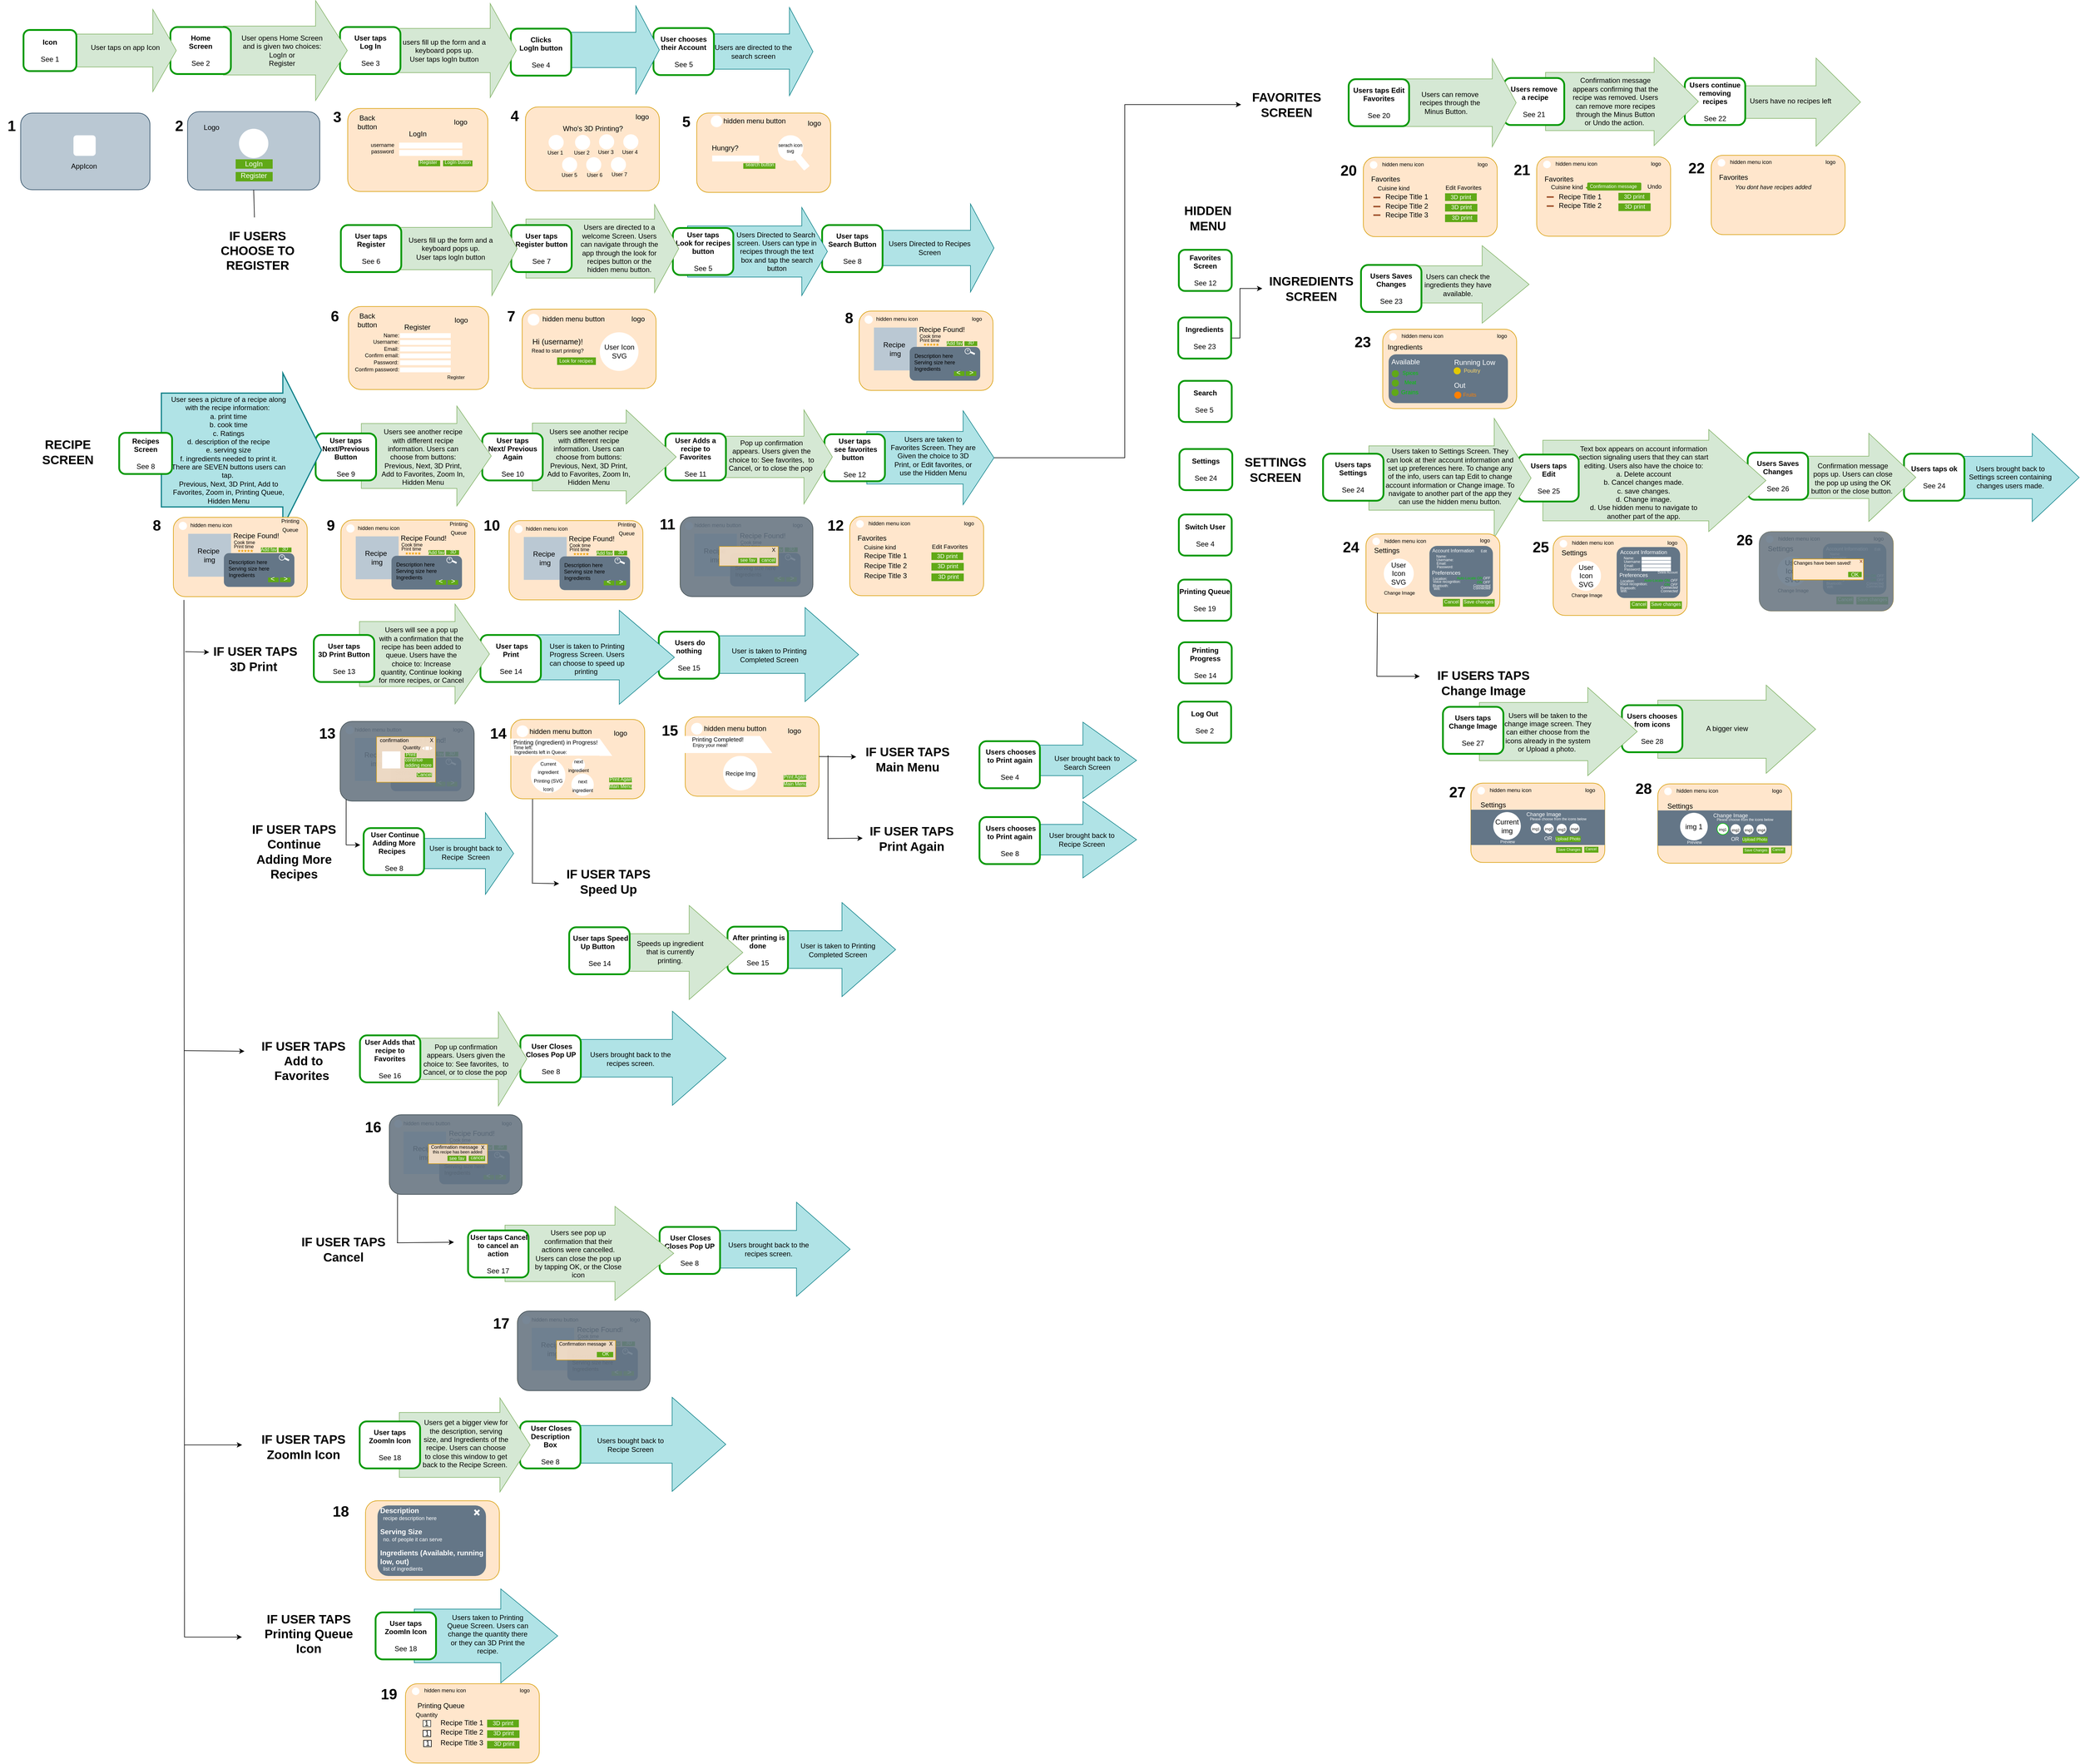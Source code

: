 <mxfile version="13.10.9" type="github">
  <diagram id="myGzlP0sKa4aTq20Of19" name="Page-1">
    <mxGraphModel dx="625" dy="458" grid="1" gridSize="1" guides="1" tooltips="1" connect="1" arrows="1" fold="1" page="1" pageScale="1" pageWidth="1100" pageHeight="850" math="0" shadow="0">
      <root>
        <mxCell id="0" />
        <mxCell id="1" parent="0" />
        <mxCell id="t5ibN4e7BagKxaCl4zuI-2009" value="" style="verticalLabelPosition=bottom;verticalAlign=top;html=1;strokeWidth=1;shape=mxgraph.arrows2.arrow;dy=0.34;dx=84.14;notch=0;fillColor=#d5e8d4;strokeColor=#82b366;" vertex="1" parent="1">
          <mxGeometry x="2911" y="1235" width="268.58" height="150" as="geometry" />
        </mxCell>
        <mxCell id="t5ibN4e7BagKxaCl4zuI-2008" value="" style="verticalLabelPosition=bottom;verticalAlign=top;html=1;strokeWidth=1;shape=mxgraph.arrows2.arrow;dy=0.43;dx=96.85;notch=0;fillColor=#b0e3e6;strokeColor=#0e8088;" vertex="1" parent="1">
          <mxGeometry x="795" y="2773" width="244" height="160" as="geometry" />
        </mxCell>
        <mxCell id="t5ibN4e7BagKxaCl4zuI-1982" value="&lt;b&gt;Users chooses&lt;br&gt;from icons&lt;br&gt;&lt;/b&gt;&lt;br&gt;See 28" style="rounded=1;whiteSpace=wrap;html=1;strokeColor=#009900;strokeWidth=3;" vertex="1" parent="1">
          <mxGeometry x="2850" y="1269.11" width="102.86" height="80" as="geometry" />
        </mxCell>
        <mxCell id="t5ibN4e7BagKxaCl4zuI-1975" value="" style="verticalLabelPosition=bottom;verticalAlign=top;html=1;strokeWidth=1;shape=mxgraph.arrows2.arrow;dy=0.34;dx=84.14;notch=0;fillColor=#d5e8d4;strokeColor=#82b366;" vertex="1" parent="1">
          <mxGeometry x="2607.42" y="1239" width="268.58" height="150" as="geometry" />
        </mxCell>
        <mxCell id="t5ibN4e7BagKxaCl4zuI-1968" value="" style="verticalLabelPosition=bottom;verticalAlign=top;html=1;strokeWidth=1;shape=mxgraph.arrows2.arrow;dy=0.52;dx=79.86;notch=0;fillColor=#d5e8d4;strokeColor=#82b366;" vertex="1" parent="1">
          <mxGeometry x="2468" y="487" width="224" height="132" as="geometry" />
        </mxCell>
        <mxCell id="t5ibN4e7BagKxaCl4zuI-166" value="" style="verticalLabelPosition=bottom;verticalAlign=top;html=1;strokeWidth=1;shape=mxgraph.arrows2.arrow;dy=0.6;dx=40;notch=0;fillColor=#b0e3e6;strokeColor=#0e8088;" vertex="1" parent="1">
          <mxGeometry x="1213.37" y="81.81" width="260" height="150" as="geometry" />
        </mxCell>
        <mxCell id="t5ibN4e7BagKxaCl4zuI-164" value="&lt;b&gt;User chooses their Account&lt;/b&gt;&lt;br&gt;&lt;br&gt;See 5" style="rounded=1;whiteSpace=wrap;html=1;strokeColor=#009900;strokeWidth=3;" vertex="1" parent="1">
          <mxGeometry x="1202" y="116.81" width="102.86" height="80" as="geometry" />
        </mxCell>
        <mxCell id="t5ibN4e7BagKxaCl4zuI-1850" value="" style="verticalLabelPosition=bottom;verticalAlign=top;html=1;strokeWidth=1;shape=mxgraph.arrows2.arrow;dy=0.6;dx=40;notch=0;fillColor=#b0e3e6;strokeColor=#0e8088;" vertex="1" parent="1">
          <mxGeometry x="1005.99" y="79" width="206.01" height="150" as="geometry" />
        </mxCell>
        <mxCell id="t5ibN4e7BagKxaCl4zuI-1849" value="&lt;b&gt;Clicks&lt;br&gt;LogIn button&lt;/b&gt;&lt;br&gt;&lt;br&gt;See 4" style="rounded=1;whiteSpace=wrap;html=1;strokeColor=#009900;strokeWidth=3;" vertex="1" parent="1">
          <mxGeometry x="959.25" y="117.81" width="102.86" height="80" as="geometry" />
        </mxCell>
        <mxCell id="t5ibN4e7BagKxaCl4zuI-1845" value="" style="verticalLabelPosition=bottom;verticalAlign=top;html=1;strokeWidth=1;shape=mxgraph.arrows2.arrow;dy=0.52;dx=79.86;notch=0;fillColor=#b0e3e6;strokeColor=#0e8088;" vertex="1" parent="1">
          <mxGeometry x="3404" y="806.6" width="224" height="150" as="geometry" />
        </mxCell>
        <mxCell id="t5ibN4e7BagKxaCl4zuI-1844" value="&lt;b&gt;Users taps ok&lt;br&gt;&lt;/b&gt;&lt;br&gt;See 24" style="rounded=1;whiteSpace=wrap;html=1;strokeColor=#009900;strokeWidth=3;" vertex="1" parent="1">
          <mxGeometry x="3330" y="841.1" width="102.86" height="80" as="geometry" />
        </mxCell>
        <mxCell id="t5ibN4e7BagKxaCl4zuI-1809" value="" style="verticalLabelPosition=bottom;verticalAlign=top;html=1;strokeWidth=1;shape=mxgraph.arrows2.arrow;dy=0.6;dx=91.24;notch=0;fillColor=#b0e3e6;strokeColor=#0e8088;" vertex="1" parent="1">
          <mxGeometry x="1847.72" y="1298" width="176.28" height="130" as="geometry" />
        </mxCell>
        <mxCell id="t5ibN4e7BagKxaCl4zuI-1774" value="" style="verticalLabelPosition=bottom;verticalAlign=top;html=1;strokeWidth=1;shape=mxgraph.arrows2.arrow;dy=0.6;dx=91.24;notch=0;fillColor=#b0e3e6;strokeColor=#0e8088;" vertex="1" parent="1">
          <mxGeometry x="1853" y="1433" width="171" height="130" as="geometry" />
        </mxCell>
        <mxCell id="t5ibN4e7BagKxaCl4zuI-1574" value="" style="verticalLabelPosition=bottom;verticalAlign=top;html=1;strokeWidth=1;shape=mxgraph.arrows2.arrow;dy=0.63;dx=75.71;notch=0;fillColor=#d5e8d4;strokeColor=#82b366;" vertex="1" parent="1">
          <mxGeometry x="3032" y="167.81" width="224" height="150" as="geometry" />
        </mxCell>
        <mxCell id="t5ibN4e7BagKxaCl4zuI-1573" value="&lt;b&gt;Users continue&lt;br&gt;removing &lt;br&gt;recipes&lt;br&gt;&lt;/b&gt;&lt;br&gt;See 22" style="rounded=1;whiteSpace=wrap;html=1;strokeColor=#009900;strokeWidth=3;" vertex="1" parent="1">
          <mxGeometry x="2957" y="201.81" width="102.86" height="80" as="geometry" />
        </mxCell>
        <mxCell id="t5ibN4e7BagKxaCl4zuI-1527" value="" style="verticalLabelPosition=bottom;verticalAlign=top;html=1;strokeWidth=1;shape=mxgraph.arrows2.arrow;dy=0.34;dx=75.28;notch=0;fillColor=#d5e8d4;strokeColor=#82b366;" vertex="1" parent="1">
          <mxGeometry x="2720" y="166.81" width="260" height="150" as="geometry" />
        </mxCell>
        <mxCell id="t5ibN4e7BagKxaCl4zuI-1526" value="&lt;b&gt;Users remove&lt;br&gt;&amp;nbsp;a recipe&lt;br&gt;&lt;/b&gt;&lt;br&gt;See 21" style="rounded=1;whiteSpace=wrap;html=1;strokeColor=#009900;strokeWidth=3;" vertex="1" parent="1">
          <mxGeometry x="2649" y="201.81" width="102.86" height="80" as="geometry" />
        </mxCell>
        <mxCell id="t5ibN4e7BagKxaCl4zuI-1510" value="" style="verticalLabelPosition=bottom;verticalAlign=top;html=1;strokeWidth=1;shape=mxgraph.arrows2.arrow;dy=0.46;dx=40.71;notch=0;fillColor=#d5e8d4;strokeColor=#82b366;" vertex="1" parent="1">
          <mxGeometry x="2410" y="168.81" width="260" height="150" as="geometry" />
        </mxCell>
        <mxCell id="t5ibN4e7BagKxaCl4zuI-1470" value="" style="verticalLabelPosition=bottom;verticalAlign=top;html=1;strokeWidth=1;shape=mxgraph.arrows2.arrow;dy=0.6;dx=91.24;notch=0;fillColor=#b0e3e6;strokeColor=#0e8088;" vertex="1" parent="1">
          <mxGeometry x="1423.43" y="1605" width="190.57" height="160" as="geometry" />
        </mxCell>
        <mxCell id="t5ibN4e7BagKxaCl4zuI-1471" value="&lt;b&gt;&amp;nbsp;After printing is done&lt;/b&gt;&lt;br&gt;&lt;br&gt;See 15" style="rounded=1;whiteSpace=wrap;html=1;strokeColor=#009900;strokeWidth=3;" vertex="1" parent="1">
          <mxGeometry x="1328" y="1646" width="102.86" height="80" as="geometry" />
        </mxCell>
        <mxCell id="t5ibN4e7BagKxaCl4zuI-1283" value="" style="verticalLabelPosition=bottom;verticalAlign=top;html=1;strokeWidth=1;shape=mxgraph.arrows2.arrow;dy=0.63;dx=47.97;notch=0;fillColor=#b0e3e6;strokeColor=#0e8088;" vertex="1" parent="1">
          <mxGeometry x="774" y="1452" width="190" height="139" as="geometry" />
        </mxCell>
        <mxCell id="t5ibN4e7BagKxaCl4zuI-1242" value="" style="verticalLabelPosition=bottom;verticalAlign=top;html=1;strokeWidth=1;shape=mxgraph.arrows2.arrow;dy=0.6;dx=40;notch=0;fillColor=#b0e3e6;strokeColor=#0e8088;" vertex="1" parent="1">
          <mxGeometry x="1543.43" y="416" width="238" height="150" as="geometry" />
        </mxCell>
        <mxCell id="t5ibN4e7BagKxaCl4zuI-1243" value="Users Directed to Recipes Screen" style="text;html=1;strokeColor=none;fillColor=none;align=center;verticalAlign=middle;whiteSpace=wrap;rounded=0;" vertex="1" parent="1">
          <mxGeometry x="1597" y="481" width="150" height="20" as="geometry" />
        </mxCell>
        <mxCell id="t5ibN4e7BagKxaCl4zuI-1241" value="&lt;b&gt;User taps&lt;br&gt;Search Button&lt;br&gt;&lt;/b&gt;&lt;br&gt;See 8" style="rounded=1;whiteSpace=wrap;html=1;strokeColor=#009900;strokeWidth=3;" vertex="1" parent="1">
          <mxGeometry x="1489" y="452" width="102.86" height="80" as="geometry" />
        </mxCell>
        <mxCell id="t5ibN4e7BagKxaCl4zuI-1115" value="" style="verticalLabelPosition=bottom;verticalAlign=top;html=1;strokeWidth=1;shape=mxgraph.arrows2.arrow;dy=0.6;dx=91.24;notch=0;fillColor=#b0e3e6;strokeColor=#0e8088;" vertex="1" parent="1">
          <mxGeometry x="1249.48" y="2115" width="287.12" height="160" as="geometry" />
        </mxCell>
        <mxCell id="t5ibN4e7BagKxaCl4zuI-1114" value="&lt;b&gt;&amp;nbsp;User Closes&lt;br&gt;Closes Pop UP&lt;/b&gt;&lt;br&gt;&lt;br&gt;See 8" style="rounded=1;whiteSpace=wrap;html=1;strokeColor=#009900;strokeWidth=3;" vertex="1" parent="1">
          <mxGeometry x="1212.48" y="2157" width="102.86" height="80" as="geometry" />
        </mxCell>
        <mxCell id="t5ibN4e7BagKxaCl4zuI-958" value="" style="verticalLabelPosition=bottom;verticalAlign=top;html=1;strokeWidth=1;shape=mxgraph.arrows2.arrow;dy=0.6;dx=91.24;notch=0;fillColor=#b0e3e6;strokeColor=#0e8088;" vertex="1" parent="1">
          <mxGeometry x="1306.43" y="1103" width="244.69" height="160" as="geometry" />
        </mxCell>
        <mxCell id="t5ibN4e7BagKxaCl4zuI-957" value="&lt;b&gt;&amp;nbsp;Users do nothing&lt;/b&gt;&lt;br&gt;&lt;br&gt;See 15" style="rounded=1;whiteSpace=wrap;html=1;strokeColor=#009900;strokeWidth=3;" vertex="1" parent="1">
          <mxGeometry x="1211" y="1144" width="102.86" height="80" as="geometry" />
        </mxCell>
        <mxCell id="t5ibN4e7BagKxaCl4zuI-908" value="" style="verticalLabelPosition=bottom;verticalAlign=top;html=1;strokeWidth=1;shape=mxgraph.arrows2.arrow;dy=0.6;dx=91.24;notch=0;fillColor=#b0e3e6;strokeColor=#0e8088;" vertex="1" parent="1">
          <mxGeometry x="1038.36" y="1790" width="287.12" height="160" as="geometry" />
        </mxCell>
        <mxCell id="t5ibN4e7BagKxaCl4zuI-907" value="&lt;b&gt;&amp;nbsp;User Closes&lt;br&gt;Closes Pop UP&lt;/b&gt;&lt;br&gt;&lt;br&gt;See 8" style="rounded=1;whiteSpace=wrap;html=1;strokeColor=#009900;strokeWidth=3;" vertex="1" parent="1">
          <mxGeometry x="975.5" y="1831" width="102.86" height="80" as="geometry" />
        </mxCell>
        <mxCell id="t5ibN4e7BagKxaCl4zuI-1917" style="edgeStyle=orthogonalEdgeStyle;rounded=0;orthogonalLoop=1;jettySize=auto;html=1;exitX=1;exitY=0.5;exitDx=0;exitDy=0;exitPerimeter=0;strokeWidth=1;fontSize=12;fontColor=#000000;" edge="1" parent="1" source="t5ibN4e7BagKxaCl4zuI-770">
          <mxGeometry relative="1" as="geometry">
            <mxPoint x="2202" y="247" as="targetPoint" />
            <Array as="points">
              <mxPoint x="2004" y="848" />
              <mxPoint x="2004" y="247" />
            </Array>
          </mxGeometry>
        </mxCell>
        <mxCell id="t5ibN4e7BagKxaCl4zuI-770" value="" style="verticalLabelPosition=bottom;verticalAlign=top;html=1;strokeWidth=1;shape=mxgraph.arrows2.arrow;dy=0.44;dx=52.57;notch=0;fillColor=#b0e3e6;strokeColor=#0e8088;" vertex="1" parent="1">
          <mxGeometry x="1565" y="768" width="216.43" height="160" as="geometry" />
        </mxCell>
        <mxCell id="t5ibN4e7BagKxaCl4zuI-768" value="&lt;b&gt;User taps&lt;br&gt;&amp;nbsp;see favorites&lt;br&gt;button&amp;nbsp;&amp;nbsp;&lt;br&gt;&lt;/b&gt;&lt;br&gt;See 12" style="rounded=1;whiteSpace=wrap;html=1;strokeColor=#009900;strokeWidth=3;" vertex="1" parent="1">
          <mxGeometry x="1493" y="808" width="102.86" height="80" as="geometry" />
        </mxCell>
        <mxCell id="t5ibN4e7BagKxaCl4zuI-216" value="" style="verticalLabelPosition=bottom;verticalAlign=top;html=1;strokeWidth=1;shape=mxgraph.arrows2.arrow;dy=0.56;dx=48.38;notch=0;fillColor=#d5e8d4;strokeColor=#82b366;" vertex="1" parent="1">
          <mxGeometry x="1290" y="766.6" width="216.43" height="160" as="geometry" />
        </mxCell>
        <mxCell id="t5ibN4e7BagKxaCl4zuI-206" value="&lt;b&gt;User Adds a recipe&amp;nbsp;to Favorites&lt;br&gt;&lt;/b&gt;&lt;br&gt;See 11" style="rounded=1;whiteSpace=wrap;html=1;strokeColor=#009900;strokeWidth=3;" vertex="1" parent="1">
          <mxGeometry x="1222.44" y="806.6" width="102.86" height="80" as="geometry" />
        </mxCell>
        <mxCell id="t5ibN4e7BagKxaCl4zuI-215" value="" style="verticalLabelPosition=bottom;verticalAlign=top;html=1;strokeWidth=1;shape=mxgraph.arrows2.arrow;dy=0.28;dx=85.16;notch=0;fillColor=#d5e8d4;strokeColor=#82b366;" vertex="1" parent="1">
          <mxGeometry x="996" y="766.6" width="244.69" height="160" as="geometry" />
        </mxCell>
        <mxCell id="t5ibN4e7BagKxaCl4zuI-207" value="&lt;b&gt;User taps&lt;br&gt;Next/ Previous Again&lt;br&gt;&lt;/b&gt;&lt;br&gt;See 10" style="rounded=1;whiteSpace=wrap;html=1;strokeColor=#009900;strokeWidth=3;" vertex="1" parent="1">
          <mxGeometry x="910.69" y="806.6" width="102.86" height="80" as="geometry" />
        </mxCell>
        <mxCell id="t5ibN4e7BagKxaCl4zuI-214" value="" style="verticalLabelPosition=bottom;verticalAlign=top;html=1;strokeWidth=1;shape=mxgraph.arrows2.arrow;dy=0.35;dx=58.59;notch=0;fillColor=#d5e8d4;strokeColor=#82b366;" vertex="1" parent="1">
          <mxGeometry x="704.87" y="760" width="221.13" height="170" as="geometry" />
        </mxCell>
        <mxCell id="t5ibN4e7BagKxaCl4zuI-208" value="&lt;b&gt;User taps&lt;br&gt;Next/Previous Button&lt;br&gt;&lt;/b&gt;&lt;br&gt;See 9" style="rounded=1;whiteSpace=wrap;html=1;strokeColor=#009900;strokeWidth=3;" vertex="1" parent="1">
          <mxGeometry x="627.12" y="806.6" width="102.86" height="80" as="geometry" />
        </mxCell>
        <mxCell id="t5ibN4e7BagKxaCl4zuI-293" value="" style="verticalLabelPosition=bottom;verticalAlign=top;html=1;strokeWidth=2;shape=mxgraph.arrows2.arrow;dy=0.26;dx=65.83;notch=0;fontSize=12;fillColor=#b0e3e6;strokeColor=#0e8088;" vertex="1" parent="1">
          <mxGeometry x="364.62" y="704" width="272.5" height="261.72" as="geometry" />
        </mxCell>
        <mxCell id="t5ibN4e7BagKxaCl4zuI-260" value="" style="verticalLabelPosition=bottom;verticalAlign=top;html=1;strokeWidth=1;shape=mxgraph.arrows2.arrow;dy=0.42;dx=43.65;notch=0;fillColor=#b0e3e6;strokeColor=#0e8088;" vertex="1" parent="1">
          <mxGeometry x="1260" y="422" width="238" height="150" as="geometry" />
        </mxCell>
        <mxCell id="t5ibN4e7BagKxaCl4zuI-258" value="&lt;b&gt;User taps&lt;br&gt;Look for recipes button&lt;/b&gt;&lt;br&gt;&lt;br&gt;See 5" style="rounded=1;whiteSpace=wrap;html=1;strokeColor=#009900;strokeWidth=3;" vertex="1" parent="1">
          <mxGeometry x="1235" y="457" width="102.86" height="80" as="geometry" />
        </mxCell>
        <mxCell id="t5ibN4e7BagKxaCl4zuI-162" value="&amp;nbsp;" style="verticalLabelPosition=bottom;verticalAlign=top;html=1;strokeWidth=1;shape=mxgraph.arrows2.arrow;dy=0.53;dx=44.4;notch=0;fillColor=#d5e8d4;strokeColor=#82b366;" vertex="1" parent="1">
          <mxGeometry x="708.57" y="75" width="260" height="160" as="geometry" />
        </mxCell>
        <mxCell id="t5ibN4e7BagKxaCl4zuI-7" value="&lt;b&gt;User taps&lt;br&gt;Log In&lt;/b&gt;&lt;br&gt;&lt;br&gt;See 3" style="rounded=1;whiteSpace=wrap;html=1;strokeColor=#009900;strokeWidth=3;" vertex="1" parent="1">
          <mxGeometry x="668.57" y="115" width="102.86" height="80" as="geometry" />
        </mxCell>
        <mxCell id="t5ibN4e7BagKxaCl4zuI-6" value="" style="verticalLabelPosition=bottom;verticalAlign=top;html=1;strokeWidth=1;shape=mxgraph.arrows2.arrow;dy=0.51;dx=54;notch=0;fillColor=#d5e8d4;strokeColor=#82b366;" vertex="1" parent="1">
          <mxGeometry x="470" y="70" width="211" height="170" as="geometry" />
        </mxCell>
        <mxCell id="t5ibN4e7BagKxaCl4zuI-5" value="&lt;b&gt;Home&lt;br&gt;Screen&lt;/b&gt;&lt;br&gt;&lt;br&gt;See 2" style="rounded=1;whiteSpace=wrap;html=1;strokeColor=#009900;strokeWidth=3;" vertex="1" parent="1">
          <mxGeometry x="380" y="115" width="102.86" height="80" as="geometry" />
        </mxCell>
        <mxCell id="t5ibN4e7BagKxaCl4zuI-4" value="" style="verticalLabelPosition=bottom;verticalAlign=top;html=1;strokeWidth=1;shape=mxgraph.arrows2.arrow;dy=0.6;dx=40;notch=0;fillColor=#d5e8d4;strokeColor=#82b366;" vertex="1" parent="1">
          <mxGeometry x="220" y="85" width="170" height="140" as="geometry" />
        </mxCell>
        <mxCell id="t5ibN4e7BagKxaCl4zuI-1" value="&lt;b&gt;Icon&lt;/b&gt;&lt;br&gt;&lt;br&gt;See 1" style="rounded=1;whiteSpace=wrap;html=1;strokeColor=#009900;strokeWidth=3;" vertex="1" parent="1">
          <mxGeometry x="130" y="120" width="90" height="70" as="geometry" />
        </mxCell>
        <mxCell id="t5ibN4e7BagKxaCl4zuI-8" value="" style="rounded=1;whiteSpace=wrap;html=1;strokeWidth=1;rotation=-90;fillColor=#bac8d3;strokeColor=#23445d;" vertex="1" parent="1">
          <mxGeometry x="170" y="216.72" width="130.37" height="220" as="geometry" />
        </mxCell>
        <mxCell id="t5ibN4e7BagKxaCl4zuI-9" value="&lt;font style=&quot;font-size: 25px&quot;&gt;&lt;b&gt;1&lt;/b&gt;&lt;/font&gt;" style="text;html=1;strokeColor=none;fillColor=none;align=center;verticalAlign=middle;whiteSpace=wrap;rounded=0;" vertex="1" parent="1">
          <mxGeometry x="90" y="271.72" width="40" height="20" as="geometry" />
        </mxCell>
        <mxCell id="t5ibN4e7BagKxaCl4zuI-38" value="" style="rounded=1;whiteSpace=wrap;html=1;strokeWidth=1;rotation=-90;fillColor=#bac8d3;strokeColor=#23445d;" vertex="1" parent="1">
          <mxGeometry x="455" y="213.13" width="133.33" height="225" as="geometry" />
        </mxCell>
        <mxCell id="t5ibN4e7BagKxaCl4zuI-39" value="&lt;span style=&quot;font-size: 25px&quot;&gt;&lt;b&gt;2&lt;/b&gt;&lt;/span&gt;" style="text;html=1;strokeColor=none;fillColor=none;align=center;verticalAlign=middle;whiteSpace=wrap;rounded=0;" vertex="1" parent="1">
          <mxGeometry x="375" y="271.72" width="40" height="20" as="geometry" />
        </mxCell>
        <mxCell id="t5ibN4e7BagKxaCl4zuI-54" value="" style="rounded=1;whiteSpace=wrap;html=1;strokeWidth=1;rotation=-90;fillColor=#ffe6cc;strokeColor=#d79b00;" vertex="1" parent="1">
          <mxGeometry x="730.29" y="205" width="141.3" height="238.44" as="geometry" />
        </mxCell>
        <mxCell id="t5ibN4e7BagKxaCl4zuI-55" value="&lt;font style=&quot;font-size: 25px&quot;&gt;&lt;b&gt;3&lt;/b&gt;&lt;/font&gt;" style="text;html=1;strokeColor=none;fillColor=none;align=center;verticalAlign=middle;whiteSpace=wrap;rounded=0;" vertex="1" parent="1">
          <mxGeometry x="643.51" y="256.72" width="40" height="20" as="geometry" />
        </mxCell>
        <mxCell id="t5ibN4e7BagKxaCl4zuI-153" value="" style="rounded=1;whiteSpace=wrap;html=1;strokeWidth=1;strokeColor=none;" vertex="1" parent="1">
          <mxGeometry x="215" y="299.22" width="37.81" height="35" as="geometry" />
        </mxCell>
        <mxCell id="t5ibN4e7BagKxaCl4zuI-154" value="AppIcon" style="text;html=1;strokeColor=none;fillColor=none;align=center;verticalAlign=middle;whiteSpace=wrap;rounded=0;" vertex="1" parent="1">
          <mxGeometry x="212.81" y="341.72" width="40" height="20" as="geometry" />
        </mxCell>
        <mxCell id="t5ibN4e7BagKxaCl4zuI-155" value="User taps on app Icon&amp;nbsp;" style="text;html=1;strokeColor=none;fillColor=none;align=center;verticalAlign=middle;whiteSpace=wrap;rounded=0;" vertex="1" parent="1">
          <mxGeometry x="230" y="140" width="150" height="20" as="geometry" />
        </mxCell>
        <mxCell id="t5ibN4e7BagKxaCl4zuI-156" value="User opens Home Screen and is given two choices:&lt;br&gt;LogIn or&lt;br&gt;Register" style="text;html=1;strokeColor=none;fillColor=none;align=center;verticalAlign=middle;whiteSpace=wrap;rounded=0;" vertex="1" parent="1">
          <mxGeometry x="495" y="145" width="150" height="20" as="geometry" />
        </mxCell>
        <mxCell id="t5ibN4e7BagKxaCl4zuI-157" value="" style="ellipse;whiteSpace=wrap;html=1;aspect=fixed;strokeWidth=1;strokeColor=none;" vertex="1" parent="1">
          <mxGeometry x="496.67" y="288.13" width="50" height="50" as="geometry" />
        </mxCell>
        <mxCell id="t5ibN4e7BagKxaCl4zuI-158" value="Logo" style="text;html=1;strokeColor=none;fillColor=none;align=center;verticalAlign=middle;whiteSpace=wrap;rounded=0;" vertex="1" parent="1">
          <mxGeometry x="430" y="275.63" width="40" height="20" as="geometry" />
        </mxCell>
        <mxCell id="t5ibN4e7BagKxaCl4zuI-161" value="users fill up the form and a keyboard pops up.&lt;br&gt;User taps logIn button" style="text;html=1;strokeColor=none;fillColor=none;align=center;verticalAlign=middle;whiteSpace=wrap;rounded=0;" vertex="1" parent="1">
          <mxGeometry x="771.43" y="145" width="150" height="20" as="geometry" />
        </mxCell>
        <mxCell id="t5ibN4e7BagKxaCl4zuI-167" value="LogIn" style="text;html=1;strokeColor=none;fillColor=none;align=center;verticalAlign=middle;whiteSpace=wrap;rounded=0;" vertex="1" parent="1">
          <mxGeometry x="780.94" y="286.72" width="40" height="20" as="geometry" />
        </mxCell>
        <mxCell id="t5ibN4e7BagKxaCl4zuI-168" value="Back button" style="text;html=1;strokeColor=none;fillColor=none;align=center;verticalAlign=middle;whiteSpace=wrap;rounded=0;" vertex="1" parent="1">
          <mxGeometry x="695" y="266.72" width="40" height="20" as="geometry" />
        </mxCell>
        <mxCell id="t5ibN4e7BagKxaCl4zuI-169" value="logo" style="text;html=1;strokeColor=none;fillColor=none;align=center;verticalAlign=middle;whiteSpace=wrap;rounded=0;" vertex="1" parent="1">
          <mxGeometry x="853.57" y="266.72" width="40" height="20" as="geometry" />
        </mxCell>
        <mxCell id="t5ibN4e7BagKxaCl4zuI-171" value="" style="rounded=0;whiteSpace=wrap;html=1;strokeWidth=1;strokeColor=none;" vertex="1" parent="1">
          <mxGeometry x="769.32" y="311.72" width="107.4" height="10" as="geometry" />
        </mxCell>
        <mxCell id="t5ibN4e7BagKxaCl4zuI-172" value="" style="rounded=0;whiteSpace=wrap;html=1;strokeWidth=1;strokeColor=none;" vertex="1" parent="1">
          <mxGeometry x="769.32" y="324.22" width="107.4" height="10" as="geometry" />
        </mxCell>
        <mxCell id="t5ibN4e7BagKxaCl4zuI-173" value="username" style="text;html=1;strokeColor=none;fillColor=none;align=center;verticalAlign=middle;whiteSpace=wrap;rounded=0;fontSize=9;" vertex="1" parent="1">
          <mxGeometry x="721.43" y="314.22" width="40" height="3.28" as="geometry" />
        </mxCell>
        <mxCell id="t5ibN4e7BagKxaCl4zuI-174" value="password" style="text;html=1;strokeColor=none;fillColor=none;align=center;verticalAlign=middle;whiteSpace=wrap;rounded=0;fontSize=9;" vertex="1" parent="1">
          <mxGeometry x="721.43" y="322.11" width="40" height="9.22" as="geometry" />
        </mxCell>
        <mxCell id="t5ibN4e7BagKxaCl4zuI-179" value="Users are directed to the search screen" style="text;html=1;strokeColor=none;fillColor=none;align=center;verticalAlign=middle;whiteSpace=wrap;rounded=0;" vertex="1" parent="1">
          <mxGeometry x="1296.94" y="146.81" width="150" height="20" as="geometry" />
        </mxCell>
        <mxCell id="t5ibN4e7BagKxaCl4zuI-210" value="User sees a picture of a recipe along with the recipe information:&amp;nbsp;&lt;br&gt;a. print time&lt;br&gt;b. cook time&lt;br&gt;c. Ratings&lt;br&gt;d. description of the recipe&lt;br&gt;e. serving size&lt;br&gt;f. ingredients needed to print it.&lt;br&gt;There are SEVEN buttons users can tap.&amp;nbsp;&lt;br&gt;Previous, Next, 3D Print, Add to Favorites, Zoom in, Printing Queue, Hidden Menu" style="text;html=1;strokeColor=none;fillColor=none;align=center;verticalAlign=middle;whiteSpace=wrap;rounded=0;" vertex="1" parent="1">
          <mxGeometry x="377.12" y="808" width="203.69" height="54.36" as="geometry" />
        </mxCell>
        <mxCell id="t5ibN4e7BagKxaCl4zuI-211" value="Users see another recipe with different recipe information. Users can choose from buttons:&lt;br&gt;Previous, Next, 3D Print, Add to Favorites, Zoom In, Hidden Menu" style="text;html=1;strokeColor=none;fillColor=none;align=center;verticalAlign=middle;whiteSpace=wrap;rounded=0;" vertex="1" parent="1">
          <mxGeometry x="735.0" y="836.6" width="150" height="20" as="geometry" />
        </mxCell>
        <mxCell id="t5ibN4e7BagKxaCl4zuI-212" value="Users see another recipe with different recipe information. Users can choose from buttons:&lt;br&gt;Previous, Next, 3D Print, Add to Favorites, Zoom In, Hidden Menu" style="text;html=1;strokeColor=none;fillColor=none;align=center;verticalAlign=middle;whiteSpace=wrap;rounded=0;" vertex="1" parent="1">
          <mxGeometry x="1017.47" y="836.6" width="150" height="20" as="geometry" />
        </mxCell>
        <mxCell id="t5ibN4e7BagKxaCl4zuI-213" value="Pop up confirmation&lt;br&gt;appears. Users given the choice to: See favorites,&amp;nbsp; to Cancel, or to close the pop&amp;nbsp;" style="text;html=1;strokeColor=none;fillColor=none;align=center;verticalAlign=middle;whiteSpace=wrap;rounded=0;" vertex="1" parent="1">
          <mxGeometry x="1328" y="834" width="150" height="20" as="geometry" />
        </mxCell>
        <mxCell id="t5ibN4e7BagKxaCl4zuI-218" value="" style="group" vertex="1" connectable="0" parent="1">
          <mxGeometry x="384.995" y="949.405" width="227.81" height="135.0" as="geometry" />
        </mxCell>
        <mxCell id="t5ibN4e7BagKxaCl4zuI-321" value="" style="group" vertex="1" connectable="0" parent="t5ibN4e7BagKxaCl4zuI-218">
          <mxGeometry x="-2.842e-14" y="2.842e-14" width="227.81" height="135" as="geometry" />
        </mxCell>
        <mxCell id="t5ibN4e7BagKxaCl4zuI-410" value="" style="group" vertex="1" connectable="0" parent="t5ibN4e7BagKxaCl4zuI-321">
          <mxGeometry width="227.81" height="135" as="geometry" />
        </mxCell>
        <mxCell id="t5ibN4e7BagKxaCl4zuI-189" value="" style="rounded=1;whiteSpace=wrap;html=1;strokeWidth=1;rotation=-90;fillColor=#ffe6cc;strokeColor=#d79b00;" vertex="1" parent="t5ibN4e7BagKxaCl4zuI-410">
          <mxGeometry x="46.405" y="-46.405" width="135" height="227.81" as="geometry" />
        </mxCell>
        <mxCell id="t5ibN4e7BagKxaCl4zuI-190" value="&lt;font style=&quot;font-size: 9px&quot;&gt;Printing&lt;br&gt;Queue&lt;br&gt;&lt;/font&gt;" style="text;html=1;strokeColor=none;fillColor=none;align=center;verticalAlign=middle;whiteSpace=wrap;rounded=0;" vertex="1" parent="t5ibN4e7BagKxaCl4zuI-410">
          <mxGeometry x="186" y="8.79" width="25.78" height="8" as="geometry" />
        </mxCell>
        <mxCell id="t5ibN4e7BagKxaCl4zuI-319" value="" style="ellipse;whiteSpace=wrap;html=1;aspect=fixed;strokeWidth=1;fontSize=12;fontColor=#000000;strokeColor=none;" vertex="1" parent="t5ibN4e7BagKxaCl4zuI-410">
          <mxGeometry x="9.19" y="7.58" width="14" height="14" as="geometry" />
        </mxCell>
        <mxCell id="t5ibN4e7BagKxaCl4zuI-320" value="&lt;font style=&quot;font-size: 9px&quot;&gt;hidden menu icon&lt;/font&gt;" style="text;html=1;strokeColor=none;fillColor=none;align=center;verticalAlign=middle;whiteSpace=wrap;rounded=0;fontSize=12;fontColor=#000000;" vertex="1" parent="t5ibN4e7BagKxaCl4zuI-410">
          <mxGeometry x="23.19" y="7.58" width="82.81" height="10.41" as="geometry" />
        </mxCell>
        <mxCell id="t5ibN4e7BagKxaCl4zuI-353" value="Recipe&amp;nbsp;&lt;br&gt;img" style="whiteSpace=wrap;html=1;aspect=fixed;strokeWidth=1;fontSize=12;fillColor=#bac8d3;strokeColor=none;align=center;" vertex="1" parent="t5ibN4e7BagKxaCl4zuI-410">
          <mxGeometry x="25.19" y="28" width="73" height="73" as="geometry" />
        </mxCell>
        <mxCell id="t5ibN4e7BagKxaCl4zuI-354" value="" style="rounded=1;whiteSpace=wrap;html=1;strokeWidth=1;fontSize=12;fontColor=#ffffff;fillColor=#647687;strokeColor=none;" vertex="1" parent="t5ibN4e7BagKxaCl4zuI-410">
          <mxGeometry x="85.99" y="61" width="120" height="57.4" as="geometry" />
        </mxCell>
        <mxCell id="t5ibN4e7BagKxaCl4zuI-356" value="Recipe Found!" style="text;html=1;strokeColor=none;fillColor=none;align=center;verticalAlign=middle;whiteSpace=wrap;rounded=0;fontSize=12;fontColor=#000000;" vertex="1" parent="t5ibN4e7BagKxaCl4zuI-410">
          <mxGeometry x="89.19" y="21.58" width="103.92" height="20" as="geometry" />
        </mxCell>
        <mxCell id="t5ibN4e7BagKxaCl4zuI-357" value="&lt;font style=&quot;font-size: 9px&quot;&gt;Description here&lt;/font&gt;" style="text;html=1;strokeColor=none;fillColor=none;align=center;verticalAlign=middle;whiteSpace=wrap;rounded=0;fontSize=12;fontColor=#000000;" vertex="1" parent="t5ibN4e7BagKxaCl4zuI-410">
          <mxGeometry x="93.185" y="69.405" width="68" height="12" as="geometry" />
        </mxCell>
        <mxCell id="t5ibN4e7BagKxaCl4zuI-358" value="&lt;font style=&quot;font-size: 9px&quot;&gt;Serving size here&lt;/font&gt;" style="text;html=1;strokeColor=none;fillColor=none;align=center;verticalAlign=middle;whiteSpace=wrap;rounded=0;fontSize=12;fontColor=#000000;" vertex="1" parent="t5ibN4e7BagKxaCl4zuI-410">
          <mxGeometry x="89.19" y="80.4" width="78.81" height="12" as="geometry" />
        </mxCell>
        <mxCell id="t5ibN4e7BagKxaCl4zuI-359" value="&lt;font style=&quot;font-size: 9px&quot;&gt;Ingredients&lt;/font&gt;" style="text;html=1;strokeColor=none;fillColor=none;align=center;verticalAlign=middle;whiteSpace=wrap;rounded=0;fontSize=12;fontColor=#000000;" vertex="1" parent="t5ibN4e7BagKxaCl4zuI-410">
          <mxGeometry x="93.19" y="91.4" width="46.81" height="12" as="geometry" />
        </mxCell>
        <mxCell id="t5ibN4e7BagKxaCl4zuI-360" value="" style="rounded=0;whiteSpace=wrap;html=1;strokeWidth=1;fontSize=12;fontColor=#ffffff;fillColor=#60a917;strokeColor=none;" vertex="1" parent="t5ibN4e7BagKxaCl4zuI-410">
          <mxGeometry x="149" y="51.4" width="27.38" height="8" as="geometry" />
        </mxCell>
        <mxCell id="t5ibN4e7BagKxaCl4zuI-361" value="" style="rounded=0;whiteSpace=wrap;html=1;strokeWidth=1;fontSize=12;fontColor=#ffffff;fillColor=#60a917;strokeColor=none;" vertex="1" parent="t5ibN4e7BagKxaCl4zuI-410">
          <mxGeometry x="179" y="51.4" width="22" height="8" as="geometry" />
        </mxCell>
        <mxCell id="t5ibN4e7BagKxaCl4zuI-362" value="" style="rounded=0;whiteSpace=wrap;html=1;strokeWidth=1;fontSize=12;fontColor=#ffffff;fillColor=#60a917;strokeColor=none;" vertex="1" parent="t5ibN4e7BagKxaCl4zuI-410">
          <mxGeometry x="161.19" y="102.4" width="18.01" height="8" as="geometry" />
        </mxCell>
        <mxCell id="t5ibN4e7BagKxaCl4zuI-363" value="" style="rounded=0;whiteSpace=wrap;html=1;strokeWidth=1;fontSize=12;fontColor=#ffffff;fillColor=#60a917;strokeColor=none;" vertex="1" parent="t5ibN4e7BagKxaCl4zuI-410">
          <mxGeometry x="181.41" y="102.4" width="18.01" height="8" as="geometry" />
        </mxCell>
        <mxCell id="t5ibN4e7BagKxaCl4zuI-364" value="&lt;font color=&quot;#ffffff&quot;&gt;&amp;lt;&lt;/font&gt;" style="text;html=1;strokeColor=none;fillColor=none;align=center;verticalAlign=middle;whiteSpace=wrap;rounded=0;fontSize=12;fontColor=#000000;" vertex="1" parent="t5ibN4e7BagKxaCl4zuI-410">
          <mxGeometry x="157.405" y="98.395" width="24" height="12" as="geometry" />
        </mxCell>
        <mxCell id="t5ibN4e7BagKxaCl4zuI-365" value="&lt;font color=&quot;#ffffff&quot;&gt;&amp;gt;&lt;/font&gt;" style="text;html=1;strokeColor=none;fillColor=none;align=center;verticalAlign=middle;whiteSpace=wrap;rounded=0;fontSize=12;fontColor=#000000;" vertex="1" parent="t5ibN4e7BagKxaCl4zuI-410">
          <mxGeometry x="179.195" y="98.405" width="24" height="12" as="geometry" />
        </mxCell>
        <mxCell id="t5ibN4e7BagKxaCl4zuI-367" value="" style="ellipse;whiteSpace=wrap;html=1;aspect=fixed;strokeWidth=1;fontSize=12;fontColor=#000000;strokeColor=#FFFFFF;fillColor=none;" vertex="1" parent="t5ibN4e7BagKxaCl4zuI-410">
          <mxGeometry x="180" y="63.51" width="9.5" height="9.5" as="geometry" />
        </mxCell>
        <mxCell id="t5ibN4e7BagKxaCl4zuI-368" value="&lt;font color=&quot;#ffffff&quot; style=&quot;font-size: 8px&quot;&gt;+&lt;/font&gt;" style="text;html=1;strokeColor=none;fillColor=none;align=center;verticalAlign=middle;whiteSpace=wrap;rounded=0;fontSize=12;fontColor=#000000;" vertex="1" parent="t5ibN4e7BagKxaCl4zuI-410">
          <mxGeometry x="181.74" y="62.5" width="6.01" height="5.48" as="geometry" />
        </mxCell>
        <mxCell id="t5ibN4e7BagKxaCl4zuI-370" value="" style="rounded=0;whiteSpace=wrap;html=1;strokeWidth=1;fontSize=12;fontColor=#000000;strokeColor=none;rotation=25;" vertex="1" parent="t5ibN4e7BagKxaCl4zuI-410">
          <mxGeometry x="189.19" y="70" width="8" height="3.01" as="geometry" />
        </mxCell>
        <mxCell id="t5ibN4e7BagKxaCl4zuI-371" style="edgeStyle=orthogonalEdgeStyle;rounded=0;orthogonalLoop=1;jettySize=auto;html=1;exitX=0.5;exitY=1;exitDx=0;exitDy=0;fontSize=12;fontColor=#000000;" edge="1" parent="t5ibN4e7BagKxaCl4zuI-410">
          <mxGeometry relative="1" as="geometry">
            <mxPoint x="184.745" y="66.98" as="sourcePoint" />
            <mxPoint x="184.745" y="66.98" as="targetPoint" />
          </mxGeometry>
        </mxCell>
        <mxCell id="t5ibN4e7BagKxaCl4zuI-372" value="" style="verticalLabelPosition=bottom;verticalAlign=top;html=1;shape=mxgraph.basic.star;strokeWidth=1;fillColor=#f0a30a;fontSize=12;fontColor=#ffffff;strokeColor=none;" vertex="1" parent="t5ibN4e7BagKxaCl4zuI-410">
          <mxGeometry x="114.665" y="54.405" width="5.26" height="5" as="geometry" />
        </mxCell>
        <mxCell id="t5ibN4e7BagKxaCl4zuI-373" value="" style="verticalLabelPosition=bottom;verticalAlign=top;html=1;shape=mxgraph.basic.star;strokeWidth=1;fillColor=#f0a30a;fontSize=12;fontColor=#ffffff;strokeColor=none;" vertex="1" parent="t5ibN4e7BagKxaCl4zuI-410">
          <mxGeometry x="119.925" y="54.395" width="5.26" height="5" as="geometry" />
        </mxCell>
        <mxCell id="t5ibN4e7BagKxaCl4zuI-374" value="" style="verticalLabelPosition=bottom;verticalAlign=top;html=1;shape=mxgraph.basic.star;strokeWidth=1;fillColor=#f0a30a;fontSize=12;fontColor=#ffffff;strokeColor=none;" vertex="1" parent="t5ibN4e7BagKxaCl4zuI-410">
          <mxGeometry x="125.185" y="54.395" width="5.26" height="5" as="geometry" />
        </mxCell>
        <mxCell id="t5ibN4e7BagKxaCl4zuI-375" value="" style="verticalLabelPosition=bottom;verticalAlign=top;html=1;shape=mxgraph.basic.star;strokeWidth=1;fillColor=#f0a30a;fontSize=12;fontColor=#ffffff;strokeColor=none;" vertex="1" parent="t5ibN4e7BagKxaCl4zuI-410">
          <mxGeometry x="130.45" y="54.2" width="5.71" height="5.42" as="geometry" />
        </mxCell>
        <mxCell id="t5ibN4e7BagKxaCl4zuI-376" value="" style="verticalLabelPosition=bottom;verticalAlign=top;html=1;shape=mxgraph.basic.star;strokeWidth=1;fillColor=#f0a30a;fontSize=12;fontColor=#ffffff;strokeColor=none;" vertex="1" parent="t5ibN4e7BagKxaCl4zuI-410">
          <mxGeometry x="109.405" y="54.405" width="5.26" height="5" as="geometry" />
        </mxCell>
        <mxCell id="t5ibN4e7BagKxaCl4zuI-377" value="&lt;font style=&quot;font-size: 8px&quot;&gt;Cook time&lt;/font&gt;" style="text;html=1;strokeColor=none;fillColor=none;align=center;verticalAlign=middle;whiteSpace=wrap;rounded=0;fontSize=12;fontColor=#000000;" vertex="1" parent="t5ibN4e7BagKxaCl4zuI-410">
          <mxGeometry x="102.185" y="39.405" width="38" height="4" as="geometry" />
        </mxCell>
        <mxCell id="t5ibN4e7BagKxaCl4zuI-378" value="&lt;font style=&quot;font-size: 8px&quot;&gt;Print time&lt;/font&gt;" style="text;html=1;strokeColor=none;fillColor=none;align=center;verticalAlign=middle;whiteSpace=wrap;rounded=0;fontSize=12;fontColor=#000000;" vertex="1" parent="t5ibN4e7BagKxaCl4zuI-410">
          <mxGeometry x="101.185" y="46.405" width="38" height="4" as="geometry" />
        </mxCell>
        <mxCell id="t5ibN4e7BagKxaCl4zuI-379" value="&lt;font color=&quot;#ffffff&quot; style=&quot;font-size: 8px&quot;&gt;Add fav&lt;/font&gt;" style="text;html=1;strokeColor=none;fillColor=none;align=center;verticalAlign=middle;whiteSpace=wrap;rounded=0;fontSize=12;fontColor=#000000;" vertex="1" parent="t5ibN4e7BagKxaCl4zuI-410">
          <mxGeometry x="141.75" y="51.4" width="41.26" height="5" as="geometry" />
        </mxCell>
        <mxCell id="t5ibN4e7BagKxaCl4zuI-380" value="&lt;font style=&quot;font-size: 8px&quot; color=&quot;#ffffff&quot;&gt;3D&lt;/font&gt;" style="text;html=1;strokeColor=none;fillColor=none;align=center;verticalAlign=middle;whiteSpace=wrap;rounded=0;fontSize=12;fontColor=#000000;" vertex="1" parent="t5ibN4e7BagKxaCl4zuI-410">
          <mxGeometry x="184.415" y="48.405" width="12" height="9" as="geometry" />
        </mxCell>
        <mxCell id="t5ibN4e7BagKxaCl4zuI-411" value="" style="group" vertex="1" connectable="0" parent="t5ibN4e7BagKxaCl4zuI-321">
          <mxGeometry x="285.19" y="4.41" width="227.81" height="135" as="geometry" />
        </mxCell>
        <mxCell id="t5ibN4e7BagKxaCl4zuI-412" value="" style="rounded=1;whiteSpace=wrap;html=1;strokeWidth=1;rotation=-90;fillColor=#ffe6cc;strokeColor=#d79b00;" vertex="1" parent="t5ibN4e7BagKxaCl4zuI-411">
          <mxGeometry x="46.405" y="-46.405" width="135" height="227.81" as="geometry" />
        </mxCell>
        <mxCell id="t5ibN4e7BagKxaCl4zuI-413" value="&lt;font style=&quot;font-size: 9px&quot;&gt;Printing Queue&lt;/font&gt;" style="text;html=1;strokeColor=none;fillColor=none;align=center;verticalAlign=middle;whiteSpace=wrap;rounded=0;" vertex="1" parent="t5ibN4e7BagKxaCl4zuI-411">
          <mxGeometry x="189.19" y="8.79" width="22.59" height="8" as="geometry" />
        </mxCell>
        <mxCell id="t5ibN4e7BagKxaCl4zuI-414" value="" style="ellipse;whiteSpace=wrap;html=1;aspect=fixed;strokeWidth=1;fontSize=12;fontColor=#000000;strokeColor=none;" vertex="1" parent="t5ibN4e7BagKxaCl4zuI-411">
          <mxGeometry x="9.19" y="7.58" width="14" height="14" as="geometry" />
        </mxCell>
        <mxCell id="t5ibN4e7BagKxaCl4zuI-415" value="&lt;font style=&quot;font-size: 9px&quot;&gt;hidden menu icon&lt;/font&gt;" style="text;html=1;strokeColor=none;fillColor=none;align=center;verticalAlign=middle;whiteSpace=wrap;rounded=0;fontSize=12;fontColor=#000000;" vertex="1" parent="t5ibN4e7BagKxaCl4zuI-411">
          <mxGeometry x="23.19" y="7.58" width="82.81" height="10.41" as="geometry" />
        </mxCell>
        <mxCell id="t5ibN4e7BagKxaCl4zuI-416" value="Recipe&amp;nbsp;&lt;br&gt;img" style="whiteSpace=wrap;html=1;aspect=fixed;strokeWidth=1;fontSize=12;fillColor=#bac8d3;strokeColor=none;align=center;" vertex="1" parent="t5ibN4e7BagKxaCl4zuI-411">
          <mxGeometry x="25.19" y="28" width="73" height="73" as="geometry" />
        </mxCell>
        <mxCell id="t5ibN4e7BagKxaCl4zuI-417" value="" style="rounded=1;whiteSpace=wrap;html=1;strokeWidth=1;fontSize=12;fontColor=#ffffff;fillColor=#647687;strokeColor=none;" vertex="1" parent="t5ibN4e7BagKxaCl4zuI-411">
          <mxGeometry x="85.99" y="61" width="120" height="57.4" as="geometry" />
        </mxCell>
        <mxCell id="t5ibN4e7BagKxaCl4zuI-418" value="Recipe Found!" style="text;html=1;strokeColor=none;fillColor=none;align=center;verticalAlign=middle;whiteSpace=wrap;rounded=0;fontSize=12;fontColor=#000000;" vertex="1" parent="t5ibN4e7BagKxaCl4zuI-411">
          <mxGeometry x="89.19" y="21.58" width="103.92" height="20" as="geometry" />
        </mxCell>
        <mxCell id="t5ibN4e7BagKxaCl4zuI-419" value="&lt;font style=&quot;font-size: 9px&quot;&gt;Description here&lt;/font&gt;" style="text;html=1;strokeColor=none;fillColor=none;align=center;verticalAlign=middle;whiteSpace=wrap;rounded=0;fontSize=12;fontColor=#000000;" vertex="1" parent="t5ibN4e7BagKxaCl4zuI-411">
          <mxGeometry x="93.185" y="69.405" width="68" height="12" as="geometry" />
        </mxCell>
        <mxCell id="t5ibN4e7BagKxaCl4zuI-420" value="&lt;font style=&quot;font-size: 9px&quot;&gt;Serving size here&lt;/font&gt;" style="text;html=1;strokeColor=none;fillColor=none;align=center;verticalAlign=middle;whiteSpace=wrap;rounded=0;fontSize=12;fontColor=#000000;" vertex="1" parent="t5ibN4e7BagKxaCl4zuI-411">
          <mxGeometry x="89.19" y="80.4" width="78.81" height="12" as="geometry" />
        </mxCell>
        <mxCell id="t5ibN4e7BagKxaCl4zuI-421" value="&lt;font style=&quot;font-size: 9px&quot;&gt;Ingredients&lt;/font&gt;" style="text;html=1;strokeColor=none;fillColor=none;align=center;verticalAlign=middle;whiteSpace=wrap;rounded=0;fontSize=12;fontColor=#000000;" vertex="1" parent="t5ibN4e7BagKxaCl4zuI-411">
          <mxGeometry x="93.19" y="91.4" width="46.81" height="12" as="geometry" />
        </mxCell>
        <mxCell id="t5ibN4e7BagKxaCl4zuI-422" value="" style="rounded=0;whiteSpace=wrap;html=1;strokeWidth=1;fontSize=12;fontColor=#ffffff;fillColor=#60a917;strokeColor=none;" vertex="1" parent="t5ibN4e7BagKxaCl4zuI-411">
          <mxGeometry x="149" y="51.4" width="27.38" height="8" as="geometry" />
        </mxCell>
        <mxCell id="t5ibN4e7BagKxaCl4zuI-423" value="" style="rounded=0;whiteSpace=wrap;html=1;strokeWidth=1;fontSize=12;fontColor=#ffffff;fillColor=#60a917;strokeColor=none;" vertex="1" parent="t5ibN4e7BagKxaCl4zuI-411">
          <mxGeometry x="179" y="51.4" width="22" height="8" as="geometry" />
        </mxCell>
        <mxCell id="t5ibN4e7BagKxaCl4zuI-424" value="" style="rounded=0;whiteSpace=wrap;html=1;strokeWidth=1;fontSize=12;fontColor=#ffffff;fillColor=#60a917;strokeColor=none;" vertex="1" parent="t5ibN4e7BagKxaCl4zuI-411">
          <mxGeometry x="161.19" y="102.4" width="18.01" height="8" as="geometry" />
        </mxCell>
        <mxCell id="t5ibN4e7BagKxaCl4zuI-425" value="" style="rounded=0;whiteSpace=wrap;html=1;strokeWidth=1;fontSize=12;fontColor=#ffffff;fillColor=#60a917;strokeColor=none;" vertex="1" parent="t5ibN4e7BagKxaCl4zuI-411">
          <mxGeometry x="181.41" y="102.4" width="18.01" height="8" as="geometry" />
        </mxCell>
        <mxCell id="t5ibN4e7BagKxaCl4zuI-426" value="&lt;font color=&quot;#ffffff&quot;&gt;&amp;lt;&lt;/font&gt;" style="text;html=1;strokeColor=none;fillColor=none;align=center;verticalAlign=middle;whiteSpace=wrap;rounded=0;fontSize=12;fontColor=#000000;" vertex="1" parent="t5ibN4e7BagKxaCl4zuI-411">
          <mxGeometry x="157.405" y="98.395" width="24" height="12" as="geometry" />
        </mxCell>
        <mxCell id="t5ibN4e7BagKxaCl4zuI-427" value="&lt;font color=&quot;#ffffff&quot;&gt;&amp;gt;&lt;/font&gt;" style="text;html=1;strokeColor=none;fillColor=none;align=center;verticalAlign=middle;whiteSpace=wrap;rounded=0;fontSize=12;fontColor=#000000;" vertex="1" parent="t5ibN4e7BagKxaCl4zuI-411">
          <mxGeometry x="179.195" y="98.405" width="24" height="12" as="geometry" />
        </mxCell>
        <mxCell id="t5ibN4e7BagKxaCl4zuI-428" value="" style="ellipse;whiteSpace=wrap;html=1;aspect=fixed;strokeWidth=1;fontSize=12;fontColor=#000000;strokeColor=#FFFFFF;fillColor=none;" vertex="1" parent="t5ibN4e7BagKxaCl4zuI-411">
          <mxGeometry x="180" y="63.51" width="9.5" height="9.5" as="geometry" />
        </mxCell>
        <mxCell id="t5ibN4e7BagKxaCl4zuI-429" value="&lt;font color=&quot;#ffffff&quot; style=&quot;font-size: 8px&quot;&gt;+&lt;/font&gt;" style="text;html=1;strokeColor=none;fillColor=none;align=center;verticalAlign=middle;whiteSpace=wrap;rounded=0;fontSize=12;fontColor=#000000;" vertex="1" parent="t5ibN4e7BagKxaCl4zuI-411">
          <mxGeometry x="181.74" y="62.5" width="6.01" height="5.48" as="geometry" />
        </mxCell>
        <mxCell id="t5ibN4e7BagKxaCl4zuI-430" value="" style="rounded=0;whiteSpace=wrap;html=1;strokeWidth=1;fontSize=12;fontColor=#000000;strokeColor=none;rotation=25;" vertex="1" parent="t5ibN4e7BagKxaCl4zuI-411">
          <mxGeometry x="189.19" y="70" width="8" height="3.01" as="geometry" />
        </mxCell>
        <mxCell id="t5ibN4e7BagKxaCl4zuI-431" style="edgeStyle=orthogonalEdgeStyle;rounded=0;orthogonalLoop=1;jettySize=auto;html=1;exitX=0.5;exitY=1;exitDx=0;exitDy=0;fontSize=12;fontColor=#000000;" edge="1" parent="t5ibN4e7BagKxaCl4zuI-411">
          <mxGeometry relative="1" as="geometry">
            <mxPoint x="184.745" y="66.98" as="sourcePoint" />
            <mxPoint x="184.745" y="66.98" as="targetPoint" />
          </mxGeometry>
        </mxCell>
        <mxCell id="t5ibN4e7BagKxaCl4zuI-432" value="" style="verticalLabelPosition=bottom;verticalAlign=top;html=1;shape=mxgraph.basic.star;strokeWidth=1;fillColor=#f0a30a;fontSize=12;fontColor=#ffffff;strokeColor=none;" vertex="1" parent="t5ibN4e7BagKxaCl4zuI-411">
          <mxGeometry x="114.665" y="54.405" width="5.26" height="5" as="geometry" />
        </mxCell>
        <mxCell id="t5ibN4e7BagKxaCl4zuI-433" value="" style="verticalLabelPosition=bottom;verticalAlign=top;html=1;shape=mxgraph.basic.star;strokeWidth=1;fillColor=#f0a30a;fontSize=12;fontColor=#ffffff;strokeColor=none;" vertex="1" parent="t5ibN4e7BagKxaCl4zuI-411">
          <mxGeometry x="119.925" y="54.395" width="5.26" height="5" as="geometry" />
        </mxCell>
        <mxCell id="t5ibN4e7BagKxaCl4zuI-434" value="" style="verticalLabelPosition=bottom;verticalAlign=top;html=1;shape=mxgraph.basic.star;strokeWidth=1;fillColor=#f0a30a;fontSize=12;fontColor=#ffffff;strokeColor=none;" vertex="1" parent="t5ibN4e7BagKxaCl4zuI-411">
          <mxGeometry x="125.185" y="54.395" width="5.26" height="5" as="geometry" />
        </mxCell>
        <mxCell id="t5ibN4e7BagKxaCl4zuI-435" value="" style="verticalLabelPosition=bottom;verticalAlign=top;html=1;shape=mxgraph.basic.star;strokeWidth=1;fillColor=#f0a30a;fontSize=12;fontColor=#ffffff;strokeColor=none;" vertex="1" parent="t5ibN4e7BagKxaCl4zuI-411">
          <mxGeometry x="130.45" y="54.2" width="5.71" height="5.42" as="geometry" />
        </mxCell>
        <mxCell id="t5ibN4e7BagKxaCl4zuI-436" value="" style="verticalLabelPosition=bottom;verticalAlign=top;html=1;shape=mxgraph.basic.star;strokeWidth=1;fillColor=#f0a30a;fontSize=12;fontColor=#ffffff;strokeColor=none;" vertex="1" parent="t5ibN4e7BagKxaCl4zuI-411">
          <mxGeometry x="109.405" y="54.405" width="5.26" height="5" as="geometry" />
        </mxCell>
        <mxCell id="t5ibN4e7BagKxaCl4zuI-437" value="&lt;font style=&quot;font-size: 8px&quot;&gt;Cook time&lt;/font&gt;" style="text;html=1;strokeColor=none;fillColor=none;align=center;verticalAlign=middle;whiteSpace=wrap;rounded=0;fontSize=12;fontColor=#000000;" vertex="1" parent="t5ibN4e7BagKxaCl4zuI-411">
          <mxGeometry x="102.185" y="39.405" width="38" height="4" as="geometry" />
        </mxCell>
        <mxCell id="t5ibN4e7BagKxaCl4zuI-438" value="&lt;font style=&quot;font-size: 8px&quot;&gt;Print time&lt;/font&gt;" style="text;html=1;strokeColor=none;fillColor=none;align=center;verticalAlign=middle;whiteSpace=wrap;rounded=0;fontSize=12;fontColor=#000000;" vertex="1" parent="t5ibN4e7BagKxaCl4zuI-411">
          <mxGeometry x="101.185" y="46.405" width="38" height="4" as="geometry" />
        </mxCell>
        <mxCell id="t5ibN4e7BagKxaCl4zuI-439" value="&lt;font color=&quot;#ffffff&quot; style=&quot;font-size: 8px&quot;&gt;Add fav&lt;/font&gt;" style="text;html=1;strokeColor=none;fillColor=none;align=center;verticalAlign=middle;whiteSpace=wrap;rounded=0;fontSize=12;fontColor=#000000;" vertex="1" parent="t5ibN4e7BagKxaCl4zuI-411">
          <mxGeometry x="141.75" y="51.4" width="41.26" height="5" as="geometry" />
        </mxCell>
        <mxCell id="t5ibN4e7BagKxaCl4zuI-440" value="&lt;font style=&quot;font-size: 8px&quot; color=&quot;#ffffff&quot;&gt;3D&lt;/font&gt;" style="text;html=1;strokeColor=none;fillColor=none;align=center;verticalAlign=middle;whiteSpace=wrap;rounded=0;fontSize=12;fontColor=#000000;" vertex="1" parent="t5ibN4e7BagKxaCl4zuI-411">
          <mxGeometry x="184.415" y="48.405" width="12" height="9" as="geometry" />
        </mxCell>
        <mxCell id="t5ibN4e7BagKxaCl4zuI-441" value="" style="group" vertex="1" connectable="0" parent="t5ibN4e7BagKxaCl4zuI-321">
          <mxGeometry x="571.19" y="5.41" width="227.81" height="135" as="geometry" />
        </mxCell>
        <mxCell id="t5ibN4e7BagKxaCl4zuI-442" value="" style="rounded=1;whiteSpace=wrap;html=1;strokeWidth=1;rotation=-90;fillColor=#ffe6cc;strokeColor=#d79b00;" vertex="1" parent="t5ibN4e7BagKxaCl4zuI-441">
          <mxGeometry x="46.405" y="-46.405" width="135" height="227.81" as="geometry" />
        </mxCell>
        <mxCell id="t5ibN4e7BagKxaCl4zuI-443" value="&lt;font style=&quot;font-size: 9px&quot;&gt;Printing Queue&lt;/font&gt;" style="text;html=1;strokeColor=none;fillColor=none;align=center;verticalAlign=middle;whiteSpace=wrap;rounded=0;" vertex="1" parent="t5ibN4e7BagKxaCl4zuI-441">
          <mxGeometry x="189.19" y="8.79" width="22.59" height="8" as="geometry" />
        </mxCell>
        <mxCell id="t5ibN4e7BagKxaCl4zuI-444" value="" style="ellipse;whiteSpace=wrap;html=1;aspect=fixed;strokeWidth=1;fontSize=12;fontColor=#000000;strokeColor=none;" vertex="1" parent="t5ibN4e7BagKxaCl4zuI-441">
          <mxGeometry x="9.19" y="7.58" width="14" height="14" as="geometry" />
        </mxCell>
        <mxCell id="t5ibN4e7BagKxaCl4zuI-445" value="&lt;font style=&quot;font-size: 9px&quot;&gt;hidden menu icon&lt;/font&gt;" style="text;html=1;strokeColor=none;fillColor=none;align=center;verticalAlign=middle;whiteSpace=wrap;rounded=0;fontSize=12;fontColor=#000000;" vertex="1" parent="t5ibN4e7BagKxaCl4zuI-441">
          <mxGeometry x="23.19" y="7.58" width="82.81" height="10.41" as="geometry" />
        </mxCell>
        <mxCell id="t5ibN4e7BagKxaCl4zuI-446" value="Recipe&amp;nbsp;&lt;br&gt;img" style="whiteSpace=wrap;html=1;aspect=fixed;strokeWidth=1;fontSize=12;fillColor=#bac8d3;strokeColor=none;align=center;" vertex="1" parent="t5ibN4e7BagKxaCl4zuI-441">
          <mxGeometry x="25.19" y="28" width="73" height="73" as="geometry" />
        </mxCell>
        <mxCell id="t5ibN4e7BagKxaCl4zuI-447" value="" style="rounded=1;whiteSpace=wrap;html=1;strokeWidth=1;fontSize=12;fontColor=#ffffff;fillColor=#647687;strokeColor=none;" vertex="1" parent="t5ibN4e7BagKxaCl4zuI-441">
          <mxGeometry x="85.99" y="61" width="120" height="57.4" as="geometry" />
        </mxCell>
        <mxCell id="t5ibN4e7BagKxaCl4zuI-448" value="Recipe Found!" style="text;html=1;strokeColor=none;fillColor=none;align=center;verticalAlign=middle;whiteSpace=wrap;rounded=0;fontSize=12;fontColor=#000000;" vertex="1" parent="t5ibN4e7BagKxaCl4zuI-441">
          <mxGeometry x="89.19" y="21.58" width="103.92" height="20" as="geometry" />
        </mxCell>
        <mxCell id="t5ibN4e7BagKxaCl4zuI-449" value="&lt;font style=&quot;font-size: 9px&quot;&gt;Description here&lt;/font&gt;" style="text;html=1;strokeColor=none;fillColor=none;align=center;verticalAlign=middle;whiteSpace=wrap;rounded=0;fontSize=12;fontColor=#000000;" vertex="1" parent="t5ibN4e7BagKxaCl4zuI-441">
          <mxGeometry x="93.185" y="69.405" width="68" height="12" as="geometry" />
        </mxCell>
        <mxCell id="t5ibN4e7BagKxaCl4zuI-450" value="&lt;font style=&quot;font-size: 9px&quot;&gt;Serving size here&lt;/font&gt;" style="text;html=1;strokeColor=none;fillColor=none;align=center;verticalAlign=middle;whiteSpace=wrap;rounded=0;fontSize=12;fontColor=#000000;" vertex="1" parent="t5ibN4e7BagKxaCl4zuI-441">
          <mxGeometry x="89.19" y="80.4" width="78.81" height="12" as="geometry" />
        </mxCell>
        <mxCell id="t5ibN4e7BagKxaCl4zuI-451" value="&lt;font style=&quot;font-size: 9px&quot;&gt;Ingredients&lt;/font&gt;" style="text;html=1;strokeColor=none;fillColor=none;align=center;verticalAlign=middle;whiteSpace=wrap;rounded=0;fontSize=12;fontColor=#000000;" vertex="1" parent="t5ibN4e7BagKxaCl4zuI-441">
          <mxGeometry x="93.19" y="91.4" width="46.81" height="12" as="geometry" />
        </mxCell>
        <mxCell id="t5ibN4e7BagKxaCl4zuI-452" value="" style="rounded=0;whiteSpace=wrap;html=1;strokeWidth=1;fontSize=12;fontColor=#ffffff;fillColor=#60a917;strokeColor=none;" vertex="1" parent="t5ibN4e7BagKxaCl4zuI-441">
          <mxGeometry x="149" y="51.4" width="27.38" height="8" as="geometry" />
        </mxCell>
        <mxCell id="t5ibN4e7BagKxaCl4zuI-453" value="" style="rounded=0;whiteSpace=wrap;html=1;strokeWidth=1;fontSize=12;fontColor=#ffffff;fillColor=#60a917;strokeColor=none;" vertex="1" parent="t5ibN4e7BagKxaCl4zuI-441">
          <mxGeometry x="179" y="51.4" width="22" height="8" as="geometry" />
        </mxCell>
        <mxCell id="t5ibN4e7BagKxaCl4zuI-454" value="" style="rounded=0;whiteSpace=wrap;html=1;strokeWidth=1;fontSize=12;fontColor=#ffffff;fillColor=#60a917;strokeColor=none;" vertex="1" parent="t5ibN4e7BagKxaCl4zuI-441">
          <mxGeometry x="161.19" y="102.4" width="18.01" height="8" as="geometry" />
        </mxCell>
        <mxCell id="t5ibN4e7BagKxaCl4zuI-455" value="" style="rounded=0;whiteSpace=wrap;html=1;strokeWidth=1;fontSize=12;fontColor=#ffffff;fillColor=#60a917;strokeColor=none;" vertex="1" parent="t5ibN4e7BagKxaCl4zuI-441">
          <mxGeometry x="181.41" y="102.4" width="18.01" height="8" as="geometry" />
        </mxCell>
        <mxCell id="t5ibN4e7BagKxaCl4zuI-456" value="&lt;font color=&quot;#ffffff&quot;&gt;&amp;lt;&lt;/font&gt;" style="text;html=1;strokeColor=none;fillColor=none;align=center;verticalAlign=middle;whiteSpace=wrap;rounded=0;fontSize=12;fontColor=#000000;" vertex="1" parent="t5ibN4e7BagKxaCl4zuI-441">
          <mxGeometry x="157.405" y="98.395" width="24" height="12" as="geometry" />
        </mxCell>
        <mxCell id="t5ibN4e7BagKxaCl4zuI-457" value="&lt;font color=&quot;#ffffff&quot;&gt;&amp;gt;&lt;/font&gt;" style="text;html=1;strokeColor=none;fillColor=none;align=center;verticalAlign=middle;whiteSpace=wrap;rounded=0;fontSize=12;fontColor=#000000;" vertex="1" parent="t5ibN4e7BagKxaCl4zuI-441">
          <mxGeometry x="179.195" y="98.405" width="24" height="12" as="geometry" />
        </mxCell>
        <mxCell id="t5ibN4e7BagKxaCl4zuI-458" value="" style="ellipse;whiteSpace=wrap;html=1;aspect=fixed;strokeWidth=1;fontSize=12;fontColor=#000000;strokeColor=#FFFFFF;fillColor=none;" vertex="1" parent="t5ibN4e7BagKxaCl4zuI-441">
          <mxGeometry x="180" y="63.51" width="9.5" height="9.5" as="geometry" />
        </mxCell>
        <mxCell id="t5ibN4e7BagKxaCl4zuI-459" value="&lt;font color=&quot;#ffffff&quot; style=&quot;font-size: 8px&quot;&gt;+&lt;/font&gt;" style="text;html=1;strokeColor=none;fillColor=none;align=center;verticalAlign=middle;whiteSpace=wrap;rounded=0;fontSize=12;fontColor=#000000;" vertex="1" parent="t5ibN4e7BagKxaCl4zuI-441">
          <mxGeometry x="181.74" y="62.5" width="6.01" height="5.48" as="geometry" />
        </mxCell>
        <mxCell id="t5ibN4e7BagKxaCl4zuI-460" value="" style="rounded=0;whiteSpace=wrap;html=1;strokeWidth=1;fontSize=12;fontColor=#000000;strokeColor=none;rotation=25;" vertex="1" parent="t5ibN4e7BagKxaCl4zuI-441">
          <mxGeometry x="189.19" y="70" width="8" height="3.01" as="geometry" />
        </mxCell>
        <mxCell id="t5ibN4e7BagKxaCl4zuI-461" style="edgeStyle=orthogonalEdgeStyle;rounded=0;orthogonalLoop=1;jettySize=auto;html=1;exitX=0.5;exitY=1;exitDx=0;exitDy=0;fontSize=12;fontColor=#000000;" edge="1" parent="t5ibN4e7BagKxaCl4zuI-441">
          <mxGeometry relative="1" as="geometry">
            <mxPoint x="184.745" y="66.98" as="sourcePoint" />
            <mxPoint x="184.745" y="66.98" as="targetPoint" />
          </mxGeometry>
        </mxCell>
        <mxCell id="t5ibN4e7BagKxaCl4zuI-462" value="" style="verticalLabelPosition=bottom;verticalAlign=top;html=1;shape=mxgraph.basic.star;strokeWidth=1;fillColor=#f0a30a;fontSize=12;fontColor=#ffffff;strokeColor=none;" vertex="1" parent="t5ibN4e7BagKxaCl4zuI-441">
          <mxGeometry x="114.665" y="54.405" width="5.26" height="5" as="geometry" />
        </mxCell>
        <mxCell id="t5ibN4e7BagKxaCl4zuI-463" value="" style="verticalLabelPosition=bottom;verticalAlign=top;html=1;shape=mxgraph.basic.star;strokeWidth=1;fillColor=#f0a30a;fontSize=12;fontColor=#ffffff;strokeColor=none;" vertex="1" parent="t5ibN4e7BagKxaCl4zuI-441">
          <mxGeometry x="119.925" y="54.395" width="5.26" height="5" as="geometry" />
        </mxCell>
        <mxCell id="t5ibN4e7BagKxaCl4zuI-464" value="" style="verticalLabelPosition=bottom;verticalAlign=top;html=1;shape=mxgraph.basic.star;strokeWidth=1;fillColor=#f0a30a;fontSize=12;fontColor=#ffffff;strokeColor=none;" vertex="1" parent="t5ibN4e7BagKxaCl4zuI-441">
          <mxGeometry x="125.185" y="54.395" width="5.26" height="5" as="geometry" />
        </mxCell>
        <mxCell id="t5ibN4e7BagKxaCl4zuI-465" value="" style="verticalLabelPosition=bottom;verticalAlign=top;html=1;shape=mxgraph.basic.star;strokeWidth=1;fillColor=#f0a30a;fontSize=12;fontColor=#ffffff;strokeColor=none;" vertex="1" parent="t5ibN4e7BagKxaCl4zuI-441">
          <mxGeometry x="130.45" y="54.2" width="5.71" height="5.42" as="geometry" />
        </mxCell>
        <mxCell id="t5ibN4e7BagKxaCl4zuI-466" value="" style="verticalLabelPosition=bottom;verticalAlign=top;html=1;shape=mxgraph.basic.star;strokeWidth=1;fillColor=#f0a30a;fontSize=12;fontColor=#ffffff;strokeColor=none;" vertex="1" parent="t5ibN4e7BagKxaCl4zuI-441">
          <mxGeometry x="109.405" y="54.405" width="5.26" height="5" as="geometry" />
        </mxCell>
        <mxCell id="t5ibN4e7BagKxaCl4zuI-467" value="&lt;font style=&quot;font-size: 8px&quot;&gt;Cook time&lt;/font&gt;" style="text;html=1;strokeColor=none;fillColor=none;align=center;verticalAlign=middle;whiteSpace=wrap;rounded=0;fontSize=12;fontColor=#000000;" vertex="1" parent="t5ibN4e7BagKxaCl4zuI-441">
          <mxGeometry x="102.185" y="39.405" width="38" height="4" as="geometry" />
        </mxCell>
        <mxCell id="t5ibN4e7BagKxaCl4zuI-468" value="&lt;font style=&quot;font-size: 8px&quot;&gt;Print time&lt;/font&gt;" style="text;html=1;strokeColor=none;fillColor=none;align=center;verticalAlign=middle;whiteSpace=wrap;rounded=0;fontSize=12;fontColor=#000000;" vertex="1" parent="t5ibN4e7BagKxaCl4zuI-441">
          <mxGeometry x="101.185" y="46.405" width="38" height="4" as="geometry" />
        </mxCell>
        <mxCell id="t5ibN4e7BagKxaCl4zuI-469" value="&lt;font color=&quot;#ffffff&quot; style=&quot;font-size: 8px&quot;&gt;Add fav&lt;/font&gt;" style="text;html=1;strokeColor=none;fillColor=none;align=center;verticalAlign=middle;whiteSpace=wrap;rounded=0;fontSize=12;fontColor=#000000;" vertex="1" parent="t5ibN4e7BagKxaCl4zuI-441">
          <mxGeometry x="141.75" y="51.4" width="41.26" height="5" as="geometry" />
        </mxCell>
        <mxCell id="t5ibN4e7BagKxaCl4zuI-470" value="&lt;font style=&quot;font-size: 8px&quot; color=&quot;#ffffff&quot;&gt;3D&lt;/font&gt;" style="text;html=1;strokeColor=none;fillColor=none;align=center;verticalAlign=middle;whiteSpace=wrap;rounded=0;fontSize=12;fontColor=#000000;" vertex="1" parent="t5ibN4e7BagKxaCl4zuI-441">
          <mxGeometry x="184.415" y="48.405" width="12" height="9" as="geometry" />
        </mxCell>
        <mxCell id="t5ibN4e7BagKxaCl4zuI-219" value="&lt;font style=&quot;font-size: 25px&quot;&gt;&lt;b&gt;8&lt;/b&gt;&lt;/font&gt;" style="text;html=1;strokeColor=none;fillColor=none;align=center;verticalAlign=middle;whiteSpace=wrap;rounded=0;" vertex="1" parent="1">
          <mxGeometry x="337.12" y="951.6" width="40" height="20" as="geometry" />
        </mxCell>
        <mxCell id="t5ibN4e7BagKxaCl4zuI-220" value="" style="verticalLabelPosition=bottom;verticalAlign=top;html=1;strokeWidth=1;shape=mxgraph.arrows2.arrow;dy=0.33;dx=41.14;notch=0;fillColor=#d5e8d4;strokeColor=#82b366;" vertex="1" parent="1">
          <mxGeometry x="985" y="417" width="260" height="150" as="geometry" />
        </mxCell>
        <mxCell id="t5ibN4e7BagKxaCl4zuI-221" value="&lt;b&gt;User taps&lt;br&gt;Register button&lt;/b&gt;&lt;br&gt;&lt;br&gt;See 7" style="rounded=1;whiteSpace=wrap;html=1;strokeColor=#009900;strokeWidth=3;" vertex="1" parent="1">
          <mxGeometry x="960" y="452" width="102.86" height="80" as="geometry" />
        </mxCell>
        <mxCell id="t5ibN4e7BagKxaCl4zuI-222" value="" style="verticalLabelPosition=bottom;verticalAlign=top;html=1;strokeWidth=1;shape=mxgraph.arrows2.arrow;dy=0.55;dx=42.92;notch=0;fillColor=#d5e8d4;strokeColor=#82b366;" vertex="1" parent="1">
          <mxGeometry x="710" y="412" width="260" height="160" as="geometry" />
        </mxCell>
        <mxCell id="t5ibN4e7BagKxaCl4zuI-223" value="&lt;b&gt;User taps&lt;br&gt;Register&lt;/b&gt;&lt;br&gt;&lt;br&gt;See 6" style="rounded=1;whiteSpace=wrap;html=1;strokeColor=#009900;strokeWidth=3;" vertex="1" parent="1">
          <mxGeometry x="670" y="452" width="102.86" height="80" as="geometry" />
        </mxCell>
        <mxCell id="t5ibN4e7BagKxaCl4zuI-224" value="" style="rounded=1;whiteSpace=wrap;html=1;strokeWidth=1;rotation=-90;fillColor=#ffe6cc;strokeColor=#d79b00;" vertex="1" parent="1">
          <mxGeometry x="731.72" y="542" width="141.3" height="238.44" as="geometry" />
        </mxCell>
        <mxCell id="t5ibN4e7BagKxaCl4zuI-225" value="" style="rounded=1;whiteSpace=wrap;html=1;strokeWidth=1;rotation=-90;fillColor=#ffe6cc;strokeColor=#d79b00;" vertex="1" parent="1">
          <mxGeometry x="1025" y="548.72" width="135" height="227.81" as="geometry" />
        </mxCell>
        <mxCell id="t5ibN4e7BagKxaCl4zuI-226" value="&lt;span style=&quot;font-size: 25px&quot;&gt;&lt;b&gt;7&lt;/b&gt;&lt;/span&gt;" style="text;html=1;strokeColor=none;fillColor=none;align=center;verticalAlign=middle;whiteSpace=wrap;rounded=0;" vertex="1" parent="1">
          <mxGeometry x="940" y="596.22" width="40" height="20" as="geometry" />
        </mxCell>
        <mxCell id="t5ibN4e7BagKxaCl4zuI-227" value="Users fill up the form and a keyboard pops up.&lt;br&gt;User taps logIn button" style="text;html=1;strokeColor=none;fillColor=none;align=center;verticalAlign=middle;whiteSpace=wrap;rounded=0;" vertex="1" parent="1">
          <mxGeometry x="782.37" y="482" width="150" height="20" as="geometry" />
        </mxCell>
        <mxCell id="t5ibN4e7BagKxaCl4zuI-228" value="Register&amp;nbsp;" style="text;html=1;strokeColor=none;fillColor=none;align=center;verticalAlign=middle;whiteSpace=wrap;rounded=0;" vertex="1" parent="1">
          <mxGeometry x="782.37" y="616.22" width="40" height="20" as="geometry" />
        </mxCell>
        <mxCell id="t5ibN4e7BagKxaCl4zuI-229" value="Back button" style="text;html=1;strokeColor=none;fillColor=none;align=center;verticalAlign=middle;whiteSpace=wrap;rounded=0;" vertex="1" parent="1">
          <mxGeometry x="694.78" y="603.72" width="40" height="20" as="geometry" />
        </mxCell>
        <mxCell id="t5ibN4e7BagKxaCl4zuI-230" value="logo" style="text;html=1;strokeColor=none;fillColor=none;align=center;verticalAlign=middle;whiteSpace=wrap;rounded=0;" vertex="1" parent="1">
          <mxGeometry x="855" y="603.72" width="40" height="20" as="geometry" />
        </mxCell>
        <mxCell id="t5ibN4e7BagKxaCl4zuI-231" value="" style="rounded=0;whiteSpace=wrap;html=1;strokeWidth=1;strokeColor=none;" vertex="1" parent="1">
          <mxGeometry x="770.75" y="636" width="86.25" height="8.22" as="geometry" />
        </mxCell>
        <mxCell id="t5ibN4e7BagKxaCl4zuI-233" value="Name:" style="text;html=1;strokeColor=none;fillColor=none;align=center;verticalAlign=middle;whiteSpace=wrap;rounded=0;fontSize=9;" vertex="1" parent="1">
          <mxGeometry x="736.43" y="634.5" width="40" height="11.72" as="geometry" />
        </mxCell>
        <mxCell id="t5ibN4e7BagKxaCl4zuI-236" value="&lt;font style=&quot;font-size: 8px&quot;&gt;Register&lt;/font&gt;" style="text;html=1;strokeColor=none;fillColor=none;align=center;verticalAlign=middle;whiteSpace=wrap;rounded=0;" vertex="1" parent="1">
          <mxGeometry x="846.43" y="700.28" width="40" height="20" as="geometry" />
        </mxCell>
        <mxCell id="t5ibN4e7BagKxaCl4zuI-237" value="logo" style="text;html=1;strokeColor=none;fillColor=none;align=center;verticalAlign=middle;whiteSpace=wrap;rounded=0;" vertex="1" parent="1">
          <mxGeometry x="1156" y="602" width="40" height="20" as="geometry" />
        </mxCell>
        <mxCell id="t5ibN4e7BagKxaCl4zuI-238" value="Users are directed to a welcome Screen. Users can navigate through the app through the look for recipes button or the hidden menu button." style="text;html=1;strokeColor=none;fillColor=none;align=center;verticalAlign=middle;whiteSpace=wrap;rounded=0;" vertex="1" parent="1">
          <mxGeometry x="1068.57" y="482" width="150" height="20" as="geometry" />
        </mxCell>
        <mxCell id="t5ibN4e7BagKxaCl4zuI-243" value="User Icon&lt;br&gt;SVG" style="ellipse;whiteSpace=wrap;html=1;aspect=fixed;strokeWidth=1;strokeColor=none;" vertex="1" parent="1">
          <mxGeometry x="1110.68" y="634.5" width="65.78" height="65.78" as="geometry" />
        </mxCell>
        <mxCell id="t5ibN4e7BagKxaCl4zuI-244" value="&lt;font&gt;&lt;span style=&quot;font-size: 13px&quot;&gt;Hi (username)!&lt;/span&gt;&lt;br&gt;&lt;font style=&quot;font-size: 9px&quot;&gt;Read to start printing?&lt;/font&gt;&lt;br&gt;&lt;/font&gt;" style="text;html=1;strokeColor=none;fillColor=none;align=center;verticalAlign=middle;whiteSpace=wrap;rounded=0;" vertex="1" parent="1">
          <mxGeometry x="986" y="647.1" width="106" height="20" as="geometry" />
        </mxCell>
        <mxCell id="t5ibN4e7BagKxaCl4zuI-245" value="&lt;span style=&quot;font-size: 25px&quot;&gt;&lt;b&gt;6&lt;/b&gt;&lt;/span&gt;" style="text;html=1;strokeColor=none;fillColor=none;align=center;verticalAlign=middle;whiteSpace=wrap;rounded=0;" vertex="1" parent="1">
          <mxGeometry x="640" y="596.22" width="40" height="20" as="geometry" />
        </mxCell>
        <mxCell id="t5ibN4e7BagKxaCl4zuI-246" style="edgeStyle=orthogonalEdgeStyle;rounded=0;orthogonalLoop=1;jettySize=auto;html=1;exitX=0.5;exitY=1;exitDx=0;exitDy=0;fontColor=#00994D;" edge="1" parent="1" source="t5ibN4e7BagKxaCl4zuI-230" target="t5ibN4e7BagKxaCl4zuI-230">
          <mxGeometry relative="1" as="geometry" />
        </mxCell>
        <mxCell id="t5ibN4e7BagKxaCl4zuI-251" value="Email:" style="text;html=1;strokeColor=none;fillColor=none;align=center;verticalAlign=middle;whiteSpace=wrap;rounded=0;fontSize=9;" vertex="1" parent="1">
          <mxGeometry x="736.43" y="657.13" width="40" height="11.72" as="geometry" />
        </mxCell>
        <mxCell id="t5ibN4e7BagKxaCl4zuI-252" value="Confirm email:" style="text;html=1;strokeColor=none;fillColor=none;align=center;verticalAlign=middle;whiteSpace=wrap;rounded=0;fontSize=9;" vertex="1" parent="1">
          <mxGeometry x="706.05" y="668.49" width="68.38" height="11.72" as="geometry" />
        </mxCell>
        <mxCell id="t5ibN4e7BagKxaCl4zuI-256" value="Password:" style="text;html=1;strokeColor=none;fillColor=none;align=center;verticalAlign=middle;whiteSpace=wrap;rounded=0;fontSize=9;" vertex="1" parent="1">
          <mxGeometry x="726.86" y="681.13" width="40" height="10.68" as="geometry" />
        </mxCell>
        <mxCell id="t5ibN4e7BagKxaCl4zuI-257" value="Confirm password:" style="text;html=1;strokeColor=none;fillColor=none;align=center;verticalAlign=middle;whiteSpace=wrap;rounded=0;fontSize=9;" vertex="1" parent="1">
          <mxGeometry x="691.07" y="691.81" width="81.43" height="11.72" as="geometry" />
        </mxCell>
        <mxCell id="t5ibN4e7BagKxaCl4zuI-259" value="Users Directed to Search&amp;nbsp;&lt;br&gt;screen. Users can type in recipes through the text box and tap the search button" style="text;html=1;strokeColor=none;fillColor=none;align=center;verticalAlign=middle;whiteSpace=wrap;rounded=0;" vertex="1" parent="1">
          <mxGeometry x="1337" y="487" width="150" height="20" as="geometry" />
        </mxCell>
        <mxCell id="t5ibN4e7BagKxaCl4zuI-274" value="&lt;font style=&quot;font-size: 25px&quot;&gt;&lt;b&gt;9&lt;/b&gt;&lt;/font&gt;" style="text;html=1;strokeColor=none;fillColor=none;align=center;verticalAlign=middle;whiteSpace=wrap;rounded=0;" vertex="1" parent="1">
          <mxGeometry x="633.12" y="951.61" width="40" height="20" as="geometry" />
        </mxCell>
        <mxCell id="t5ibN4e7BagKxaCl4zuI-279" value="&lt;font style=&quot;font-size: 25px&quot;&gt;&lt;b&gt;10&lt;/b&gt;&lt;/font&gt;" style="text;html=1;strokeColor=none;fillColor=none;align=center;verticalAlign=middle;whiteSpace=wrap;rounded=0;" vertex="1" parent="1">
          <mxGeometry x="907.12" y="951.61" width="40" height="20" as="geometry" />
        </mxCell>
        <mxCell id="t5ibN4e7BagKxaCl4zuI-284" value="&lt;font style=&quot;font-size: 25px&quot;&gt;&lt;b&gt;11&lt;/b&gt;&lt;/font&gt;" style="text;html=1;strokeColor=none;fillColor=none;align=center;verticalAlign=middle;whiteSpace=wrap;rounded=0;" vertex="1" parent="1">
          <mxGeometry x="1206.37" y="950" width="40" height="20" as="geometry" />
        </mxCell>
        <mxCell id="t5ibN4e7BagKxaCl4zuI-285" value="&lt;b&gt;&lt;font style=&quot;font-size: 21px&quot;&gt;IF USERS CHOOSE TO REGISTER&lt;/font&gt;&lt;/b&gt;" style="text;html=1;align=center;verticalAlign=middle;whiteSpace=wrap;rounded=0;fontSize=12;" vertex="1" parent="1">
          <mxGeometry x="445" y="442" width="167.14" height="105" as="geometry" />
        </mxCell>
        <mxCell id="t5ibN4e7BagKxaCl4zuI-295" value="Username:" style="text;html=1;strokeColor=none;fillColor=none;align=center;verticalAlign=middle;whiteSpace=wrap;rounded=0;fontSize=9;" vertex="1" parent="1">
          <mxGeometry x="726.86" y="645.22" width="40" height="11.72" as="geometry" />
        </mxCell>
        <mxCell id="t5ibN4e7BagKxaCl4zuI-297" value="" style="rounded=0;whiteSpace=wrap;html=1;strokeWidth=1;strokeColor=none;" vertex="1" parent="1">
          <mxGeometry x="770.75" y="647.72" width="86.25" height="8.22" as="geometry" />
        </mxCell>
        <mxCell id="t5ibN4e7BagKxaCl4zuI-298" value="" style="rounded=0;whiteSpace=wrap;html=1;strokeWidth=1;strokeColor=none;" vertex="1" parent="1">
          <mxGeometry x="770.75" y="658.88" width="86.25" height="8.22" as="geometry" />
        </mxCell>
        <mxCell id="t5ibN4e7BagKxaCl4zuI-299" value="" style="rounded=0;whiteSpace=wrap;html=1;strokeWidth=1;strokeColor=none;" vertex="1" parent="1">
          <mxGeometry x="770.75" y="670.49" width="86.25" height="8.22" as="geometry" />
        </mxCell>
        <mxCell id="t5ibN4e7BagKxaCl4zuI-300" value="" style="rounded=0;whiteSpace=wrap;html=1;strokeWidth=1;strokeColor=none;" vertex="1" parent="1">
          <mxGeometry x="770.75" y="682.21" width="86.25" height="8.22" as="geometry" />
        </mxCell>
        <mxCell id="t5ibN4e7BagKxaCl4zuI-301" value="" style="rounded=0;whiteSpace=wrap;html=1;strokeWidth=1;strokeColor=none;" vertex="1" parent="1">
          <mxGeometry x="770.75" y="694.4" width="86.25" height="8.22" as="geometry" />
        </mxCell>
        <mxCell id="t5ibN4e7BagKxaCl4zuI-209" value="&lt;b&gt;Recipes Screen&lt;/b&gt;&lt;br&gt;&lt;br&gt;See 8" style="rounded=1;whiteSpace=wrap;html=1;strokeColor=#009900;strokeWidth=3;" vertex="1" parent="1">
          <mxGeometry x="292.81" y="805.6" width="90" height="70" as="geometry" />
        </mxCell>
        <mxCell id="t5ibN4e7BagKxaCl4zuI-352" value="&lt;font size=&quot;1&quot;&gt;&lt;b style=&quot;font-size: 21px&quot;&gt;RECIPE SCREEN&lt;/b&gt;&lt;/font&gt;" style="text;html=1;align=center;verticalAlign=middle;whiteSpace=wrap;rounded=0;fontSize=12;" vertex="1" parent="1">
          <mxGeometry x="153" y="785" width="105" height="105" as="geometry" />
        </mxCell>
        <mxCell id="t5ibN4e7BagKxaCl4zuI-757" value="&lt;font style=&quot;font-size: 25px&quot;&gt;&lt;b&gt;14&lt;/b&gt;&lt;/font&gt;" style="text;html=1;strokeColor=none;fillColor=none;align=center;verticalAlign=middle;whiteSpace=wrap;rounded=0;" vertex="1" parent="1">
          <mxGeometry x="918.0" y="1305.59" width="40" height="20" as="geometry" />
        </mxCell>
        <mxCell id="t5ibN4e7BagKxaCl4zuI-758" value="&lt;font style=&quot;font-size: 25px&quot;&gt;&lt;b&gt;13&lt;/b&gt;&lt;/font&gt;" style="text;html=1;strokeColor=none;fillColor=none;align=center;verticalAlign=middle;whiteSpace=wrap;rounded=0;" vertex="1" parent="1">
          <mxGeometry x="627.0" y="1305.59" width="40" height="20" as="geometry" />
        </mxCell>
        <mxCell id="t5ibN4e7BagKxaCl4zuI-759" value="" style="verticalLabelPosition=bottom;verticalAlign=top;html=1;strokeWidth=1;shape=mxgraph.arrows2.arrow;dy=0.56;dx=48.38;notch=0;fillColor=#d5e8d4;strokeColor=#82b366;" vertex="1" parent="1">
          <mxGeometry x="770.04" y="1791" width="216.43" height="160" as="geometry" />
        </mxCell>
        <mxCell id="t5ibN4e7BagKxaCl4zuI-760" value="&lt;b&gt;User Adds that&lt;br&gt;recipe to Favorites&lt;br&gt;&lt;/b&gt;&lt;br&gt;See 16" style="rounded=1;whiteSpace=wrap;html=1;strokeColor=#009900;strokeWidth=3;" vertex="1" parent="1">
          <mxGeometry x="702.48" y="1831" width="102.86" height="80" as="geometry" />
        </mxCell>
        <mxCell id="t5ibN4e7BagKxaCl4zuI-761" value="" style="verticalLabelPosition=bottom;verticalAlign=top;html=1;strokeWidth=1;shape=mxgraph.arrows2.arrow;dy=0.52;dx=93.76;notch=0;fillColor=#b0e3e6;strokeColor=#0e8088;" vertex="1" parent="1">
          <mxGeometry x="992.88" y="1107.6" width="244.69" height="160" as="geometry" />
        </mxCell>
        <mxCell id="t5ibN4e7BagKxaCl4zuI-762" value="&lt;b&gt;&amp;nbsp;User taps &lt;/b&gt;&lt;br&gt;&lt;b&gt;Print&lt;/b&gt;&lt;br&gt;&lt;br&gt;See 14" style="rounded=1;whiteSpace=wrap;html=1;strokeColor=#009900;strokeWidth=3;" vertex="1" parent="1">
          <mxGeometry x="907.57" y="1149.6" width="102.86" height="80" as="geometry" />
        </mxCell>
        <mxCell id="t5ibN4e7BagKxaCl4zuI-763" value="" style="verticalLabelPosition=bottom;verticalAlign=top;html=1;strokeWidth=1;shape=mxgraph.arrows2.arrow;dy=0.35;dx=58.59;notch=0;fillColor=#d5e8d4;strokeColor=#82b366;" vertex="1" parent="1">
          <mxGeometry x="701.75" y="1097" width="221.13" height="170" as="geometry" />
        </mxCell>
        <mxCell id="t5ibN4e7BagKxaCl4zuI-764" value="Users will see a pop up with a confirmation that the recipe has been added to queue. Users have the choice to: Increase quantity, Continue looking for more recipes, or Cancel" style="text;html=1;strokeColor=none;fillColor=none;align=center;verticalAlign=middle;whiteSpace=wrap;rounded=0;" vertex="1" parent="1">
          <mxGeometry x="731.88" y="1173.6" width="150" height="20" as="geometry" />
        </mxCell>
        <mxCell id="t5ibN4e7BagKxaCl4zuI-765" value="User is taken to Printing Progress Screen. Users can choose to speed up printing&amp;nbsp;" style="text;html=1;strokeColor=none;fillColor=none;align=center;verticalAlign=middle;whiteSpace=wrap;rounded=0;" vertex="1" parent="1">
          <mxGeometry x="1014.35" y="1179.6" width="150" height="20" as="geometry" />
        </mxCell>
        <mxCell id="t5ibN4e7BagKxaCl4zuI-766" value="Pop up confirmation&lt;br&gt;appears. Users given the choice to: See favorites,&amp;nbsp; to Cancel, or to close the pop&amp;nbsp;" style="text;html=1;strokeColor=none;fillColor=none;align=center;verticalAlign=middle;whiteSpace=wrap;rounded=0;" vertex="1" parent="1">
          <mxGeometry x="808.04" y="1862.4" width="150" height="20" as="geometry" />
        </mxCell>
        <mxCell id="t5ibN4e7BagKxaCl4zuI-767" value="&lt;b&gt;User taps&lt;br&gt;3D Print Button&lt;br&gt;&lt;/b&gt;&lt;br&gt;See 13" style="rounded=1;whiteSpace=wrap;html=1;strokeColor=#009900;strokeWidth=3;" vertex="1" parent="1">
          <mxGeometry x="624.0" y="1149.6" width="102.86" height="80" as="geometry" />
        </mxCell>
        <mxCell id="t5ibN4e7BagKxaCl4zuI-771" value="Users are taken to Favorites Screen. They are Given the choice to 3D Print, or Edit favorites, or use the Hidden Menu" style="text;html=1;strokeColor=none;fillColor=none;align=center;verticalAlign=middle;whiteSpace=wrap;rounded=0;" vertex="1" parent="1">
          <mxGeometry x="1603" y="835.4" width="150" height="20" as="geometry" />
        </mxCell>
        <mxCell id="t5ibN4e7BagKxaCl4zuI-772" value="" style="group" vertex="1" connectable="0" parent="1">
          <mxGeometry x="1517.005" y="940.995" width="227.81" height="135.0" as="geometry" />
        </mxCell>
        <mxCell id="t5ibN4e7BagKxaCl4zuI-773" value="" style="group" vertex="1" connectable="0" parent="t5ibN4e7BagKxaCl4zuI-772">
          <mxGeometry x="-2.842e-14" y="2.842e-14" width="227.81" height="135" as="geometry" />
        </mxCell>
        <mxCell id="t5ibN4e7BagKxaCl4zuI-774" value="" style="rounded=1;whiteSpace=wrap;html=1;strokeWidth=1;rotation=-90;fillColor=#ffe6cc;strokeColor=#d79b00;" vertex="1" parent="t5ibN4e7BagKxaCl4zuI-773">
          <mxGeometry x="65.405" y="-39.595" width="135" height="227.81" as="geometry" />
        </mxCell>
        <mxCell id="t5ibN4e7BagKxaCl4zuI-775" value="&lt;font style=&quot;font-size: 9px&quot;&gt;logo&lt;/font&gt;" style="text;html=1;strokeColor=none;fillColor=none;align=center;verticalAlign=middle;whiteSpace=wrap;rounded=0;" vertex="1" parent="t5ibN4e7BagKxaCl4zuI-773">
          <mxGeometry x="210" y="13.22" width="23.59" height="8.59" as="geometry" />
        </mxCell>
        <mxCell id="t5ibN4e7BagKxaCl4zuI-776" value="" style="ellipse;whiteSpace=wrap;html=1;aspect=fixed;strokeWidth=1;fontSize=12;fontColor=#000000;strokeColor=none;" vertex="1" parent="t5ibN4e7BagKxaCl4zuI-773">
          <mxGeometry x="29.99" y="13.22" width="12.88" height="12.88" as="geometry" />
        </mxCell>
        <mxCell id="t5ibN4e7BagKxaCl4zuI-777" value="&lt;font style=&quot;font-size: 9px&quot;&gt;hidden menu icon&lt;/font&gt;" style="text;html=1;strokeColor=none;fillColor=none;align=center;verticalAlign=middle;whiteSpace=wrap;rounded=0;fontSize=12;fontColor=#000000;" vertex="1" parent="t5ibN4e7BagKxaCl4zuI-773">
          <mxGeometry x="42.99" y="13.68" width="87.01" height="8.13" as="geometry" />
        </mxCell>
        <mxCell id="t5ibN4e7BagKxaCl4zuI-779" value="&lt;font style=&quot;font-size: 25px&quot;&gt;&lt;b&gt;12&lt;/b&gt;&lt;/font&gt;" style="text;html=1;strokeColor=none;fillColor=none;align=center;verticalAlign=middle;whiteSpace=wrap;rounded=0;" vertex="1" parent="t5ibN4e7BagKxaCl4zuI-773">
          <mxGeometry x="-25.005" y="11.405" width="40" height="20" as="geometry" />
        </mxCell>
        <mxCell id="t5ibN4e7BagKxaCl4zuI-781" value="Favorites" style="text;html=1;strokeColor=none;fillColor=none;align=center;verticalAlign=middle;whiteSpace=wrap;rounded=0;fontSize=12;fontColor=#000000;" vertex="1" parent="t5ibN4e7BagKxaCl4zuI-773">
          <mxGeometry x="36.995" y="34.405" width="40" height="20" as="geometry" />
        </mxCell>
        <mxCell id="t5ibN4e7BagKxaCl4zuI-782" value="Recipe Title 1" style="text;html=1;strokeColor=none;fillColor=none;align=center;verticalAlign=middle;whiteSpace=wrap;rounded=0;fontSize=12;fontColor=#000000;" vertex="1" parent="t5ibN4e7BagKxaCl4zuI-773">
          <mxGeometry x="41.99" y="68.5" width="76" height="12" as="geometry" />
        </mxCell>
        <mxCell id="t5ibN4e7BagKxaCl4zuI-783" value="Recipe Title 2" style="text;html=1;strokeColor=none;fillColor=none;align=center;verticalAlign=middle;whiteSpace=wrap;rounded=0;fontSize=12;fontColor=#000000;" vertex="1" parent="t5ibN4e7BagKxaCl4zuI-773">
          <mxGeometry x="41.99" y="85" width="76" height="12" as="geometry" />
        </mxCell>
        <mxCell id="t5ibN4e7BagKxaCl4zuI-784" value="Recipe Title 3" style="text;html=1;strokeColor=none;fillColor=none;align=center;verticalAlign=middle;whiteSpace=wrap;rounded=0;fontSize=12;fontColor=#000000;" vertex="1" parent="t5ibN4e7BagKxaCl4zuI-773">
          <mxGeometry x="41.99" y="102.5" width="76" height="12" as="geometry" />
        </mxCell>
        <mxCell id="t5ibN4e7BagKxaCl4zuI-785" value="&lt;font style=&quot;font-size: 10px&quot;&gt;Cuisine kind&lt;/font&gt;" style="text;html=1;strokeColor=none;fillColor=none;align=center;verticalAlign=middle;whiteSpace=wrap;rounded=0;fontSize=12;fontColor=#000000;" vertex="1" parent="t5ibN4e7BagKxaCl4zuI-773">
          <mxGeometry x="29.99" y="54" width="81.01" height="10.01" as="geometry" />
        </mxCell>
        <mxCell id="t5ibN4e7BagKxaCl4zuI-786" value="" style="rounded=0;whiteSpace=wrap;html=1;strokeWidth=1;fillColor=#60a917;fontSize=12;fontColor=#ffffff;strokeColor=none;" vertex="1" parent="t5ibN4e7BagKxaCl4zuI-773">
          <mxGeometry x="157.99" y="68" width="54.01" height="13" as="geometry" />
        </mxCell>
        <mxCell id="t5ibN4e7BagKxaCl4zuI-787" value="" style="rounded=0;whiteSpace=wrap;html=1;strokeWidth=1;fillColor=#60a917;fontSize=12;fontColor=#ffffff;strokeColor=none;" vertex="1" parent="t5ibN4e7BagKxaCl4zuI-773">
          <mxGeometry x="157.99" y="86" width="55.01" height="13" as="geometry" />
        </mxCell>
        <mxCell id="t5ibN4e7BagKxaCl4zuI-788" value="" style="rounded=0;whiteSpace=wrap;html=1;strokeWidth=1;fillColor=#60a917;fontSize=12;fontColor=#ffffff;strokeColor=none;" vertex="1" parent="t5ibN4e7BagKxaCl4zuI-773">
          <mxGeometry x="157.99" y="104" width="55.01" height="13" as="geometry" />
        </mxCell>
        <mxCell id="t5ibN4e7BagKxaCl4zuI-789" value="&lt;font color=&quot;#ffffff&quot; size=&quot;1&quot;&gt;3D print&lt;/font&gt;" style="text;html=1;strokeColor=none;fillColor=none;align=center;verticalAlign=middle;whiteSpace=wrap;rounded=0;fontSize=12;fontColor=#000000;" vertex="1" parent="t5ibN4e7BagKxaCl4zuI-773">
          <mxGeometry x="164.995" y="69.005" width="40" height="9" as="geometry" />
        </mxCell>
        <mxCell id="t5ibN4e7BagKxaCl4zuI-790" value="&lt;font color=&quot;#ffffff&quot; size=&quot;1&quot;&gt;3D print&lt;/font&gt;" style="text;html=1;strokeColor=none;fillColor=none;align=center;verticalAlign=middle;whiteSpace=wrap;rounded=0;fontSize=12;fontColor=#000000;" vertex="1" parent="t5ibN4e7BagKxaCl4zuI-773">
          <mxGeometry x="165.995" y="86.005" width="40" height="9" as="geometry" />
        </mxCell>
        <mxCell id="t5ibN4e7BagKxaCl4zuI-791" value="&lt;font color=&quot;#ffffff&quot; size=&quot;1&quot;&gt;3D print&lt;/font&gt;" style="text;html=1;strokeColor=none;fillColor=none;align=center;verticalAlign=middle;whiteSpace=wrap;rounded=0;fontSize=12;fontColor=#000000;" vertex="1" parent="t5ibN4e7BagKxaCl4zuI-773">
          <mxGeometry x="166.995" y="104.005" width="40" height="9" as="geometry" />
        </mxCell>
        <mxCell id="t5ibN4e7BagKxaCl4zuI-1062" value="&lt;font style=&quot;font-size: 10px&quot;&gt;Edit Favorites&lt;/font&gt;" style="text;html=1;strokeColor=none;fillColor=none;align=center;verticalAlign=middle;whiteSpace=wrap;rounded=0;fontSize=12;fontColor=#000000;" vertex="1" parent="t5ibN4e7BagKxaCl4zuI-773">
          <mxGeometry x="148.99" y="53.01" width="81.01" height="10.01" as="geometry" />
        </mxCell>
        <mxCell id="t5ibN4e7BagKxaCl4zuI-780" value="&lt;b&gt;&lt;font style=&quot;font-size: 21px&quot;&gt;IF USER TAPS 3D Print&amp;nbsp;&lt;/font&gt;&lt;/b&gt;" style="text;html=1;align=center;verticalAlign=middle;whiteSpace=wrap;rounded=0;fontSize=12;" vertex="1" parent="1">
          <mxGeometry x="441" y="1137.1" width="167.14" height="105" as="geometry" />
        </mxCell>
        <mxCell id="t5ibN4e7BagKxaCl4zuI-812" value="" style="group" vertex="1" connectable="0" parent="1">
          <mxGeometry x="668.795" y="1296.595" width="228.1" height="135.79" as="geometry" />
        </mxCell>
        <mxCell id="t5ibN4e7BagKxaCl4zuI-474" value="" style="rounded=1;whiteSpace=wrap;html=1;strokeWidth=1;rotation=-90;fillColor=#ffe6cc;strokeColor=#d79b00;" vertex="1" parent="t5ibN4e7BagKxaCl4zuI-812">
          <mxGeometry x="46.495" y="-46.005" width="135" height="227.81" as="geometry" />
        </mxCell>
        <mxCell id="t5ibN4e7BagKxaCl4zuI-475" value="&lt;font style=&quot;font-size: 9px&quot;&gt;logo&lt;/font&gt;" style="text;html=1;strokeColor=none;fillColor=none;align=center;verticalAlign=middle;whiteSpace=wrap;rounded=0;" vertex="1" parent="t5ibN4e7BagKxaCl4zuI-812">
          <mxGeometry x="189.28" y="9.19" width="22.59" height="8" as="geometry" />
        </mxCell>
        <mxCell id="t5ibN4e7BagKxaCl4zuI-476" value="" style="ellipse;whiteSpace=wrap;html=1;aspect=fixed;strokeWidth=1;fontSize=12;fontColor=#000000;strokeColor=none;" vertex="1" parent="t5ibN4e7BagKxaCl4zuI-812">
          <mxGeometry x="9.28" y="7.98" width="14" height="14" as="geometry" />
        </mxCell>
        <mxCell id="t5ibN4e7BagKxaCl4zuI-477" value="&lt;font style=&quot;font-size: 9px&quot;&gt;hidden menu button&lt;/font&gt;" style="text;html=1;strokeColor=none;fillColor=none;align=center;verticalAlign=middle;whiteSpace=wrap;rounded=0;fontSize=12;fontColor=#000000;" vertex="1" parent="t5ibN4e7BagKxaCl4zuI-812">
          <mxGeometry x="23.28" y="7.98" width="82.81" height="10.41" as="geometry" />
        </mxCell>
        <mxCell id="t5ibN4e7BagKxaCl4zuI-478" value="Recipe&amp;nbsp;&lt;br&gt;img" style="whiteSpace=wrap;html=1;aspect=fixed;strokeWidth=1;fontSize=12;fillColor=#bac8d3;strokeColor=none;align=center;" vertex="1" parent="t5ibN4e7BagKxaCl4zuI-812">
          <mxGeometry x="25.28" y="28.4" width="73" height="73" as="geometry" />
        </mxCell>
        <mxCell id="t5ibN4e7BagKxaCl4zuI-479" value="" style="rounded=1;whiteSpace=wrap;html=1;strokeWidth=1;fontSize=12;fontColor=#ffffff;fillColor=#647687;strokeColor=none;" vertex="1" parent="t5ibN4e7BagKxaCl4zuI-812">
          <mxGeometry x="86.08" y="61.4" width="120" height="57.4" as="geometry" />
        </mxCell>
        <mxCell id="t5ibN4e7BagKxaCl4zuI-480" value="Recipe Found!" style="text;html=1;strokeColor=none;fillColor=none;align=center;verticalAlign=middle;whiteSpace=wrap;rounded=0;fontSize=12;fontColor=#000000;" vertex="1" parent="t5ibN4e7BagKxaCl4zuI-812">
          <mxGeometry x="89.28" y="21.98" width="103.92" height="20" as="geometry" />
        </mxCell>
        <mxCell id="t5ibN4e7BagKxaCl4zuI-481" value="&lt;font style=&quot;font-size: 9px&quot;&gt;Description here&lt;/font&gt;" style="text;html=1;strokeColor=none;fillColor=none;align=center;verticalAlign=middle;whiteSpace=wrap;rounded=0;fontSize=12;fontColor=#000000;" vertex="1" parent="t5ibN4e7BagKxaCl4zuI-812">
          <mxGeometry x="93.275" y="69.805" width="68" height="12" as="geometry" />
        </mxCell>
        <mxCell id="t5ibN4e7BagKxaCl4zuI-482" value="&lt;font style=&quot;font-size: 9px&quot;&gt;Serving size here&lt;/font&gt;" style="text;html=1;strokeColor=none;fillColor=none;align=center;verticalAlign=middle;whiteSpace=wrap;rounded=0;fontSize=12;fontColor=#000000;" vertex="1" parent="t5ibN4e7BagKxaCl4zuI-812">
          <mxGeometry x="89.28" y="80.8" width="78.81" height="12" as="geometry" />
        </mxCell>
        <mxCell id="t5ibN4e7BagKxaCl4zuI-483" value="&lt;font style=&quot;font-size: 9px&quot;&gt;Ingredients&lt;/font&gt;" style="text;html=1;strokeColor=none;fillColor=none;align=center;verticalAlign=middle;whiteSpace=wrap;rounded=0;fontSize=12;fontColor=#000000;" vertex="1" parent="t5ibN4e7BagKxaCl4zuI-812">
          <mxGeometry x="93.28" y="91.8" width="46.81" height="12" as="geometry" />
        </mxCell>
        <mxCell id="t5ibN4e7BagKxaCl4zuI-484" value="" style="rounded=0;whiteSpace=wrap;html=1;strokeWidth=1;fontSize=12;fontColor=#ffffff;fillColor=#60a917;strokeColor=none;" vertex="1" parent="t5ibN4e7BagKxaCl4zuI-812">
          <mxGeometry x="149.09" y="51.8" width="27.38" height="8" as="geometry" />
        </mxCell>
        <mxCell id="t5ibN4e7BagKxaCl4zuI-485" value="" style="rounded=0;whiteSpace=wrap;html=1;strokeWidth=1;fontSize=12;fontColor=#ffffff;fillColor=#60a917;strokeColor=none;" vertex="1" parent="t5ibN4e7BagKxaCl4zuI-812">
          <mxGeometry x="179.09" y="51.8" width="22" height="8" as="geometry" />
        </mxCell>
        <mxCell id="t5ibN4e7BagKxaCl4zuI-486" value="" style="rounded=0;whiteSpace=wrap;html=1;strokeWidth=1;fontSize=12;fontColor=#ffffff;fillColor=#60a917;strokeColor=none;" vertex="1" parent="t5ibN4e7BagKxaCl4zuI-812">
          <mxGeometry x="161.28" y="102.8" width="18.01" height="8" as="geometry" />
        </mxCell>
        <mxCell id="t5ibN4e7BagKxaCl4zuI-487" value="" style="rounded=0;whiteSpace=wrap;html=1;strokeWidth=1;fontSize=12;fontColor=#ffffff;fillColor=#60a917;strokeColor=none;" vertex="1" parent="t5ibN4e7BagKxaCl4zuI-812">
          <mxGeometry x="181.5" y="102.8" width="18.01" height="8" as="geometry" />
        </mxCell>
        <mxCell id="t5ibN4e7BagKxaCl4zuI-488" value="&lt;font color=&quot;#ffffff&quot;&gt;&amp;lt;&lt;/font&gt;" style="text;html=1;strokeColor=none;fillColor=none;align=center;verticalAlign=middle;whiteSpace=wrap;rounded=0;fontSize=12;fontColor=#000000;" vertex="1" parent="t5ibN4e7BagKxaCl4zuI-812">
          <mxGeometry x="157.495" y="98.795" width="24" height="12" as="geometry" />
        </mxCell>
        <mxCell id="t5ibN4e7BagKxaCl4zuI-489" value="&lt;font color=&quot;#ffffff&quot;&gt;&amp;gt;&lt;/font&gt;" style="text;html=1;strokeColor=none;fillColor=none;align=center;verticalAlign=middle;whiteSpace=wrap;rounded=0;fontSize=12;fontColor=#000000;" vertex="1" parent="t5ibN4e7BagKxaCl4zuI-812">
          <mxGeometry x="179.285" y="98.805" width="24" height="12" as="geometry" />
        </mxCell>
        <mxCell id="t5ibN4e7BagKxaCl4zuI-490" value="" style="ellipse;whiteSpace=wrap;html=1;aspect=fixed;strokeWidth=1;fontSize=12;fontColor=#000000;strokeColor=#FFFFFF;fillColor=none;" vertex="1" parent="t5ibN4e7BagKxaCl4zuI-812">
          <mxGeometry x="180.09" y="63.91" width="9.5" height="9.5" as="geometry" />
        </mxCell>
        <mxCell id="t5ibN4e7BagKxaCl4zuI-491" value="&lt;font color=&quot;#ffffff&quot; style=&quot;font-size: 8px&quot;&gt;+&lt;/font&gt;" style="text;html=1;strokeColor=none;fillColor=none;align=center;verticalAlign=middle;whiteSpace=wrap;rounded=0;fontSize=12;fontColor=#000000;" vertex="1" parent="t5ibN4e7BagKxaCl4zuI-812">
          <mxGeometry x="181.83" y="62.9" width="6.01" height="5.48" as="geometry" />
        </mxCell>
        <mxCell id="t5ibN4e7BagKxaCl4zuI-492" value="" style="rounded=0;whiteSpace=wrap;html=1;strokeWidth=1;fontSize=12;fontColor=#000000;strokeColor=none;rotation=25;" vertex="1" parent="t5ibN4e7BagKxaCl4zuI-812">
          <mxGeometry x="189.28" y="70.4" width="8" height="3.01" as="geometry" />
        </mxCell>
        <mxCell id="t5ibN4e7BagKxaCl4zuI-493" style="edgeStyle=orthogonalEdgeStyle;rounded=0;orthogonalLoop=1;jettySize=auto;html=1;exitX=0.5;exitY=1;exitDx=0;exitDy=0;fontSize=12;fontColor=#000000;" edge="1" parent="t5ibN4e7BagKxaCl4zuI-812">
          <mxGeometry x="0.09" y="0.4" as="geometry">
            <mxPoint x="184.835" y="67.38" as="sourcePoint" />
            <mxPoint x="184.835" y="67.38" as="targetPoint" />
          </mxGeometry>
        </mxCell>
        <mxCell id="t5ibN4e7BagKxaCl4zuI-494" value="" style="verticalLabelPosition=bottom;verticalAlign=top;html=1;shape=mxgraph.basic.star;strokeWidth=1;fillColor=#f0a30a;fontSize=12;fontColor=#ffffff;strokeColor=none;" vertex="1" parent="t5ibN4e7BagKxaCl4zuI-812">
          <mxGeometry x="114.755" y="54.805" width="5.26" height="5" as="geometry" />
        </mxCell>
        <mxCell id="t5ibN4e7BagKxaCl4zuI-495" value="" style="verticalLabelPosition=bottom;verticalAlign=top;html=1;shape=mxgraph.basic.star;strokeWidth=1;fillColor=#f0a30a;fontSize=12;fontColor=#ffffff;strokeColor=none;" vertex="1" parent="t5ibN4e7BagKxaCl4zuI-812">
          <mxGeometry x="120.015" y="54.795" width="5.26" height="5" as="geometry" />
        </mxCell>
        <mxCell id="t5ibN4e7BagKxaCl4zuI-496" value="" style="verticalLabelPosition=bottom;verticalAlign=top;html=1;shape=mxgraph.basic.star;strokeWidth=1;fillColor=#f0a30a;fontSize=12;fontColor=#ffffff;strokeColor=none;" vertex="1" parent="t5ibN4e7BagKxaCl4zuI-812">
          <mxGeometry x="125.275" y="54.795" width="5.26" height="5" as="geometry" />
        </mxCell>
        <mxCell id="t5ibN4e7BagKxaCl4zuI-497" value="" style="verticalLabelPosition=bottom;verticalAlign=top;html=1;shape=mxgraph.basic.star;strokeWidth=1;fillColor=#f0a30a;fontSize=12;fontColor=#ffffff;strokeColor=none;" vertex="1" parent="t5ibN4e7BagKxaCl4zuI-812">
          <mxGeometry x="130.54" y="54.6" width="5.71" height="5.42" as="geometry" />
        </mxCell>
        <mxCell id="t5ibN4e7BagKxaCl4zuI-498" value="" style="verticalLabelPosition=bottom;verticalAlign=top;html=1;shape=mxgraph.basic.star;strokeWidth=1;fillColor=#f0a30a;fontSize=12;fontColor=#ffffff;strokeColor=none;" vertex="1" parent="t5ibN4e7BagKxaCl4zuI-812">
          <mxGeometry x="109.495" y="54.805" width="5.26" height="5" as="geometry" />
        </mxCell>
        <mxCell id="t5ibN4e7BagKxaCl4zuI-499" value="&lt;font style=&quot;font-size: 8px&quot;&gt;Cook time&lt;/font&gt;" style="text;html=1;strokeColor=none;fillColor=none;align=center;verticalAlign=middle;whiteSpace=wrap;rounded=0;fontSize=12;fontColor=#000000;" vertex="1" parent="t5ibN4e7BagKxaCl4zuI-812">
          <mxGeometry x="102.275" y="39.805" width="38" height="4" as="geometry" />
        </mxCell>
        <mxCell id="t5ibN4e7BagKxaCl4zuI-500" value="&lt;font style=&quot;font-size: 8px&quot;&gt;Print time&lt;/font&gt;" style="text;html=1;strokeColor=none;fillColor=none;align=center;verticalAlign=middle;whiteSpace=wrap;rounded=0;fontSize=12;fontColor=#000000;" vertex="1" parent="t5ibN4e7BagKxaCl4zuI-812">
          <mxGeometry x="101.275" y="46.805" width="38" height="4" as="geometry" />
        </mxCell>
        <mxCell id="t5ibN4e7BagKxaCl4zuI-501" value="&lt;font color=&quot;#ffffff&quot; style=&quot;font-size: 8px&quot;&gt;Add fav&lt;/font&gt;" style="text;html=1;strokeColor=none;fillColor=none;align=center;verticalAlign=middle;whiteSpace=wrap;rounded=0;fontSize=12;fontColor=#000000;" vertex="1" parent="t5ibN4e7BagKxaCl4zuI-812">
          <mxGeometry x="141.84" y="51.8" width="41.26" height="5" as="geometry" />
        </mxCell>
        <mxCell id="t5ibN4e7BagKxaCl4zuI-502" value="&lt;font style=&quot;font-size: 8px&quot; color=&quot;#ffffff&quot;&gt;3D&lt;/font&gt;" style="text;html=1;strokeColor=none;fillColor=none;align=center;verticalAlign=middle;whiteSpace=wrap;rounded=0;fontSize=12;fontColor=#000000;" vertex="1" parent="t5ibN4e7BagKxaCl4zuI-812">
          <mxGeometry x="184.505" y="48.805" width="12" height="9" as="geometry" />
        </mxCell>
        <mxCell id="t5ibN4e7BagKxaCl4zuI-792" value="" style="rounded=1;whiteSpace=wrap;html=1;strokeColor=#314354;strokeWidth=1;fillColor=#647687;fontSize=12;fontColor=#ffffff;opacity=87;" vertex="1" parent="t5ibN4e7BagKxaCl4zuI-812">
          <mxGeometry width="228.1" height="135.79" as="geometry" />
        </mxCell>
        <mxCell id="t5ibN4e7BagKxaCl4zuI-793" value="" style="rounded=0;whiteSpace=wrap;html=1;strokeColor=#d79b00;strokeWidth=1;fillColor=#ffe6cc;fontSize=12;opacity=87;" vertex="1" parent="t5ibN4e7BagKxaCl4zuI-812">
          <mxGeometry x="61.895" y="26.405" width="100.45" height="77.25" as="geometry" />
        </mxCell>
        <mxCell id="t5ibN4e7BagKxaCl4zuI-794" value="&lt;font style=&quot;font-size: 9px&quot;&gt;X&lt;/font&gt;" style="text;html=1;strokeColor=none;fillColor=none;align=center;verticalAlign=middle;whiteSpace=wrap;rounded=0;fontSize=12;fontColor=#000000;opacity=87;" vertex="1" parent="t5ibN4e7BagKxaCl4zuI-812">
          <mxGeometry x="149.775" y="27.405" width="10.6" height="8.41" as="geometry" />
        </mxCell>
        <mxCell id="t5ibN4e7BagKxaCl4zuI-797" value="" style="rounded=0;whiteSpace=wrap;html=1;strokeWidth=1;fillColor=#60a917;fontSize=12;fontColor=#ffffff;strokeColor=none;" vertex="1" parent="t5ibN4e7BagKxaCl4zuI-812">
          <mxGeometry x="109.835" y="62.905" width="48.37" height="16" as="geometry" />
        </mxCell>
        <mxCell id="t5ibN4e7BagKxaCl4zuI-798" value="&lt;span style=&quot;color: rgb(255 , 255 , 255) ; font-size: 8px&quot;&gt;continue&amp;nbsp;&lt;/span&gt;" style="text;html=1;strokeColor=none;fillColor=none;align=center;verticalAlign=middle;whiteSpace=wrap;rounded=0;fontSize=12;fontColor=#000000;" vertex="1" parent="t5ibN4e7BagKxaCl4zuI-812">
          <mxGeometry x="112.145" y="62.415" width="29" height="3.99" as="geometry" />
        </mxCell>
        <mxCell id="t5ibN4e7BagKxaCl4zuI-799" value="" style="rounded=0;whiteSpace=wrap;html=1;strokeWidth=1;fillColor=#60a917;fontSize=12;fontColor=#ffffff;strokeColor=none;" vertex="1" parent="t5ibN4e7BagKxaCl4zuI-812">
          <mxGeometry x="110.095" y="53.965" width="19.86" height="7.4" as="geometry" />
        </mxCell>
        <mxCell id="t5ibN4e7BagKxaCl4zuI-800" value="&lt;span style=&quot;color: rgb(255 , 255 , 255) ; font-size: 8px&quot;&gt;Print&lt;/span&gt;" style="text;html=1;strokeColor=none;fillColor=none;align=center;verticalAlign=middle;whiteSpace=wrap;rounded=0;fontSize=12;fontColor=#000000;" vertex="1" parent="t5ibN4e7BagKxaCl4zuI-812">
          <mxGeometry x="105.635" y="52.805" width="30" height="5" as="geometry" />
        </mxCell>
        <mxCell id="t5ibN4e7BagKxaCl4zuI-801" value="&lt;font style=&quot;font-size: 9px&quot;&gt;confirmation&lt;/font&gt;" style="text;html=1;strokeColor=none;fillColor=none;align=center;verticalAlign=middle;whiteSpace=wrap;rounded=0;fontSize=12;fontColor=#000000;" vertex="1" parent="t5ibN4e7BagKxaCl4zuI-812">
          <mxGeometry x="71.955" y="27.405" width="40" height="7" as="geometry" />
        </mxCell>
        <mxCell id="t5ibN4e7BagKxaCl4zuI-802" value="" style="rounded=0;whiteSpace=wrap;html=1;strokeColor=#FFFFFF;strokeWidth=1;fillColor=#ffffff;fontSize=12;fontColor=#000000;" vertex="1" parent="t5ibN4e7BagKxaCl4zuI-812">
          <mxGeometry x="71.955" y="51.645" width="30" height="28" as="geometry" />
        </mxCell>
        <mxCell id="t5ibN4e7BagKxaCl4zuI-803" value="&lt;font style=&quot;font-size: 8px&quot;&gt;Quantity&lt;/font&gt;" style="text;html=1;strokeColor=none;fillColor=none;align=center;verticalAlign=middle;whiteSpace=wrap;rounded=0;fontSize=12;fontColor=#000000;" vertex="1" parent="t5ibN4e7BagKxaCl4zuI-812">
          <mxGeometry x="106.085" y="41.605" width="30.96" height="4.4" as="geometry" />
        </mxCell>
        <mxCell id="t5ibN4e7BagKxaCl4zuI-804" value="" style="rounded=0;whiteSpace=wrap;html=1;strokeWidth=1;fontSize=12;strokeColor=none;" vertex="1" parent="t5ibN4e7BagKxaCl4zuI-812">
          <mxGeometry x="145.205" y="42.805" width="6" height="6" as="geometry" />
        </mxCell>
        <mxCell id="t5ibN4e7BagKxaCl4zuI-805" value="" style="triangle;whiteSpace=wrap;html=1;strokeColor=#FFFFFF;strokeWidth=1;fillColor=#ffffff;fontSize=12;fontColor=#000000;" vertex="1" parent="t5ibN4e7BagKxaCl4zuI-812">
          <mxGeometry x="153.575" y="43.795" width="3" height="4" as="geometry" />
        </mxCell>
        <mxCell id="t5ibN4e7BagKxaCl4zuI-806" value="" style="triangle;whiteSpace=wrap;html=1;strokeColor=#FFFFFF;strokeWidth=1;fillColor=#ffffff;fontSize=12;fontColor=#000000;rotation=180;" vertex="1" parent="t5ibN4e7BagKxaCl4zuI-812">
          <mxGeometry x="140.085" y="44.015" width="3" height="4" as="geometry" />
        </mxCell>
        <mxCell id="t5ibN4e7BagKxaCl4zuI-807" value="&lt;div style=&quot;text-align: center&quot;&gt;&lt;span style=&quot;font-size: 8px&quot;&gt;&lt;font color=&quot;#ffffff&quot; face=&quot;helvetica&quot;&gt;adding more&lt;/font&gt;&lt;/span&gt;&lt;/div&gt;" style="text;whiteSpace=wrap;html=1;fontSize=12;fontColor=#000000;" vertex="1" parent="t5ibN4e7BagKxaCl4zuI-812">
          <mxGeometry x="109.495" y="58.915" width="53.68" height="5" as="geometry" />
        </mxCell>
        <mxCell id="t5ibN4e7BagKxaCl4zuI-811" value="" style="rounded=0;whiteSpace=wrap;html=1;strokeWidth=1;fillColor=#60a917;fontSize=12;fontColor=#ffffff;strokeColor=none;" vertex="1" parent="t5ibN4e7BagKxaCl4zuI-812">
          <mxGeometry x="130.205" y="87.405" width="25.9" height="7.4" as="geometry" />
        </mxCell>
        <mxCell id="t5ibN4e7BagKxaCl4zuI-808" value="&lt;span style=&quot;color: rgb(255 , 255 , 255) ; font-size: 8px&quot;&gt;Cancel&lt;/span&gt;" style="text;html=1;strokeColor=none;fillColor=none;align=center;verticalAlign=middle;whiteSpace=wrap;rounded=0;fontSize=12;fontColor=#000000;" vertex="1" parent="t5ibN4e7BagKxaCl4zuI-812">
          <mxGeometry x="128.525" y="86.405" width="30" height="5" as="geometry" />
        </mxCell>
        <mxCell id="t5ibN4e7BagKxaCl4zuI-860" value="&lt;b&gt;&lt;font style=&quot;font-size: 21px&quot;&gt;IF USER TAPS Add to Favorites&amp;nbsp;&lt;/font&gt;&lt;/b&gt;" style="text;html=1;align=center;verticalAlign=middle;whiteSpace=wrap;rounded=0;fontSize=12;" vertex="1" parent="1">
          <mxGeometry x="523.48" y="1821" width="167.14" height="105" as="geometry" />
        </mxCell>
        <mxCell id="t5ibN4e7BagKxaCl4zuI-861" value="hidden menu button" style="text;html=1;strokeColor=none;fillColor=none;align=center;verticalAlign=middle;whiteSpace=wrap;rounded=0;fontSize=12;fontColor=#000000;" vertex="1" parent="1">
          <mxGeometry x="1002.995" y="601.995" width="126.01" height="20" as="geometry" />
        </mxCell>
        <mxCell id="t5ibN4e7BagKxaCl4zuI-862" value="" style="ellipse;whiteSpace=wrap;html=1;aspect=fixed;strokeWidth=1;fontSize=12;fontColor=#000000;strokeColor=none;" vertex="1" parent="1">
          <mxGeometry x="988.0" y="603" width="20" height="20" as="geometry" />
        </mxCell>
        <mxCell id="t5ibN4e7BagKxaCl4zuI-863" value="" style="group" vertex="1" connectable="0" parent="1">
          <mxGeometry x="1247.369" y="948.61" width="226.001" height="135.79" as="geometry" />
        </mxCell>
        <mxCell id="t5ibN4e7BagKxaCl4zuI-534" value="" style="rounded=1;whiteSpace=wrap;html=1;strokeWidth=1;rotation=-90;fillColor=#ffe6cc;strokeColor=#d79b00;" vertex="1" parent="t5ibN4e7BagKxaCl4zuI-863">
          <mxGeometry x="45.401" y="-45.011" width="135" height="225.802" as="geometry" />
        </mxCell>
        <mxCell id="t5ibN4e7BagKxaCl4zuI-535" value="&lt;font style=&quot;font-size: 9px&quot;&gt;logo&lt;/font&gt;" style="text;html=1;strokeColor=none;fillColor=none;align=center;verticalAlign=middle;whiteSpace=wrap;rounded=0;" vertex="1" parent="t5ibN4e7BagKxaCl4zuI-863">
          <mxGeometry x="188.186" y="9.698" width="22.59" height="7.929" as="geometry" />
        </mxCell>
        <mxCell id="t5ibN4e7BagKxaCl4zuI-536" value="" style="ellipse;whiteSpace=wrap;html=1;aspect=fixed;strokeWidth=1;fontSize=12;fontColor=#000000;strokeColor=none;" vertex="1" parent="t5ibN4e7BagKxaCl4zuI-863">
          <mxGeometry x="8.186" y="8.498" width="13.877" height="13.877" as="geometry" />
        </mxCell>
        <mxCell id="t5ibN4e7BagKxaCl4zuI-537" value="&lt;font style=&quot;font-size: 9px&quot;&gt;hidden menu button&lt;/font&gt;" style="text;html=1;strokeColor=none;fillColor=none;align=center;verticalAlign=middle;whiteSpace=wrap;rounded=0;fontSize=12;fontColor=#000000;" vertex="1" parent="t5ibN4e7BagKxaCl4zuI-863">
          <mxGeometry x="22.186" y="8.498" width="82.81" height="10.318" as="geometry" />
        </mxCell>
        <mxCell id="t5ibN4e7BagKxaCl4zuI-538" value="Recipe&amp;nbsp;&lt;br&gt;img" style="whiteSpace=wrap;html=1;aspect=fixed;strokeWidth=1;fontSize=12;fillColor=#bac8d3;strokeColor=none;align=center;" vertex="1" parent="t5ibN4e7BagKxaCl4zuI-863">
          <mxGeometry x="24.186" y="28.738" width="72.357" height="72.357" as="geometry" />
        </mxCell>
        <mxCell id="t5ibN4e7BagKxaCl4zuI-539" value="" style="rounded=1;whiteSpace=wrap;html=1;strokeWidth=1;fontSize=12;fontColor=#ffffff;fillColor=#647687;strokeColor=none;" vertex="1" parent="t5ibN4e7BagKxaCl4zuI-863">
          <mxGeometry x="84.986" y="61.447" width="120" height="56.894" as="geometry" />
        </mxCell>
        <mxCell id="t5ibN4e7BagKxaCl4zuI-540" value="Recipe Found!" style="text;html=1;strokeColor=none;fillColor=none;align=center;verticalAlign=middle;whiteSpace=wrap;rounded=0;fontSize=12;fontColor=#000000;" vertex="1" parent="t5ibN4e7BagKxaCl4zuI-863">
          <mxGeometry x="88.186" y="22.375" width="103.92" height="19.824" as="geometry" />
        </mxCell>
        <mxCell id="t5ibN4e7BagKxaCl4zuI-541" value="&lt;font style=&quot;font-size: 9px&quot;&gt;Description here&lt;/font&gt;" style="text;html=1;strokeColor=none;fillColor=none;align=center;verticalAlign=middle;whiteSpace=wrap;rounded=0;fontSize=12;fontColor=#000000;" vertex="1" parent="t5ibN4e7BagKxaCl4zuI-863">
          <mxGeometry x="92.181" y="69.778" width="68" height="11.894" as="geometry" />
        </mxCell>
        <mxCell id="t5ibN4e7BagKxaCl4zuI-542" value="&lt;font style=&quot;font-size: 9px&quot;&gt;Serving size here&lt;/font&gt;" style="text;html=1;strokeColor=none;fillColor=none;align=center;verticalAlign=middle;whiteSpace=wrap;rounded=0;fontSize=12;fontColor=#000000;" vertex="1" parent="t5ibN4e7BagKxaCl4zuI-863">
          <mxGeometry x="88.186" y="80.676" width="78.81" height="11.894" as="geometry" />
        </mxCell>
        <mxCell id="t5ibN4e7BagKxaCl4zuI-543" value="&lt;font style=&quot;font-size: 9px&quot;&gt;Ingredients&lt;/font&gt;" style="text;html=1;strokeColor=none;fillColor=none;align=center;verticalAlign=middle;whiteSpace=wrap;rounded=0;fontSize=12;fontColor=#000000;" vertex="1" parent="t5ibN4e7BagKxaCl4zuI-863">
          <mxGeometry x="92.186" y="91.579" width="46.81" height="11.894" as="geometry" />
        </mxCell>
        <mxCell id="t5ibN4e7BagKxaCl4zuI-544" value="" style="rounded=0;whiteSpace=wrap;html=1;strokeWidth=1;fontSize=12;fontColor=#ffffff;fillColor=#60a917;strokeColor=none;" vertex="1" parent="t5ibN4e7BagKxaCl4zuI-863">
          <mxGeometry x="147.996" y="51.932" width="27.38" height="7.929" as="geometry" />
        </mxCell>
        <mxCell id="t5ibN4e7BagKxaCl4zuI-545" value="" style="rounded=0;whiteSpace=wrap;html=1;strokeWidth=1;fontSize=12;fontColor=#ffffff;fillColor=#60a917;strokeColor=none;" vertex="1" parent="t5ibN4e7BagKxaCl4zuI-863">
          <mxGeometry x="177.996" y="51.932" width="22" height="7.929" as="geometry" />
        </mxCell>
        <mxCell id="t5ibN4e7BagKxaCl4zuI-546" value="" style="rounded=0;whiteSpace=wrap;html=1;strokeWidth=1;fontSize=12;fontColor=#ffffff;fillColor=#60a917;strokeColor=none;" vertex="1" parent="t5ibN4e7BagKxaCl4zuI-863">
          <mxGeometry x="160.186" y="102.482" width="18.01" height="7.929" as="geometry" />
        </mxCell>
        <mxCell id="t5ibN4e7BagKxaCl4zuI-547" value="" style="rounded=0;whiteSpace=wrap;html=1;strokeWidth=1;fontSize=12;fontColor=#ffffff;fillColor=#60a917;strokeColor=none;" vertex="1" parent="t5ibN4e7BagKxaCl4zuI-863">
          <mxGeometry x="180.406" y="102.482" width="18.01" height="7.929" as="geometry" />
        </mxCell>
        <mxCell id="t5ibN4e7BagKxaCl4zuI-548" value="&lt;font color=&quot;#ffffff&quot;&gt;&amp;lt;&lt;/font&gt;" style="text;html=1;strokeColor=none;fillColor=none;align=center;verticalAlign=middle;whiteSpace=wrap;rounded=0;fontSize=12;fontColor=#000000;" vertex="1" parent="t5ibN4e7BagKxaCl4zuI-863">
          <mxGeometry x="156.401" y="98.513" width="24" height="11.894" as="geometry" />
        </mxCell>
        <mxCell id="t5ibN4e7BagKxaCl4zuI-549" value="&lt;font color=&quot;#ffffff&quot;&gt;&amp;gt;&lt;/font&gt;" style="text;html=1;strokeColor=none;fillColor=none;align=center;verticalAlign=middle;whiteSpace=wrap;rounded=0;fontSize=12;fontColor=#000000;" vertex="1" parent="t5ibN4e7BagKxaCl4zuI-863">
          <mxGeometry x="178.191" y="98.523" width="24" height="11.894" as="geometry" />
        </mxCell>
        <mxCell id="t5ibN4e7BagKxaCl4zuI-550" value="" style="ellipse;whiteSpace=wrap;html=1;aspect=fixed;strokeWidth=1;fontSize=12;fontColor=#000000;strokeColor=#FFFFFF;fillColor=none;" vertex="1" parent="t5ibN4e7BagKxaCl4zuI-863">
          <mxGeometry x="178.996" y="63.935" width="9.416" height="9.416" as="geometry" />
        </mxCell>
        <mxCell id="t5ibN4e7BagKxaCl4zuI-551" value="&lt;font color=&quot;#ffffff&quot; style=&quot;font-size: 8px&quot;&gt;+&lt;/font&gt;" style="text;html=1;strokeColor=none;fillColor=none;align=center;verticalAlign=middle;whiteSpace=wrap;rounded=0;fontSize=12;fontColor=#000000;" vertex="1" parent="t5ibN4e7BagKxaCl4zuI-863">
          <mxGeometry x="180.736" y="62.934" width="6.01" height="5.432" as="geometry" />
        </mxCell>
        <mxCell id="t5ibN4e7BagKxaCl4zuI-552" value="" style="rounded=0;whiteSpace=wrap;html=1;strokeWidth=1;fontSize=12;fontColor=#000000;strokeColor=none;rotation=25;" vertex="1" parent="t5ibN4e7BagKxaCl4zuI-863">
          <mxGeometry x="188.186" y="70.368" width="8" height="2.983" as="geometry" />
        </mxCell>
        <mxCell id="t5ibN4e7BagKxaCl4zuI-553" style="edgeStyle=orthogonalEdgeStyle;rounded=0;orthogonalLoop=1;jettySize=auto;html=1;exitX=0.5;exitY=1;exitDx=0;exitDy=0;fontSize=12;fontColor=#000000;" edge="1" parent="t5ibN4e7BagKxaCl4zuI-863">
          <mxGeometry x="-1.004" y="0.985" as="geometry">
            <mxPoint x="183.741" y="67.375" as="sourcePoint" />
            <mxPoint x="183.741" y="67.375" as="targetPoint" />
          </mxGeometry>
        </mxCell>
        <mxCell id="t5ibN4e7BagKxaCl4zuI-554" value="" style="verticalLabelPosition=bottom;verticalAlign=top;html=1;shape=mxgraph.basic.star;strokeWidth=1;fillColor=#f0a30a;fontSize=12;fontColor=#ffffff;strokeColor=none;" vertex="1" parent="t5ibN4e7BagKxaCl4zuI-863">
          <mxGeometry x="113.661" y="54.91" width="5.26" height="4.956" as="geometry" />
        </mxCell>
        <mxCell id="t5ibN4e7BagKxaCl4zuI-555" value="" style="verticalLabelPosition=bottom;verticalAlign=top;html=1;shape=mxgraph.basic.star;strokeWidth=1;fillColor=#f0a30a;fontSize=12;fontColor=#ffffff;strokeColor=none;" vertex="1" parent="t5ibN4e7BagKxaCl4zuI-863">
          <mxGeometry x="118.921" y="54.901" width="5.26" height="4.956" as="geometry" />
        </mxCell>
        <mxCell id="t5ibN4e7BagKxaCl4zuI-556" value="" style="verticalLabelPosition=bottom;verticalAlign=top;html=1;shape=mxgraph.basic.star;strokeWidth=1;fillColor=#f0a30a;fontSize=12;fontColor=#ffffff;strokeColor=none;" vertex="1" parent="t5ibN4e7BagKxaCl4zuI-863">
          <mxGeometry x="124.181" y="54.901" width="5.26" height="4.956" as="geometry" />
        </mxCell>
        <mxCell id="t5ibN4e7BagKxaCl4zuI-557" value="" style="verticalLabelPosition=bottom;verticalAlign=top;html=1;shape=mxgraph.basic.star;strokeWidth=1;fillColor=#f0a30a;fontSize=12;fontColor=#ffffff;strokeColor=none;" vertex="1" parent="t5ibN4e7BagKxaCl4zuI-863">
          <mxGeometry x="129.446" y="54.707" width="5.71" height="5.372" as="geometry" />
        </mxCell>
        <mxCell id="t5ibN4e7BagKxaCl4zuI-558" value="" style="verticalLabelPosition=bottom;verticalAlign=top;html=1;shape=mxgraph.basic.star;strokeWidth=1;fillColor=#f0a30a;fontSize=12;fontColor=#ffffff;strokeColor=none;" vertex="1" parent="t5ibN4e7BagKxaCl4zuI-863">
          <mxGeometry x="108.401" y="54.91" width="5.26" height="4.956" as="geometry" />
        </mxCell>
        <mxCell id="t5ibN4e7BagKxaCl4zuI-559" value="&lt;font style=&quot;font-size: 8px&quot;&gt;Cook time&lt;/font&gt;" style="text;html=1;strokeColor=none;fillColor=none;align=center;verticalAlign=middle;whiteSpace=wrap;rounded=0;fontSize=12;fontColor=#000000;" vertex="1" parent="t5ibN4e7BagKxaCl4zuI-863">
          <mxGeometry x="101.181" y="40.043" width="38" height="3.965" as="geometry" />
        </mxCell>
        <mxCell id="t5ibN4e7BagKxaCl4zuI-560" value="&lt;font style=&quot;font-size: 8px&quot;&gt;Print time&lt;/font&gt;" style="text;html=1;strokeColor=none;fillColor=none;align=center;verticalAlign=middle;whiteSpace=wrap;rounded=0;fontSize=12;fontColor=#000000;" vertex="1" parent="t5ibN4e7BagKxaCl4zuI-863">
          <mxGeometry x="100.181" y="46.981" width="38" height="3.965" as="geometry" />
        </mxCell>
        <mxCell id="t5ibN4e7BagKxaCl4zuI-561" value="&lt;font color=&quot;#ffffff&quot; style=&quot;font-size: 8px&quot;&gt;Add fav&lt;/font&gt;" style="text;html=1;strokeColor=none;fillColor=none;align=center;verticalAlign=middle;whiteSpace=wrap;rounded=0;fontSize=12;fontColor=#000000;" vertex="1" parent="t5ibN4e7BagKxaCl4zuI-863">
          <mxGeometry x="140.746" y="51.932" width="41.26" height="4.956" as="geometry" />
        </mxCell>
        <mxCell id="t5ibN4e7BagKxaCl4zuI-562" value="&lt;font style=&quot;font-size: 8px&quot; color=&quot;#ffffff&quot;&gt;3D&lt;/font&gt;" style="text;html=1;strokeColor=none;fillColor=none;align=center;verticalAlign=middle;whiteSpace=wrap;rounded=0;fontSize=12;fontColor=#000000;" vertex="1" parent="t5ibN4e7BagKxaCl4zuI-863">
          <mxGeometry x="183.411" y="48.963" width="12" height="8.921" as="geometry" />
        </mxCell>
        <mxCell id="t5ibN4e7BagKxaCl4zuI-563" value="" style="rounded=1;whiteSpace=wrap;html=1;strokeColor=#314354;strokeWidth=1;fillColor=#647687;fontSize=12;fontColor=#ffffff;opacity=87;" vertex="1" parent="t5ibN4e7BagKxaCl4zuI-863">
          <mxGeometry x="0.001" width="226" height="135.79" as="geometry" />
        </mxCell>
        <mxCell id="t5ibN4e7BagKxaCl4zuI-566" value="" style="rounded=0;whiteSpace=wrap;html=1;strokeColor=#d79b00;strokeWidth=1;fillColor=#ffe6cc;fontSize=12;opacity=87;" vertex="1" parent="t5ibN4e7BagKxaCl4zuI-863">
          <mxGeometry x="66.541" y="50.39" width="100.45" height="33.03" as="geometry" />
        </mxCell>
        <mxCell id="t5ibN4e7BagKxaCl4zuI-567" value="&lt;font style=&quot;font-size: 9px&quot;&gt;X&lt;/font&gt;" style="text;html=1;strokeColor=none;fillColor=none;align=center;verticalAlign=middle;whiteSpace=wrap;rounded=0;fontSize=12;fontColor=#000000;opacity=87;" vertex="1" parent="t5ibN4e7BagKxaCl4zuI-863">
          <mxGeometry x="154.001" y="50.95" width="10.6" height="8.41" as="geometry" />
        </mxCell>
        <mxCell id="t5ibN4e7BagKxaCl4zuI-568" value="" style="rounded=0;whiteSpace=wrap;html=1;strokeWidth=1;fillColor=#60a917;fontSize=12;fontColor=#ffffff;strokeColor=none;" vertex="1" parent="t5ibN4e7BagKxaCl4zuI-863">
          <mxGeometry x="99.001" y="69.78" width="32" height="9" as="geometry" />
        </mxCell>
        <mxCell id="t5ibN4e7BagKxaCl4zuI-569" value="" style="rounded=0;whiteSpace=wrap;html=1;strokeWidth=1;fillColor=#60a917;fontSize=12;fontColor=#ffffff;strokeColor=none;" vertex="1" parent="t5ibN4e7BagKxaCl4zuI-863">
          <mxGeometry x="135.151" y="69.78" width="27.85" height="9" as="geometry" />
        </mxCell>
        <mxCell id="t5ibN4e7BagKxaCl4zuI-662" value="&lt;font color=&quot;#ffffff&quot; style=&quot;font-size: 8px&quot;&gt;see fav&lt;/font&gt;" style="text;html=1;strokeColor=none;fillColor=none;align=center;verticalAlign=middle;whiteSpace=wrap;rounded=0;fontSize=12;fontColor=#000000;" vertex="1" parent="t5ibN4e7BagKxaCl4zuI-863">
          <mxGeometry x="100.181" y="69.78" width="29" height="6" as="geometry" />
        </mxCell>
        <mxCell id="t5ibN4e7BagKxaCl4zuI-663" value="&lt;font color=&quot;#ffffff&quot; style=&quot;font-size: 8px&quot;&gt;cancel&lt;/font&gt;" style="text;html=1;strokeColor=none;fillColor=none;align=center;verticalAlign=middle;whiteSpace=wrap;rounded=0;fontSize=12;fontColor=#000000;" vertex="1" parent="t5ibN4e7BagKxaCl4zuI-863">
          <mxGeometry x="135.411" y="69.39" width="29" height="6" as="geometry" />
        </mxCell>
        <mxCell id="t5ibN4e7BagKxaCl4zuI-864" value="" style="group" vertex="1" connectable="0" parent="1">
          <mxGeometry x="749.479" y="1966" width="226.001" height="135.79" as="geometry" />
        </mxCell>
        <mxCell id="t5ibN4e7BagKxaCl4zuI-865" value="" style="rounded=1;whiteSpace=wrap;html=1;strokeWidth=1;rotation=-90;fillColor=#ffe6cc;strokeColor=#d79b00;" vertex="1" parent="t5ibN4e7BagKxaCl4zuI-864">
          <mxGeometry x="48.401" y="-45.011" width="135" height="225.802" as="geometry" />
        </mxCell>
        <mxCell id="t5ibN4e7BagKxaCl4zuI-866" value="&lt;font style=&quot;font-size: 9px&quot;&gt;logo&lt;/font&gt;" style="text;html=1;strokeColor=none;fillColor=none;align=center;verticalAlign=middle;whiteSpace=wrap;rounded=0;" vertex="1" parent="t5ibN4e7BagKxaCl4zuI-864">
          <mxGeometry x="191.186" y="9.698" width="22.59" height="7.929" as="geometry" />
        </mxCell>
        <mxCell id="t5ibN4e7BagKxaCl4zuI-867" value="" style="ellipse;whiteSpace=wrap;html=1;aspect=fixed;strokeWidth=1;fontSize=12;fontColor=#000000;strokeColor=none;" vertex="1" parent="t5ibN4e7BagKxaCl4zuI-864">
          <mxGeometry x="11.186" y="8.498" width="13.877" height="13.877" as="geometry" />
        </mxCell>
        <mxCell id="t5ibN4e7BagKxaCl4zuI-868" value="&lt;font style=&quot;font-size: 9px&quot;&gt;hidden menu button&lt;/font&gt;" style="text;html=1;strokeColor=none;fillColor=none;align=center;verticalAlign=middle;whiteSpace=wrap;rounded=0;fontSize=12;fontColor=#000000;" vertex="1" parent="t5ibN4e7BagKxaCl4zuI-864">
          <mxGeometry x="25.186" y="8.498" width="82.81" height="10.318" as="geometry" />
        </mxCell>
        <mxCell id="t5ibN4e7BagKxaCl4zuI-869" value="Recipe&amp;nbsp;&lt;br&gt;img" style="whiteSpace=wrap;html=1;aspect=fixed;strokeWidth=1;fontSize=12;fillColor=#bac8d3;strokeColor=none;align=center;" vertex="1" parent="t5ibN4e7BagKxaCl4zuI-864">
          <mxGeometry x="27.186" y="28.738" width="72.357" height="72.357" as="geometry" />
        </mxCell>
        <mxCell id="t5ibN4e7BagKxaCl4zuI-870" value="" style="rounded=1;whiteSpace=wrap;html=1;strokeWidth=1;fontSize=12;fontColor=#ffffff;fillColor=#647687;strokeColor=none;" vertex="1" parent="t5ibN4e7BagKxaCl4zuI-864">
          <mxGeometry x="87.986" y="61.447" width="120" height="56.894" as="geometry" />
        </mxCell>
        <mxCell id="t5ibN4e7BagKxaCl4zuI-871" value="Recipe Found!" style="text;html=1;strokeColor=none;fillColor=none;align=center;verticalAlign=middle;whiteSpace=wrap;rounded=0;fontSize=12;fontColor=#000000;" vertex="1" parent="t5ibN4e7BagKxaCl4zuI-864">
          <mxGeometry x="91.186" y="22.375" width="103.92" height="19.824" as="geometry" />
        </mxCell>
        <mxCell id="t5ibN4e7BagKxaCl4zuI-872" value="&lt;font style=&quot;font-size: 9px&quot;&gt;Description here&lt;/font&gt;" style="text;html=1;strokeColor=none;fillColor=none;align=center;verticalAlign=middle;whiteSpace=wrap;rounded=0;fontSize=12;fontColor=#000000;" vertex="1" parent="t5ibN4e7BagKxaCl4zuI-864">
          <mxGeometry x="95.181" y="69.778" width="68" height="11.894" as="geometry" />
        </mxCell>
        <mxCell id="t5ibN4e7BagKxaCl4zuI-873" value="&lt;font style=&quot;font-size: 9px&quot;&gt;Serving size here&lt;/font&gt;" style="text;html=1;strokeColor=none;fillColor=none;align=center;verticalAlign=middle;whiteSpace=wrap;rounded=0;fontSize=12;fontColor=#000000;" vertex="1" parent="t5ibN4e7BagKxaCl4zuI-864">
          <mxGeometry x="91.186" y="80.676" width="78.81" height="11.894" as="geometry" />
        </mxCell>
        <mxCell id="t5ibN4e7BagKxaCl4zuI-874" value="&lt;font style=&quot;font-size: 9px&quot;&gt;Ingredients&lt;/font&gt;" style="text;html=1;strokeColor=none;fillColor=none;align=center;verticalAlign=middle;whiteSpace=wrap;rounded=0;fontSize=12;fontColor=#000000;" vertex="1" parent="t5ibN4e7BagKxaCl4zuI-864">
          <mxGeometry x="95.186" y="91.579" width="46.81" height="11.894" as="geometry" />
        </mxCell>
        <mxCell id="t5ibN4e7BagKxaCl4zuI-875" value="" style="rounded=0;whiteSpace=wrap;html=1;strokeWidth=1;fontSize=12;fontColor=#ffffff;fillColor=#60a917;strokeColor=none;" vertex="1" parent="t5ibN4e7BagKxaCl4zuI-864">
          <mxGeometry x="150.996" y="51.932" width="27.38" height="7.929" as="geometry" />
        </mxCell>
        <mxCell id="t5ibN4e7BagKxaCl4zuI-876" value="" style="rounded=0;whiteSpace=wrap;html=1;strokeWidth=1;fontSize=12;fontColor=#ffffff;fillColor=#60a917;strokeColor=none;" vertex="1" parent="t5ibN4e7BagKxaCl4zuI-864">
          <mxGeometry x="180.996" y="51.932" width="22" height="7.929" as="geometry" />
        </mxCell>
        <mxCell id="t5ibN4e7BagKxaCl4zuI-877" value="" style="rounded=0;whiteSpace=wrap;html=1;strokeWidth=1;fontSize=12;fontColor=#ffffff;fillColor=#60a917;strokeColor=none;" vertex="1" parent="t5ibN4e7BagKxaCl4zuI-864">
          <mxGeometry x="163.186" y="102.482" width="18.01" height="7.929" as="geometry" />
        </mxCell>
        <mxCell id="t5ibN4e7BagKxaCl4zuI-878" value="" style="rounded=0;whiteSpace=wrap;html=1;strokeWidth=1;fontSize=12;fontColor=#ffffff;fillColor=#60a917;strokeColor=none;" vertex="1" parent="t5ibN4e7BagKxaCl4zuI-864">
          <mxGeometry x="183.406" y="102.482" width="18.01" height="7.929" as="geometry" />
        </mxCell>
        <mxCell id="t5ibN4e7BagKxaCl4zuI-879" value="&lt;font color=&quot;#ffffff&quot;&gt;&amp;lt;&lt;/font&gt;" style="text;html=1;strokeColor=none;fillColor=none;align=center;verticalAlign=middle;whiteSpace=wrap;rounded=0;fontSize=12;fontColor=#000000;" vertex="1" parent="t5ibN4e7BagKxaCl4zuI-864">
          <mxGeometry x="159.401" y="98.513" width="24" height="11.894" as="geometry" />
        </mxCell>
        <mxCell id="t5ibN4e7BagKxaCl4zuI-880" value="&lt;font color=&quot;#ffffff&quot;&gt;&amp;gt;&lt;/font&gt;" style="text;html=1;strokeColor=none;fillColor=none;align=center;verticalAlign=middle;whiteSpace=wrap;rounded=0;fontSize=12;fontColor=#000000;" vertex="1" parent="t5ibN4e7BagKxaCl4zuI-864">
          <mxGeometry x="181.191" y="98.523" width="24" height="11.894" as="geometry" />
        </mxCell>
        <mxCell id="t5ibN4e7BagKxaCl4zuI-881" value="" style="ellipse;whiteSpace=wrap;html=1;aspect=fixed;strokeWidth=1;fontSize=12;fontColor=#000000;strokeColor=#FFFFFF;fillColor=none;" vertex="1" parent="t5ibN4e7BagKxaCl4zuI-864">
          <mxGeometry x="181.996" y="63.935" width="9.416" height="9.416" as="geometry" />
        </mxCell>
        <mxCell id="t5ibN4e7BagKxaCl4zuI-882" value="&lt;font color=&quot;#ffffff&quot; style=&quot;font-size: 8px&quot;&gt;+&lt;/font&gt;" style="text;html=1;strokeColor=none;fillColor=none;align=center;verticalAlign=middle;whiteSpace=wrap;rounded=0;fontSize=12;fontColor=#000000;" vertex="1" parent="t5ibN4e7BagKxaCl4zuI-864">
          <mxGeometry x="183.736" y="62.934" width="6.01" height="5.432" as="geometry" />
        </mxCell>
        <mxCell id="t5ibN4e7BagKxaCl4zuI-883" value="" style="rounded=0;whiteSpace=wrap;html=1;strokeWidth=1;fontSize=12;fontColor=#000000;strokeColor=none;rotation=25;" vertex="1" parent="t5ibN4e7BagKxaCl4zuI-864">
          <mxGeometry x="191.186" y="70.368" width="8" height="2.983" as="geometry" />
        </mxCell>
        <mxCell id="t5ibN4e7BagKxaCl4zuI-884" style="edgeStyle=orthogonalEdgeStyle;rounded=0;orthogonalLoop=1;jettySize=auto;html=1;exitX=0.5;exitY=1;exitDx=0;exitDy=0;fontSize=12;fontColor=#000000;" edge="1" parent="t5ibN4e7BagKxaCl4zuI-864">
          <mxGeometry x="1.996" y="0.985" as="geometry">
            <mxPoint x="186.741" y="67.375" as="sourcePoint" />
            <mxPoint x="186.741" y="67.375" as="targetPoint" />
          </mxGeometry>
        </mxCell>
        <mxCell id="t5ibN4e7BagKxaCl4zuI-885" value="" style="verticalLabelPosition=bottom;verticalAlign=top;html=1;shape=mxgraph.basic.star;strokeWidth=1;fillColor=#f0a30a;fontSize=12;fontColor=#ffffff;strokeColor=none;" vertex="1" parent="t5ibN4e7BagKxaCl4zuI-864">
          <mxGeometry x="116.661" y="54.91" width="5.26" height="4.956" as="geometry" />
        </mxCell>
        <mxCell id="t5ibN4e7BagKxaCl4zuI-886" value="" style="verticalLabelPosition=bottom;verticalAlign=top;html=1;shape=mxgraph.basic.star;strokeWidth=1;fillColor=#f0a30a;fontSize=12;fontColor=#ffffff;strokeColor=none;" vertex="1" parent="t5ibN4e7BagKxaCl4zuI-864">
          <mxGeometry x="121.921" y="54.901" width="5.26" height="4.956" as="geometry" />
        </mxCell>
        <mxCell id="t5ibN4e7BagKxaCl4zuI-887" value="" style="verticalLabelPosition=bottom;verticalAlign=top;html=1;shape=mxgraph.basic.star;strokeWidth=1;fillColor=#f0a30a;fontSize=12;fontColor=#ffffff;strokeColor=none;" vertex="1" parent="t5ibN4e7BagKxaCl4zuI-864">
          <mxGeometry x="127.181" y="54.901" width="5.26" height="4.956" as="geometry" />
        </mxCell>
        <mxCell id="t5ibN4e7BagKxaCl4zuI-888" value="" style="verticalLabelPosition=bottom;verticalAlign=top;html=1;shape=mxgraph.basic.star;strokeWidth=1;fillColor=#f0a30a;fontSize=12;fontColor=#ffffff;strokeColor=none;" vertex="1" parent="t5ibN4e7BagKxaCl4zuI-864">
          <mxGeometry x="132.446" y="54.707" width="5.71" height="5.372" as="geometry" />
        </mxCell>
        <mxCell id="t5ibN4e7BagKxaCl4zuI-889" value="" style="verticalLabelPosition=bottom;verticalAlign=top;html=1;shape=mxgraph.basic.star;strokeWidth=1;fillColor=#f0a30a;fontSize=12;fontColor=#ffffff;strokeColor=none;" vertex="1" parent="t5ibN4e7BagKxaCl4zuI-864">
          <mxGeometry x="111.401" y="54.91" width="5.26" height="4.956" as="geometry" />
        </mxCell>
        <mxCell id="t5ibN4e7BagKxaCl4zuI-890" value="&lt;font style=&quot;font-size: 8px&quot;&gt;Cook time&lt;/font&gt;" style="text;html=1;strokeColor=none;fillColor=none;align=center;verticalAlign=middle;whiteSpace=wrap;rounded=0;fontSize=12;fontColor=#000000;" vertex="1" parent="t5ibN4e7BagKxaCl4zuI-864">
          <mxGeometry x="104.181" y="40.043" width="38" height="3.965" as="geometry" />
        </mxCell>
        <mxCell id="t5ibN4e7BagKxaCl4zuI-891" value="&lt;font style=&quot;font-size: 8px&quot;&gt;Print time&lt;/font&gt;" style="text;html=1;strokeColor=none;fillColor=none;align=center;verticalAlign=middle;whiteSpace=wrap;rounded=0;fontSize=12;fontColor=#000000;" vertex="1" parent="t5ibN4e7BagKxaCl4zuI-864">
          <mxGeometry x="103.181" y="46.981" width="38" height="3.965" as="geometry" />
        </mxCell>
        <mxCell id="t5ibN4e7BagKxaCl4zuI-892" value="&lt;font color=&quot;#ffffff&quot; style=&quot;font-size: 8px&quot;&gt;Add fav&lt;/font&gt;" style="text;html=1;strokeColor=none;fillColor=none;align=center;verticalAlign=middle;whiteSpace=wrap;rounded=0;fontSize=12;fontColor=#000000;" vertex="1" parent="t5ibN4e7BagKxaCl4zuI-864">
          <mxGeometry x="143.746" y="51.932" width="41.26" height="4.956" as="geometry" />
        </mxCell>
        <mxCell id="t5ibN4e7BagKxaCl4zuI-893" value="&lt;font style=&quot;font-size: 8px&quot; color=&quot;#ffffff&quot;&gt;3D&lt;/font&gt;" style="text;html=1;strokeColor=none;fillColor=none;align=center;verticalAlign=middle;whiteSpace=wrap;rounded=0;fontSize=12;fontColor=#000000;" vertex="1" parent="t5ibN4e7BagKxaCl4zuI-864">
          <mxGeometry x="186.411" y="48.963" width="12" height="8.921" as="geometry" />
        </mxCell>
        <mxCell id="t5ibN4e7BagKxaCl4zuI-894" value="" style="rounded=1;whiteSpace=wrap;html=1;strokeColor=#314354;strokeWidth=1;fillColor=#647687;fontSize=12;fontColor=#ffffff;opacity=87;" vertex="1" parent="t5ibN4e7BagKxaCl4zuI-864">
          <mxGeometry x="3.001" width="226" height="135.79" as="geometry" />
        </mxCell>
        <mxCell id="t5ibN4e7BagKxaCl4zuI-895" value="" style="rounded=0;whiteSpace=wrap;html=1;strokeColor=#d79b00;strokeWidth=1;fillColor=#ffe6cc;fontSize=12;opacity=87;" vertex="1" parent="t5ibN4e7BagKxaCl4zuI-864">
          <mxGeometry x="69.541" y="50.39" width="100.45" height="33.03" as="geometry" />
        </mxCell>
        <mxCell id="t5ibN4e7BagKxaCl4zuI-896" value="&lt;font style=&quot;font-size: 9px&quot;&gt;X&lt;/font&gt;" style="text;html=1;strokeColor=none;fillColor=none;align=center;verticalAlign=middle;whiteSpace=wrap;rounded=0;fontSize=12;fontColor=#000000;opacity=87;" vertex="1" parent="t5ibN4e7BagKxaCl4zuI-864">
          <mxGeometry x="157.001" y="50.95" width="10.6" height="8.41" as="geometry" />
        </mxCell>
        <mxCell id="t5ibN4e7BagKxaCl4zuI-897" value="" style="rounded=0;whiteSpace=wrap;html=1;strokeWidth=1;fillColor=#60a917;fontSize=12;fontColor=#ffffff;strokeColor=none;" vertex="1" parent="t5ibN4e7BagKxaCl4zuI-864">
          <mxGeometry x="102.001" y="69.78" width="32" height="9" as="geometry" />
        </mxCell>
        <mxCell id="t5ibN4e7BagKxaCl4zuI-898" value="" style="rounded=0;whiteSpace=wrap;html=1;strokeWidth=1;fillColor=#60a917;fontSize=12;fontColor=#ffffff;strokeColor=none;" vertex="1" parent="t5ibN4e7BagKxaCl4zuI-864">
          <mxGeometry x="138.151" y="69.78" width="27.85" height="9" as="geometry" />
        </mxCell>
        <mxCell id="t5ibN4e7BagKxaCl4zuI-899" value="&lt;font color=&quot;#ffffff&quot; style=&quot;font-size: 8px&quot;&gt;see fav&lt;/font&gt;" style="text;html=1;strokeColor=none;fillColor=none;align=center;verticalAlign=middle;whiteSpace=wrap;rounded=0;fontSize=12;fontColor=#000000;" vertex="1" parent="t5ibN4e7BagKxaCl4zuI-864">
          <mxGeometry x="103.181" y="69.78" width="29" height="6" as="geometry" />
        </mxCell>
        <mxCell id="t5ibN4e7BagKxaCl4zuI-900" value="&lt;font color=&quot;#ffffff&quot; style=&quot;font-size: 8px&quot;&gt;cancel&lt;/font&gt;" style="text;html=1;strokeColor=none;fillColor=none;align=center;verticalAlign=middle;whiteSpace=wrap;rounded=0;fontSize=12;fontColor=#000000;" vertex="1" parent="t5ibN4e7BagKxaCl4zuI-864">
          <mxGeometry x="138.411" y="69.39" width="29" height="6" as="geometry" />
        </mxCell>
        <mxCell id="t5ibN4e7BagKxaCl4zuI-1110" value="&lt;font style=&quot;font-size: 8px&quot;&gt;Confirmation message&lt;/font&gt;" style="text;html=1;strokeColor=none;fillColor=none;align=center;verticalAlign=middle;whiteSpace=wrap;rounded=0;fontSize=12;fontColor=#000000;" vertex="1" parent="t5ibN4e7BagKxaCl4zuI-864">
          <mxGeometry x="70.53" y="54.2" width="87" height="0.41" as="geometry" />
        </mxCell>
        <mxCell id="t5ibN4e7BagKxaCl4zuI-1111" value="&lt;font style=&quot;font-size: 7px&quot;&gt;this recipe has been added&lt;/font&gt;" style="text;html=1;strokeColor=none;fillColor=none;align=center;verticalAlign=middle;whiteSpace=wrap;rounded=0;fontSize=12;fontColor=#000000;" vertex="1" parent="t5ibN4e7BagKxaCl4zuI-864">
          <mxGeometry x="66.53" y="61.45" width="105.47" height="0.41" as="geometry" />
        </mxCell>
        <mxCell id="t5ibN4e7BagKxaCl4zuI-902" value="&lt;font style=&quot;font-size: 25px&quot;&gt;&lt;b&gt;16&lt;/b&gt;&lt;/font&gt;" style="text;html=1;strokeColor=none;fillColor=none;align=center;verticalAlign=middle;whiteSpace=wrap;rounded=0;" vertex="1" parent="1">
          <mxGeometry x="705.48" y="1976" width="40" height="20" as="geometry" />
        </mxCell>
        <mxCell id="t5ibN4e7BagKxaCl4zuI-903" value="" style="endArrow=none;html=1;fontSize=12;fontColor=#000000;entryX=0;entryY=0.5;entryDx=0;entryDy=0;" edge="1" parent="1" target="t5ibN4e7BagKxaCl4zuI-38">
          <mxGeometry width="50" height="50" relative="1" as="geometry">
            <mxPoint x="523" y="439" as="sourcePoint" />
            <mxPoint x="749" y="509" as="targetPoint" />
          </mxGeometry>
        </mxCell>
        <mxCell id="t5ibN4e7BagKxaCl4zuI-904" value="" style="endArrow=none;html=1;fontSize=12;fontColor=#000000;" edge="1" parent="1">
          <mxGeometry width="50" height="50" relative="1" as="geometry">
            <mxPoint x="404" y="2855" as="sourcePoint" />
            <mxPoint x="403" y="1090" as="targetPoint" />
          </mxGeometry>
        </mxCell>
        <mxCell id="t5ibN4e7BagKxaCl4zuI-905" value="" style="endArrow=classic;html=1;fontSize=12;fontColor=#000000;" edge="1" parent="1">
          <mxGeometry width="50" height="50" relative="1" as="geometry">
            <mxPoint x="405" y="1178" as="sourcePoint" />
            <mxPoint x="446" y="1179" as="targetPoint" />
          </mxGeometry>
        </mxCell>
        <mxCell id="t5ibN4e7BagKxaCl4zuI-909" value="&lt;b&gt;Search&lt;/b&gt;&lt;br&gt;&lt;br&gt;See 5&amp;nbsp;" style="rounded=1;whiteSpace=wrap;html=1;strokeColor=#009900;strokeWidth=3;" vertex="1" parent="1">
          <mxGeometry x="2096" y="717.08" width="90" height="70" as="geometry" />
        </mxCell>
        <mxCell id="t5ibN4e7BagKxaCl4zuI-911" value="&lt;b&gt;Favorites Screen&lt;/b&gt;&lt;br&gt;&lt;br&gt;See 12" style="rounded=1;whiteSpace=wrap;html=1;strokeColor=#009900;strokeWidth=3;" vertex="1" parent="1">
          <mxGeometry x="2096" y="494.08" width="90" height="70" as="geometry" />
        </mxCell>
        <mxCell id="t5ibN4e7BagKxaCl4zuI-1907" style="edgeStyle=orthogonalEdgeStyle;rounded=0;orthogonalLoop=1;jettySize=auto;html=1;exitX=1;exitY=0.5;exitDx=0;exitDy=0;strokeWidth=1;fontSize=12;fontColor=#000000;" edge="1" parent="1" source="t5ibN4e7BagKxaCl4zuI-912">
          <mxGeometry relative="1" as="geometry">
            <mxPoint x="2238" y="560" as="targetPoint" />
            <Array as="points">
              <mxPoint x="2200" y="644" />
              <mxPoint x="2200" y="560" />
            </Array>
          </mxGeometry>
        </mxCell>
        <mxCell id="t5ibN4e7BagKxaCl4zuI-912" value="&lt;b&gt;Ingredients&lt;br&gt;&lt;br&gt;&lt;/b&gt;See 23&lt;b&gt;&lt;br&gt;&lt;/b&gt;" style="rounded=1;whiteSpace=wrap;html=1;strokeColor=#009900;strokeWidth=3;" vertex="1" parent="1">
          <mxGeometry x="2095" y="609.29" width="90" height="70" as="geometry" />
        </mxCell>
        <mxCell id="t5ibN4e7BagKxaCl4zuI-913" value="&lt;b&gt;Settings&lt;br&gt;&lt;br&gt;&lt;/b&gt;See 24&lt;b&gt;&lt;br&gt;&lt;/b&gt;" style="rounded=1;whiteSpace=wrap;html=1;strokeColor=#009900;strokeWidth=3;" vertex="1" parent="1">
          <mxGeometry x="2097" y="833.08" width="90" height="70" as="geometry" />
        </mxCell>
        <mxCell id="t5ibN4e7BagKxaCl4zuI-960" value="User is taken to Printing Completed Screen" style="text;html=1;strokeColor=none;fillColor=none;align=center;verticalAlign=middle;whiteSpace=wrap;rounded=0;" vertex="1" parent="1">
          <mxGeometry x="1324" y="1173.6" width="150" height="20" as="geometry" />
        </mxCell>
        <mxCell id="t5ibN4e7BagKxaCl4zuI-961" value="Users brought back to the recipes screen." style="text;html=1;strokeColor=none;fillColor=none;align=center;verticalAlign=middle;whiteSpace=wrap;rounded=0;" vertex="1" parent="1">
          <mxGeometry x="1088.48" y="1861" width="150" height="20" as="geometry" />
        </mxCell>
        <mxCell id="t5ibN4e7BagKxaCl4zuI-984" value="" style="verticalLabelPosition=bottom;verticalAlign=top;html=1;strokeWidth=1;shape=mxgraph.arrows2.arrow;dy=0.6;dx=91.24;notch=0;fillColor=#b0e3e6;strokeColor=#0e8088;" vertex="1" parent="1">
          <mxGeometry x="1037.88" y="2447" width="287.12" height="160" as="geometry" />
        </mxCell>
        <mxCell id="t5ibN4e7BagKxaCl4zuI-985" value="&lt;b&gt;&amp;nbsp;User Closes&lt;br&gt;Description &lt;br&gt;Box&lt;/b&gt;&lt;br&gt;&lt;br&gt;See 8" style="rounded=1;whiteSpace=wrap;html=1;strokeColor=#009900;strokeWidth=3;" vertex="1" parent="1">
          <mxGeometry x="975.02" y="2488" width="102.86" height="80" as="geometry" />
        </mxCell>
        <mxCell id="t5ibN4e7BagKxaCl4zuI-986" value="" style="group" vertex="1" connectable="0" parent="1">
          <mxGeometry x="1551.995" y="598.405" width="227.81" height="135" as="geometry" />
        </mxCell>
        <mxCell id="t5ibN4e7BagKxaCl4zuI-987" value="" style="rounded=1;whiteSpace=wrap;html=1;strokeWidth=1;rotation=-90;fillColor=#ffe6cc;strokeColor=#d79b00;" vertex="1" parent="t5ibN4e7BagKxaCl4zuI-986">
          <mxGeometry x="46.405" y="-46.405" width="135" height="227.81" as="geometry" />
        </mxCell>
        <mxCell id="t5ibN4e7BagKxaCl4zuI-988" value="&lt;font style=&quot;font-size: 9px&quot;&gt;logo&lt;/font&gt;" style="text;html=1;strokeColor=none;fillColor=none;align=center;verticalAlign=middle;whiteSpace=wrap;rounded=0;" vertex="1" parent="t5ibN4e7BagKxaCl4zuI-986">
          <mxGeometry x="189.19" y="8.79" width="22.59" height="8" as="geometry" />
        </mxCell>
        <mxCell id="t5ibN4e7BagKxaCl4zuI-989" value="" style="ellipse;whiteSpace=wrap;html=1;aspect=fixed;strokeWidth=1;fontSize=12;fontColor=#000000;strokeColor=none;" vertex="1" parent="t5ibN4e7BagKxaCl4zuI-986">
          <mxGeometry x="9.19" y="7.58" width="14" height="14" as="geometry" />
        </mxCell>
        <mxCell id="t5ibN4e7BagKxaCl4zuI-990" value="&lt;font style=&quot;font-size: 9px&quot;&gt;hidden menu icon&lt;/font&gt;" style="text;html=1;strokeColor=none;fillColor=none;align=center;verticalAlign=middle;whiteSpace=wrap;rounded=0;fontSize=12;fontColor=#000000;" vertex="1" parent="t5ibN4e7BagKxaCl4zuI-986">
          <mxGeometry x="23.19" y="7.58" width="82.81" height="10.41" as="geometry" />
        </mxCell>
        <mxCell id="t5ibN4e7BagKxaCl4zuI-991" value="Recipe&amp;nbsp;&lt;br&gt;img" style="whiteSpace=wrap;html=1;aspect=fixed;strokeWidth=1;fontSize=12;fillColor=#bac8d3;strokeColor=none;align=center;" vertex="1" parent="t5ibN4e7BagKxaCl4zuI-986">
          <mxGeometry x="25.19" y="28" width="73" height="73" as="geometry" />
        </mxCell>
        <mxCell id="t5ibN4e7BagKxaCl4zuI-992" value="" style="rounded=1;whiteSpace=wrap;html=1;strokeWidth=1;fontSize=12;fontColor=#ffffff;fillColor=#647687;strokeColor=none;" vertex="1" parent="t5ibN4e7BagKxaCl4zuI-986">
          <mxGeometry x="85.99" y="61" width="120" height="57.4" as="geometry" />
        </mxCell>
        <mxCell id="t5ibN4e7BagKxaCl4zuI-993" value="Recipe Found!" style="text;html=1;strokeColor=none;fillColor=none;align=center;verticalAlign=middle;whiteSpace=wrap;rounded=0;fontSize=12;fontColor=#000000;" vertex="1" parent="t5ibN4e7BagKxaCl4zuI-986">
          <mxGeometry x="89.19" y="21.58" width="103.92" height="20" as="geometry" />
        </mxCell>
        <mxCell id="t5ibN4e7BagKxaCl4zuI-994" value="&lt;font style=&quot;font-size: 9px&quot;&gt;Description here&lt;/font&gt;" style="text;html=1;strokeColor=none;fillColor=none;align=center;verticalAlign=middle;whiteSpace=wrap;rounded=0;fontSize=12;fontColor=#000000;" vertex="1" parent="t5ibN4e7BagKxaCl4zuI-986">
          <mxGeometry x="93.185" y="69.405" width="68" height="12" as="geometry" />
        </mxCell>
        <mxCell id="t5ibN4e7BagKxaCl4zuI-995" value="&lt;font style=&quot;font-size: 9px&quot;&gt;Serving size here&lt;/font&gt;" style="text;html=1;strokeColor=none;fillColor=none;align=center;verticalAlign=middle;whiteSpace=wrap;rounded=0;fontSize=12;fontColor=#000000;" vertex="1" parent="t5ibN4e7BagKxaCl4zuI-986">
          <mxGeometry x="89.19" y="80.4" width="78.81" height="12" as="geometry" />
        </mxCell>
        <mxCell id="t5ibN4e7BagKxaCl4zuI-996" value="&lt;font style=&quot;font-size: 9px&quot;&gt;Ingredients&lt;/font&gt;" style="text;html=1;strokeColor=none;fillColor=none;align=center;verticalAlign=middle;whiteSpace=wrap;rounded=0;fontSize=12;fontColor=#000000;" vertex="1" parent="t5ibN4e7BagKxaCl4zuI-986">
          <mxGeometry x="93.19" y="91.4" width="46.81" height="12" as="geometry" />
        </mxCell>
        <mxCell id="t5ibN4e7BagKxaCl4zuI-997" value="" style="rounded=0;whiteSpace=wrap;html=1;strokeWidth=1;fontSize=12;fontColor=#ffffff;fillColor=#60a917;strokeColor=none;" vertex="1" parent="t5ibN4e7BagKxaCl4zuI-986">
          <mxGeometry x="149" y="51.4" width="27.38" height="8" as="geometry" />
        </mxCell>
        <mxCell id="t5ibN4e7BagKxaCl4zuI-998" value="" style="rounded=0;whiteSpace=wrap;html=1;strokeWidth=1;fontSize=12;fontColor=#ffffff;fillColor=#60a917;strokeColor=none;" vertex="1" parent="t5ibN4e7BagKxaCl4zuI-986">
          <mxGeometry x="179" y="51.4" width="22" height="8" as="geometry" />
        </mxCell>
        <mxCell id="t5ibN4e7BagKxaCl4zuI-999" value="" style="rounded=0;whiteSpace=wrap;html=1;strokeWidth=1;fontSize=12;fontColor=#ffffff;fillColor=#60a917;strokeColor=none;" vertex="1" parent="t5ibN4e7BagKxaCl4zuI-986">
          <mxGeometry x="161.19" y="102.4" width="18.01" height="8" as="geometry" />
        </mxCell>
        <mxCell id="t5ibN4e7BagKxaCl4zuI-1000" value="" style="rounded=0;whiteSpace=wrap;html=1;strokeWidth=1;fontSize=12;fontColor=#ffffff;fillColor=#60a917;strokeColor=none;" vertex="1" parent="t5ibN4e7BagKxaCl4zuI-986">
          <mxGeometry x="181.41" y="102.4" width="18.01" height="8" as="geometry" />
        </mxCell>
        <mxCell id="t5ibN4e7BagKxaCl4zuI-1001" value="&lt;font color=&quot;#ffffff&quot;&gt;&amp;lt;&lt;/font&gt;" style="text;html=1;strokeColor=none;fillColor=none;align=center;verticalAlign=middle;whiteSpace=wrap;rounded=0;fontSize=12;fontColor=#000000;" vertex="1" parent="t5ibN4e7BagKxaCl4zuI-986">
          <mxGeometry x="157.405" y="98.395" width="24" height="12" as="geometry" />
        </mxCell>
        <mxCell id="t5ibN4e7BagKxaCl4zuI-1002" value="&lt;font color=&quot;#ffffff&quot;&gt;&amp;gt;&lt;/font&gt;" style="text;html=1;strokeColor=none;fillColor=none;align=center;verticalAlign=middle;whiteSpace=wrap;rounded=0;fontSize=12;fontColor=#000000;" vertex="1" parent="t5ibN4e7BagKxaCl4zuI-986">
          <mxGeometry x="179.195" y="98.405" width="24" height="12" as="geometry" />
        </mxCell>
        <mxCell id="t5ibN4e7BagKxaCl4zuI-1003" value="" style="ellipse;whiteSpace=wrap;html=1;aspect=fixed;strokeWidth=1;fontSize=12;fontColor=#000000;strokeColor=#FFFFFF;fillColor=none;" vertex="1" parent="t5ibN4e7BagKxaCl4zuI-986">
          <mxGeometry x="180" y="63.51" width="9.5" height="9.5" as="geometry" />
        </mxCell>
        <mxCell id="t5ibN4e7BagKxaCl4zuI-1004" value="&lt;font color=&quot;#ffffff&quot; style=&quot;font-size: 8px&quot;&gt;+&lt;/font&gt;" style="text;html=1;strokeColor=none;fillColor=none;align=center;verticalAlign=middle;whiteSpace=wrap;rounded=0;fontSize=12;fontColor=#000000;" vertex="1" parent="t5ibN4e7BagKxaCl4zuI-986">
          <mxGeometry x="181.74" y="62.5" width="6.01" height="5.48" as="geometry" />
        </mxCell>
        <mxCell id="t5ibN4e7BagKxaCl4zuI-1005" value="" style="rounded=0;whiteSpace=wrap;html=1;strokeWidth=1;fontSize=12;fontColor=#000000;strokeColor=none;rotation=25;" vertex="1" parent="t5ibN4e7BagKxaCl4zuI-986">
          <mxGeometry x="189.19" y="70" width="8" height="3.01" as="geometry" />
        </mxCell>
        <mxCell id="t5ibN4e7BagKxaCl4zuI-1006" style="edgeStyle=orthogonalEdgeStyle;rounded=0;orthogonalLoop=1;jettySize=auto;html=1;exitX=0.5;exitY=1;exitDx=0;exitDy=0;fontSize=12;fontColor=#000000;" edge="1" parent="t5ibN4e7BagKxaCl4zuI-986">
          <mxGeometry relative="1" as="geometry">
            <mxPoint x="184.745" y="66.98" as="sourcePoint" />
            <mxPoint x="184.745" y="66.98" as="targetPoint" />
          </mxGeometry>
        </mxCell>
        <mxCell id="t5ibN4e7BagKxaCl4zuI-1007" value="" style="verticalLabelPosition=bottom;verticalAlign=top;html=1;shape=mxgraph.basic.star;strokeWidth=1;fillColor=#f0a30a;fontSize=12;fontColor=#ffffff;strokeColor=none;" vertex="1" parent="t5ibN4e7BagKxaCl4zuI-986">
          <mxGeometry x="114.665" y="54.405" width="5.26" height="5" as="geometry" />
        </mxCell>
        <mxCell id="t5ibN4e7BagKxaCl4zuI-1008" value="" style="verticalLabelPosition=bottom;verticalAlign=top;html=1;shape=mxgraph.basic.star;strokeWidth=1;fillColor=#f0a30a;fontSize=12;fontColor=#ffffff;strokeColor=none;" vertex="1" parent="t5ibN4e7BagKxaCl4zuI-986">
          <mxGeometry x="119.925" y="54.395" width="5.26" height="5" as="geometry" />
        </mxCell>
        <mxCell id="t5ibN4e7BagKxaCl4zuI-1009" value="" style="verticalLabelPosition=bottom;verticalAlign=top;html=1;shape=mxgraph.basic.star;strokeWidth=1;fillColor=#f0a30a;fontSize=12;fontColor=#ffffff;strokeColor=none;" vertex="1" parent="t5ibN4e7BagKxaCl4zuI-986">
          <mxGeometry x="125.185" y="54.395" width="5.26" height="5" as="geometry" />
        </mxCell>
        <mxCell id="t5ibN4e7BagKxaCl4zuI-1010" value="" style="verticalLabelPosition=bottom;verticalAlign=top;html=1;shape=mxgraph.basic.star;strokeWidth=1;fillColor=#f0a30a;fontSize=12;fontColor=#ffffff;strokeColor=none;" vertex="1" parent="t5ibN4e7BagKxaCl4zuI-986">
          <mxGeometry x="130.45" y="54.2" width="5.71" height="5.42" as="geometry" />
        </mxCell>
        <mxCell id="t5ibN4e7BagKxaCl4zuI-1011" value="" style="verticalLabelPosition=bottom;verticalAlign=top;html=1;shape=mxgraph.basic.star;strokeWidth=1;fillColor=#f0a30a;fontSize=12;fontColor=#ffffff;strokeColor=none;" vertex="1" parent="t5ibN4e7BagKxaCl4zuI-986">
          <mxGeometry x="109.405" y="54.405" width="5.26" height="5" as="geometry" />
        </mxCell>
        <mxCell id="t5ibN4e7BagKxaCl4zuI-1012" value="&lt;font style=&quot;font-size: 8px&quot;&gt;Cook time&lt;/font&gt;" style="text;html=1;strokeColor=none;fillColor=none;align=center;verticalAlign=middle;whiteSpace=wrap;rounded=0;fontSize=12;fontColor=#000000;" vertex="1" parent="t5ibN4e7BagKxaCl4zuI-986">
          <mxGeometry x="102.185" y="39.405" width="38" height="4" as="geometry" />
        </mxCell>
        <mxCell id="t5ibN4e7BagKxaCl4zuI-1013" value="&lt;font style=&quot;font-size: 8px&quot;&gt;Print time&lt;/font&gt;" style="text;html=1;strokeColor=none;fillColor=none;align=center;verticalAlign=middle;whiteSpace=wrap;rounded=0;fontSize=12;fontColor=#000000;" vertex="1" parent="t5ibN4e7BagKxaCl4zuI-986">
          <mxGeometry x="101.185" y="46.405" width="38" height="4" as="geometry" />
        </mxCell>
        <mxCell id="t5ibN4e7BagKxaCl4zuI-1014" value="&lt;font color=&quot;#ffffff&quot; style=&quot;font-size: 8px&quot;&gt;Add fav&lt;/font&gt;" style="text;html=1;strokeColor=none;fillColor=none;align=center;verticalAlign=middle;whiteSpace=wrap;rounded=0;fontSize=12;fontColor=#000000;" vertex="1" parent="t5ibN4e7BagKxaCl4zuI-986">
          <mxGeometry x="141.75" y="51.4" width="41.26" height="5" as="geometry" />
        </mxCell>
        <mxCell id="t5ibN4e7BagKxaCl4zuI-1015" value="&lt;font style=&quot;font-size: 8px&quot; color=&quot;#ffffff&quot;&gt;3D&lt;/font&gt;" style="text;html=1;strokeColor=none;fillColor=none;align=center;verticalAlign=middle;whiteSpace=wrap;rounded=0;fontSize=12;fontColor=#000000;" vertex="1" parent="t5ibN4e7BagKxaCl4zuI-986">
          <mxGeometry x="184.415" y="48.405" width="12" height="9" as="geometry" />
        </mxCell>
        <mxCell id="t5ibN4e7BagKxaCl4zuI-1016" value="" style="verticalLabelPosition=bottom;verticalAlign=top;html=1;strokeWidth=1;shape=mxgraph.arrows2.arrow;dy=0.31;dx=51.32;notch=0;fillColor=#d5e8d4;strokeColor=#82b366;" vertex="1" parent="1">
          <mxGeometry x="769.56" y="2448" width="222.44" height="160" as="geometry" />
        </mxCell>
        <mxCell id="t5ibN4e7BagKxaCl4zuI-1017" value="&lt;b&gt;User taps ZoomIn Icon&lt;br&gt;&lt;/b&gt;&lt;br&gt;See 18" style="rounded=1;whiteSpace=wrap;html=1;strokeColor=#009900;strokeWidth=3;" vertex="1" parent="1">
          <mxGeometry x="702.0" y="2488" width="102.86" height="80" as="geometry" />
        </mxCell>
        <mxCell id="t5ibN4e7BagKxaCl4zuI-1018" value="Users get a bigger view for the description, serving size, and Ingredients of the recipe. Users can choose to close this window to get back to the Recipe Screen.&amp;nbsp; &amp;nbsp;" style="text;html=1;strokeColor=none;fillColor=none;align=center;verticalAlign=middle;whiteSpace=wrap;rounded=0;" vertex="1" parent="1">
          <mxGeometry x="808.04" y="2523" width="150" height="20" as="geometry" />
        </mxCell>
        <mxCell id="t5ibN4e7BagKxaCl4zuI-1019" value="&lt;b&gt;&lt;font style=&quot;font-size: 21px&quot;&gt;IF USER TAPS ZoomIn Icon&lt;/font&gt;&lt;/b&gt;" style="text;html=1;align=center;verticalAlign=middle;whiteSpace=wrap;rounded=0;fontSize=12;" vertex="1" parent="1">
          <mxGeometry x="523" y="2478" width="167.14" height="105" as="geometry" />
        </mxCell>
        <mxCell id="t5ibN4e7BagKxaCl4zuI-1057" value="&lt;font style=&quot;font-size: 25px&quot;&gt;&lt;b&gt;18&lt;/b&gt;&lt;/font&gt;" style="text;html=1;strokeColor=none;fillColor=none;align=center;verticalAlign=middle;whiteSpace=wrap;rounded=0;" vertex="1" parent="1">
          <mxGeometry x="649.57" y="2630" width="40" height="20" as="geometry" />
        </mxCell>
        <mxCell id="t5ibN4e7BagKxaCl4zuI-1059" value="Users bought back to Recipe Screen" style="text;html=1;strokeColor=none;fillColor=none;align=center;verticalAlign=middle;whiteSpace=wrap;rounded=0;" vertex="1" parent="1">
          <mxGeometry x="1088" y="2518" width="150" height="20" as="geometry" />
        </mxCell>
        <mxCell id="t5ibN4e7BagKxaCl4zuI-1063" value="&lt;b&gt;Switch User&lt;br&gt;&lt;br&gt;&lt;/b&gt;See 4&lt;b&gt;&lt;br&gt;&lt;/b&gt;" style="rounded=1;whiteSpace=wrap;html=1;strokeColor=#009900;strokeWidth=3;" vertex="1" parent="1">
          <mxGeometry x="2096" y="944.55" width="90" height="70" as="geometry" />
        </mxCell>
        <mxCell id="t5ibN4e7BagKxaCl4zuI-1064" value="&lt;b&gt;Printing Queue&lt;br&gt;&lt;br&gt;&lt;/b&gt;See 19&lt;b&gt;&lt;br&gt;&lt;/b&gt;" style="rounded=1;whiteSpace=wrap;html=1;strokeColor=#009900;strokeWidth=3;" vertex="1" parent="1">
          <mxGeometry x="2095" y="1055.33" width="90" height="70" as="geometry" />
        </mxCell>
        <mxCell id="t5ibN4e7BagKxaCl4zuI-1065" value="&lt;b&gt;Printing Progress&lt;br&gt;&lt;br&gt;&lt;/b&gt;See 14&lt;b&gt;&lt;br&gt;&lt;/b&gt;" style="rounded=1;whiteSpace=wrap;html=1;strokeColor=#009900;strokeWidth=3;" vertex="1" parent="1">
          <mxGeometry x="2096" y="1161.94" width="90" height="70" as="geometry" />
        </mxCell>
        <mxCell id="t5ibN4e7BagKxaCl4zuI-1066" value="" style="endArrow=none;html=1;fontSize=12;fontColor=#000000;entryX=0.062;entryY=0.997;entryDx=0;entryDy=0;entryPerimeter=0;" edge="1" parent="1" target="t5ibN4e7BagKxaCl4zuI-894">
          <mxGeometry width="50" height="50" relative="1" as="geometry">
            <mxPoint x="766.48" y="2184" as="sourcePoint" />
            <mxPoint x="768.372" y="2103.012" as="targetPoint" />
          </mxGeometry>
        </mxCell>
        <mxCell id="t5ibN4e7BagKxaCl4zuI-1067" value="&lt;b&gt;&lt;font style=&quot;font-size: 21px&quot;&gt;IF USER TAPS Cancel&lt;/font&gt;&lt;/b&gt;" style="text;html=1;align=center;verticalAlign=middle;whiteSpace=wrap;rounded=0;fontSize=12;" vertex="1" parent="1">
          <mxGeometry x="591.34" y="2142.5" width="167.14" height="105" as="geometry" />
        </mxCell>
        <mxCell id="t5ibN4e7BagKxaCl4zuI-1068" value="" style="endArrow=classic;html=1;fontSize=12;fontColor=#000000;" edge="1" parent="1">
          <mxGeometry width="50" height="50" relative="1" as="geometry">
            <mxPoint x="765.48" y="2184" as="sourcePoint" />
            <mxPoint x="862.48" y="2183" as="targetPoint" />
          </mxGeometry>
        </mxCell>
        <mxCell id="t5ibN4e7BagKxaCl4zuI-1069" value="" style="group" vertex="1" connectable="0" parent="1">
          <mxGeometry x="967.479" y="2300.01" width="226.001" height="135.79" as="geometry" />
        </mxCell>
        <mxCell id="t5ibN4e7BagKxaCl4zuI-1070" value="" style="rounded=1;whiteSpace=wrap;html=1;strokeWidth=1;rotation=-90;fillColor=#ffe6cc;strokeColor=#d79b00;" vertex="1" parent="t5ibN4e7BagKxaCl4zuI-1069">
          <mxGeometry x="48.401" y="-45.011" width="135" height="225.802" as="geometry" />
        </mxCell>
        <mxCell id="t5ibN4e7BagKxaCl4zuI-1071" value="&lt;font style=&quot;font-size: 9px&quot;&gt;logo&lt;/font&gt;" style="text;html=1;strokeColor=none;fillColor=none;align=center;verticalAlign=middle;whiteSpace=wrap;rounded=0;" vertex="1" parent="t5ibN4e7BagKxaCl4zuI-1069">
          <mxGeometry x="191.186" y="9.698" width="22.59" height="7.929" as="geometry" />
        </mxCell>
        <mxCell id="t5ibN4e7BagKxaCl4zuI-1072" value="" style="ellipse;whiteSpace=wrap;html=1;aspect=fixed;strokeWidth=1;fontSize=12;fontColor=#000000;strokeColor=none;" vertex="1" parent="t5ibN4e7BagKxaCl4zuI-1069">
          <mxGeometry x="11.186" y="8.498" width="13.877" height="13.877" as="geometry" />
        </mxCell>
        <mxCell id="t5ibN4e7BagKxaCl4zuI-1073" value="&lt;font style=&quot;font-size: 9px&quot;&gt;hidden menu button&lt;/font&gt;" style="text;html=1;strokeColor=none;fillColor=none;align=center;verticalAlign=middle;whiteSpace=wrap;rounded=0;fontSize=12;fontColor=#000000;" vertex="1" parent="t5ibN4e7BagKxaCl4zuI-1069">
          <mxGeometry x="25.186" y="8.498" width="82.81" height="10.318" as="geometry" />
        </mxCell>
        <mxCell id="t5ibN4e7BagKxaCl4zuI-1074" value="Recipe&amp;nbsp;&lt;br&gt;img" style="whiteSpace=wrap;html=1;aspect=fixed;strokeWidth=1;fontSize=12;fillColor=#bac8d3;strokeColor=none;align=center;" vertex="1" parent="t5ibN4e7BagKxaCl4zuI-1069">
          <mxGeometry x="27.186" y="28.738" width="72.357" height="72.357" as="geometry" />
        </mxCell>
        <mxCell id="t5ibN4e7BagKxaCl4zuI-1075" value="" style="rounded=1;whiteSpace=wrap;html=1;strokeWidth=1;fontSize=12;fontColor=#ffffff;fillColor=#647687;strokeColor=none;" vertex="1" parent="t5ibN4e7BagKxaCl4zuI-1069">
          <mxGeometry x="87.986" y="61.447" width="120" height="56.894" as="geometry" />
        </mxCell>
        <mxCell id="t5ibN4e7BagKxaCl4zuI-1076" value="Recipe Found!" style="text;html=1;strokeColor=none;fillColor=none;align=center;verticalAlign=middle;whiteSpace=wrap;rounded=0;fontSize=12;fontColor=#000000;" vertex="1" parent="t5ibN4e7BagKxaCl4zuI-1069">
          <mxGeometry x="91.186" y="22.375" width="103.92" height="19.824" as="geometry" />
        </mxCell>
        <mxCell id="t5ibN4e7BagKxaCl4zuI-1077" value="&lt;font style=&quot;font-size: 9px&quot;&gt;Description here&lt;/font&gt;" style="text;html=1;strokeColor=none;fillColor=none;align=center;verticalAlign=middle;whiteSpace=wrap;rounded=0;fontSize=12;fontColor=#000000;" vertex="1" parent="t5ibN4e7BagKxaCl4zuI-1069">
          <mxGeometry x="95.181" y="69.778" width="68" height="11.894" as="geometry" />
        </mxCell>
        <mxCell id="t5ibN4e7BagKxaCl4zuI-1078" value="&lt;font style=&quot;font-size: 9px&quot;&gt;Serving size here&lt;/font&gt;" style="text;html=1;strokeColor=none;fillColor=none;align=center;verticalAlign=middle;whiteSpace=wrap;rounded=0;fontSize=12;fontColor=#000000;" vertex="1" parent="t5ibN4e7BagKxaCl4zuI-1069">
          <mxGeometry x="91.186" y="80.676" width="78.81" height="11.894" as="geometry" />
        </mxCell>
        <mxCell id="t5ibN4e7BagKxaCl4zuI-1079" value="&lt;font style=&quot;font-size: 9px&quot;&gt;Ingredients&lt;/font&gt;" style="text;html=1;strokeColor=none;fillColor=none;align=center;verticalAlign=middle;whiteSpace=wrap;rounded=0;fontSize=12;fontColor=#000000;" vertex="1" parent="t5ibN4e7BagKxaCl4zuI-1069">
          <mxGeometry x="95.186" y="91.579" width="46.81" height="11.894" as="geometry" />
        </mxCell>
        <mxCell id="t5ibN4e7BagKxaCl4zuI-1080" value="" style="rounded=0;whiteSpace=wrap;html=1;strokeWidth=1;fontSize=12;fontColor=#ffffff;fillColor=#60a917;strokeColor=none;" vertex="1" parent="t5ibN4e7BagKxaCl4zuI-1069">
          <mxGeometry x="150.996" y="51.932" width="27.38" height="7.929" as="geometry" />
        </mxCell>
        <mxCell id="t5ibN4e7BagKxaCl4zuI-1081" value="" style="rounded=0;whiteSpace=wrap;html=1;strokeWidth=1;fontSize=12;fontColor=#ffffff;fillColor=#60a917;strokeColor=none;" vertex="1" parent="t5ibN4e7BagKxaCl4zuI-1069">
          <mxGeometry x="180.996" y="51.932" width="22" height="7.929" as="geometry" />
        </mxCell>
        <mxCell id="t5ibN4e7BagKxaCl4zuI-1082" value="" style="rounded=0;whiteSpace=wrap;html=1;strokeWidth=1;fontSize=12;fontColor=#ffffff;fillColor=#60a917;strokeColor=none;" vertex="1" parent="t5ibN4e7BagKxaCl4zuI-1069">
          <mxGeometry x="163.186" y="102.482" width="18.01" height="7.929" as="geometry" />
        </mxCell>
        <mxCell id="t5ibN4e7BagKxaCl4zuI-1083" value="" style="rounded=0;whiteSpace=wrap;html=1;strokeWidth=1;fontSize=12;fontColor=#ffffff;fillColor=#60a917;strokeColor=none;" vertex="1" parent="t5ibN4e7BagKxaCl4zuI-1069">
          <mxGeometry x="183.406" y="102.482" width="18.01" height="7.929" as="geometry" />
        </mxCell>
        <mxCell id="t5ibN4e7BagKxaCl4zuI-1084" value="&lt;font color=&quot;#ffffff&quot;&gt;&amp;lt;&lt;/font&gt;" style="text;html=1;strokeColor=none;fillColor=none;align=center;verticalAlign=middle;whiteSpace=wrap;rounded=0;fontSize=12;fontColor=#000000;" vertex="1" parent="t5ibN4e7BagKxaCl4zuI-1069">
          <mxGeometry x="159.401" y="98.513" width="24" height="11.894" as="geometry" />
        </mxCell>
        <mxCell id="t5ibN4e7BagKxaCl4zuI-1085" value="&lt;font color=&quot;#ffffff&quot;&gt;&amp;gt;&lt;/font&gt;" style="text;html=1;strokeColor=none;fillColor=none;align=center;verticalAlign=middle;whiteSpace=wrap;rounded=0;fontSize=12;fontColor=#000000;" vertex="1" parent="t5ibN4e7BagKxaCl4zuI-1069">
          <mxGeometry x="181.191" y="98.523" width="24" height="11.894" as="geometry" />
        </mxCell>
        <mxCell id="t5ibN4e7BagKxaCl4zuI-1086" value="" style="ellipse;whiteSpace=wrap;html=1;aspect=fixed;strokeWidth=1;fontSize=12;fontColor=#000000;strokeColor=#FFFFFF;fillColor=none;" vertex="1" parent="t5ibN4e7BagKxaCl4zuI-1069">
          <mxGeometry x="181.996" y="63.935" width="9.416" height="9.416" as="geometry" />
        </mxCell>
        <mxCell id="t5ibN4e7BagKxaCl4zuI-1087" value="&lt;font color=&quot;#ffffff&quot; style=&quot;font-size: 8px&quot;&gt;+&lt;/font&gt;" style="text;html=1;strokeColor=none;fillColor=none;align=center;verticalAlign=middle;whiteSpace=wrap;rounded=0;fontSize=12;fontColor=#000000;" vertex="1" parent="t5ibN4e7BagKxaCl4zuI-1069">
          <mxGeometry x="183.736" y="62.934" width="6.01" height="5.432" as="geometry" />
        </mxCell>
        <mxCell id="t5ibN4e7BagKxaCl4zuI-1088" value="" style="rounded=0;whiteSpace=wrap;html=1;strokeWidth=1;fontSize=12;fontColor=#000000;strokeColor=none;rotation=25;" vertex="1" parent="t5ibN4e7BagKxaCl4zuI-1069">
          <mxGeometry x="191.186" y="70.368" width="8" height="2.983" as="geometry" />
        </mxCell>
        <mxCell id="t5ibN4e7BagKxaCl4zuI-1089" style="edgeStyle=orthogonalEdgeStyle;rounded=0;orthogonalLoop=1;jettySize=auto;html=1;exitX=0.5;exitY=1;exitDx=0;exitDy=0;fontSize=12;fontColor=#000000;" edge="1" parent="t5ibN4e7BagKxaCl4zuI-1069">
          <mxGeometry x="1.996" y="0.985" as="geometry">
            <mxPoint x="186.741" y="67.375" as="sourcePoint" />
            <mxPoint x="186.741" y="67.375" as="targetPoint" />
          </mxGeometry>
        </mxCell>
        <mxCell id="t5ibN4e7BagKxaCl4zuI-1090" value="" style="verticalLabelPosition=bottom;verticalAlign=top;html=1;shape=mxgraph.basic.star;strokeWidth=1;fillColor=#f0a30a;fontSize=12;fontColor=#ffffff;strokeColor=none;" vertex="1" parent="t5ibN4e7BagKxaCl4zuI-1069">
          <mxGeometry x="116.661" y="54.91" width="5.26" height="4.956" as="geometry" />
        </mxCell>
        <mxCell id="t5ibN4e7BagKxaCl4zuI-1091" value="" style="verticalLabelPosition=bottom;verticalAlign=top;html=1;shape=mxgraph.basic.star;strokeWidth=1;fillColor=#f0a30a;fontSize=12;fontColor=#ffffff;strokeColor=none;" vertex="1" parent="t5ibN4e7BagKxaCl4zuI-1069">
          <mxGeometry x="121.921" y="54.901" width="5.26" height="4.956" as="geometry" />
        </mxCell>
        <mxCell id="t5ibN4e7BagKxaCl4zuI-1092" value="" style="verticalLabelPosition=bottom;verticalAlign=top;html=1;shape=mxgraph.basic.star;strokeWidth=1;fillColor=#f0a30a;fontSize=12;fontColor=#ffffff;strokeColor=none;" vertex="1" parent="t5ibN4e7BagKxaCl4zuI-1069">
          <mxGeometry x="127.181" y="54.901" width="5.26" height="4.956" as="geometry" />
        </mxCell>
        <mxCell id="t5ibN4e7BagKxaCl4zuI-1093" value="" style="verticalLabelPosition=bottom;verticalAlign=top;html=1;shape=mxgraph.basic.star;strokeWidth=1;fillColor=#f0a30a;fontSize=12;fontColor=#ffffff;strokeColor=none;" vertex="1" parent="t5ibN4e7BagKxaCl4zuI-1069">
          <mxGeometry x="132.446" y="54.707" width="5.71" height="5.372" as="geometry" />
        </mxCell>
        <mxCell id="t5ibN4e7BagKxaCl4zuI-1094" value="" style="verticalLabelPosition=bottom;verticalAlign=top;html=1;shape=mxgraph.basic.star;strokeWidth=1;fillColor=#f0a30a;fontSize=12;fontColor=#ffffff;strokeColor=none;" vertex="1" parent="t5ibN4e7BagKxaCl4zuI-1069">
          <mxGeometry x="111.401" y="54.91" width="5.26" height="4.956" as="geometry" />
        </mxCell>
        <mxCell id="t5ibN4e7BagKxaCl4zuI-1095" value="&lt;font style=&quot;font-size: 8px&quot;&gt;Cook time&lt;/font&gt;" style="text;html=1;strokeColor=none;fillColor=none;align=center;verticalAlign=middle;whiteSpace=wrap;rounded=0;fontSize=12;fontColor=#000000;" vertex="1" parent="t5ibN4e7BagKxaCl4zuI-1069">
          <mxGeometry x="104.181" y="40.043" width="38" height="3.965" as="geometry" />
        </mxCell>
        <mxCell id="t5ibN4e7BagKxaCl4zuI-1096" value="&lt;font style=&quot;font-size: 8px&quot;&gt;Print time&lt;/font&gt;" style="text;html=1;strokeColor=none;fillColor=none;align=center;verticalAlign=middle;whiteSpace=wrap;rounded=0;fontSize=12;fontColor=#000000;" vertex="1" parent="t5ibN4e7BagKxaCl4zuI-1069">
          <mxGeometry x="103.181" y="46.981" width="38" height="3.965" as="geometry" />
        </mxCell>
        <mxCell id="t5ibN4e7BagKxaCl4zuI-1097" value="&lt;font color=&quot;#ffffff&quot; style=&quot;font-size: 8px&quot;&gt;Add fav&lt;/font&gt;" style="text;html=1;strokeColor=none;fillColor=none;align=center;verticalAlign=middle;whiteSpace=wrap;rounded=0;fontSize=12;fontColor=#000000;" vertex="1" parent="t5ibN4e7BagKxaCl4zuI-1069">
          <mxGeometry x="143.746" y="51.932" width="41.26" height="4.956" as="geometry" />
        </mxCell>
        <mxCell id="t5ibN4e7BagKxaCl4zuI-1098" value="&lt;font style=&quot;font-size: 8px&quot; color=&quot;#ffffff&quot;&gt;3D&lt;/font&gt;" style="text;html=1;strokeColor=none;fillColor=none;align=center;verticalAlign=middle;whiteSpace=wrap;rounded=0;fontSize=12;fontColor=#000000;" vertex="1" parent="t5ibN4e7BagKxaCl4zuI-1069">
          <mxGeometry x="186.411" y="48.963" width="12" height="8.921" as="geometry" />
        </mxCell>
        <mxCell id="t5ibN4e7BagKxaCl4zuI-1099" value="" style="rounded=1;whiteSpace=wrap;html=1;strokeColor=#314354;strokeWidth=1;fillColor=#647687;fontSize=12;fontColor=#ffffff;opacity=87;" vertex="1" parent="t5ibN4e7BagKxaCl4zuI-1069">
          <mxGeometry x="3.001" width="226" height="135.79" as="geometry" />
        </mxCell>
        <mxCell id="t5ibN4e7BagKxaCl4zuI-1100" value="" style="rounded=0;whiteSpace=wrap;html=1;strokeColor=#d79b00;strokeWidth=1;fillColor=#ffe6cc;fontSize=12;opacity=87;" vertex="1" parent="t5ibN4e7BagKxaCl4zuI-1069">
          <mxGeometry x="69.541" y="50.39" width="100.45" height="33.03" as="geometry" />
        </mxCell>
        <mxCell id="t5ibN4e7BagKxaCl4zuI-1101" value="&lt;font style=&quot;font-size: 9px&quot;&gt;X&lt;/font&gt;" style="text;html=1;strokeColor=none;fillColor=none;align=center;verticalAlign=middle;whiteSpace=wrap;rounded=0;fontSize=12;fontColor=#000000;opacity=87;" vertex="1" parent="t5ibN4e7BagKxaCl4zuI-1069">
          <mxGeometry x="157.001" y="50.95" width="10.6" height="8.41" as="geometry" />
        </mxCell>
        <mxCell id="t5ibN4e7BagKxaCl4zuI-1103" value="" style="rounded=0;whiteSpace=wrap;html=1;strokeWidth=1;fillColor=#60a917;fontSize=12;fontColor=#ffffff;strokeColor=none;" vertex="1" parent="t5ibN4e7BagKxaCl4zuI-1069">
          <mxGeometry x="138.151" y="69.78" width="27.85" height="9" as="geometry" />
        </mxCell>
        <mxCell id="t5ibN4e7BagKxaCl4zuI-1105" value="&lt;font color=&quot;#ffffff&quot; style=&quot;font-size: 8px&quot;&gt;OK&lt;/font&gt;" style="text;html=1;strokeColor=none;fillColor=none;align=center;verticalAlign=middle;whiteSpace=wrap;rounded=0;fontSize=12;fontColor=#000000;" vertex="1" parent="t5ibN4e7BagKxaCl4zuI-1069">
          <mxGeometry x="138.411" y="69.39" width="29" height="6" as="geometry" />
        </mxCell>
        <mxCell id="t5ibN4e7BagKxaCl4zuI-1113" value="&lt;font style=&quot;font-size: 8px&quot;&gt;Confirmation message&lt;/font&gt;" style="text;html=1;strokeColor=none;fillColor=none;align=center;verticalAlign=middle;whiteSpace=wrap;rounded=0;fontSize=12;fontColor=#000000;" vertex="1" parent="t5ibN4e7BagKxaCl4zuI-1069">
          <mxGeometry x="70.53" y="54.95" width="87" height="0.41" as="geometry" />
        </mxCell>
        <mxCell id="t5ibN4e7BagKxaCl4zuI-1106" value="&lt;font style=&quot;font-size: 25px&quot;&gt;&lt;b&gt;17&lt;/b&gt;&lt;/font&gt;" style="text;html=1;strokeColor=none;fillColor=none;align=center;verticalAlign=middle;whiteSpace=wrap;rounded=0;" vertex="1" parent="1">
          <mxGeometry x="923.48" y="2310.01" width="40" height="20" as="geometry" />
        </mxCell>
        <mxCell id="t5ibN4e7BagKxaCl4zuI-1107" value="" style="verticalLabelPosition=bottom;verticalAlign=top;html=1;strokeWidth=1;shape=mxgraph.arrows2.arrow;dy=0.4;dx=99.98;notch=0;fillColor=#d5e8d4;strokeColor=#82b366;" vertex="1" parent="1">
          <mxGeometry x="949.34" y="2122" width="287.12" height="160" as="geometry" />
        </mxCell>
        <mxCell id="t5ibN4e7BagKxaCl4zuI-1108" value="&lt;b&gt;&amp;nbsp;User taps Cancel to cancel an action&lt;/b&gt;&lt;br&gt;&lt;br&gt;See 17" style="rounded=1;whiteSpace=wrap;html=1;strokeColor=#009900;strokeWidth=3;" vertex="1" parent="1">
          <mxGeometry x="886.48" y="2163" width="102.86" height="80" as="geometry" />
        </mxCell>
        <mxCell id="t5ibN4e7BagKxaCl4zuI-1109" value="Users see pop up confirmation that their actions were cancelled. Users can close the pop up by tapping OK, or the Close icon" style="text;html=1;strokeColor=none;fillColor=none;align=center;verticalAlign=middle;whiteSpace=wrap;rounded=0;" vertex="1" parent="1">
          <mxGeometry x="999.46" y="2193" width="150" height="20" as="geometry" />
        </mxCell>
        <mxCell id="t5ibN4e7BagKxaCl4zuI-1116" value="Users brought back to the recipes screen." style="text;html=1;strokeColor=none;fillColor=none;align=center;verticalAlign=middle;whiteSpace=wrap;rounded=0;" vertex="1" parent="1">
          <mxGeometry x="1323" y="2185" width="150" height="20" as="geometry" />
        </mxCell>
        <mxCell id="t5ibN4e7BagKxaCl4zuI-1245" value="" style="rounded=0;whiteSpace=wrap;html=1;strokeWidth=1;fillColor=#60a917;fontSize=12;fontColor=#ffffff;strokeColor=none;" vertex="1" parent="1">
          <mxGeometry x="1037.98" y="677.25" width="66.02" height="12.75" as="geometry" />
        </mxCell>
        <mxCell id="t5ibN4e7BagKxaCl4zuI-241" value="&lt;font style=&quot;font-size: 8px&quot; color=&quot;#ffffff&quot;&gt;Look for recipes&lt;/font&gt;" style="text;html=1;strokeColor=none;fillColor=none;align=center;verticalAlign=middle;whiteSpace=wrap;rounded=0;" vertex="1" parent="1">
          <mxGeometry x="1039" y="676.22" width="63" height="11" as="geometry" />
        </mxCell>
        <mxCell id="t5ibN4e7BagKxaCl4zuI-1246" value="" style="rounded=0;whiteSpace=wrap;html=1;strokeWidth=1;fillColor=#60a917;fontSize=12;fontColor=#ffffff;strokeColor=none;" vertex="1" parent="1">
          <mxGeometry x="491" y="361.72" width="63" height="16" as="geometry" />
        </mxCell>
        <mxCell id="t5ibN4e7BagKxaCl4zuI-160" value="&lt;font color=&quot;#ffffff&quot;&gt;Register&lt;/font&gt;" style="text;html=1;strokeColor=none;fillColor=none;align=center;verticalAlign=middle;whiteSpace=wrap;rounded=0;" vertex="1" parent="1">
          <mxGeometry x="501.66" y="358.13" width="40" height="20" as="geometry" />
        </mxCell>
        <mxCell id="t5ibN4e7BagKxaCl4zuI-1247" value="" style="rounded=0;whiteSpace=wrap;html=1;strokeWidth=1;fillColor=#60a917;fontSize=12;fontColor=#ffffff;strokeColor=none;" vertex="1" parent="1">
          <mxGeometry x="491.0" y="340.13" width="63" height="16" as="geometry" />
        </mxCell>
        <mxCell id="t5ibN4e7BagKxaCl4zuI-159" value="&lt;font color=&quot;#ffffff&quot;&gt;LogIn&lt;/font&gt;" style="text;html=1;strokeColor=none;fillColor=none;align=center;verticalAlign=middle;whiteSpace=wrap;rounded=0;" vertex="1" parent="1">
          <mxGeometry x="501.66" y="338.13" width="40" height="20" as="geometry" />
        </mxCell>
        <mxCell id="t5ibN4e7BagKxaCl4zuI-1249" value="" style="rounded=0;whiteSpace=wrap;html=1;strokeWidth=1;fillColor=#60a917;fontSize=12;fontColor=#ffffff;strokeColor=none;" vertex="1" parent="1">
          <mxGeometry x="802" y="342" width="37" height="10" as="geometry" />
        </mxCell>
        <mxCell id="t5ibN4e7BagKxaCl4zuI-177" value="&lt;font style=&quot;font-size: 8px&quot; color=&quot;#ffffff&quot;&gt;Register&lt;/font&gt;" style="text;html=1;strokeColor=none;fillColor=none;align=center;verticalAlign=middle;whiteSpace=wrap;rounded=0;" vertex="1" parent="1">
          <mxGeometry x="799" y="336.83" width="40" height="14.78" as="geometry" />
        </mxCell>
        <mxCell id="t5ibN4e7BagKxaCl4zuI-1250" value="" style="rounded=0;whiteSpace=wrap;html=1;strokeWidth=1;fillColor=#60a917;fontSize=12;fontColor=#ffffff;strokeColor=none;" vertex="1" parent="1">
          <mxGeometry x="844" y="342" width="50" height="10" as="geometry" />
        </mxCell>
        <mxCell id="t5ibN4e7BagKxaCl4zuI-175" value="&lt;font style=&quot;font-size: 8px&quot; color=&quot;#ffffff&quot;&gt;LogIn button&lt;/font&gt;" style="text;html=1;strokeColor=none;fillColor=none;align=center;verticalAlign=middle;whiteSpace=wrap;rounded=0;" vertex="1" parent="1">
          <mxGeometry x="844.78" y="338.61" width="48.43" height="11.22" as="geometry" />
        </mxCell>
        <mxCell id="t5ibN4e7BagKxaCl4zuI-1277" value="&lt;font style=&quot;font-size: 25px&quot;&gt;&lt;b&gt;8&lt;/b&gt;&lt;/font&gt;" style="text;html=1;strokeColor=none;fillColor=none;align=center;verticalAlign=middle;whiteSpace=wrap;rounded=0;" vertex="1" parent="1">
          <mxGeometry x="1515" y="599" width="40" height="20" as="geometry" />
        </mxCell>
        <mxCell id="t5ibN4e7BagKxaCl4zuI-1278" value="" style="endArrow=none;html=1;fontSize=12;fontColor=#000000;entryX=0.045;entryY=0.978;entryDx=0;entryDy=0;entryPerimeter=0;" edge="1" parent="1" target="t5ibN4e7BagKxaCl4zuI-792">
          <mxGeometry width="50" height="50" relative="1" as="geometry">
            <mxPoint x="679" y="1507" as="sourcePoint" />
            <mxPoint x="678.499" y="1439.0" as="targetPoint" />
          </mxGeometry>
        </mxCell>
        <mxCell id="t5ibN4e7BagKxaCl4zuI-1279" value="" style="endArrow=classic;html=1;fontSize=12;fontColor=#000000;" edge="1" parent="1">
          <mxGeometry width="50" height="50" relative="1" as="geometry">
            <mxPoint x="679" y="1507" as="sourcePoint" />
            <mxPoint x="703" y="1507" as="targetPoint" />
          </mxGeometry>
        </mxCell>
        <mxCell id="t5ibN4e7BagKxaCl4zuI-1280" value="&lt;b&gt;&lt;font style=&quot;font-size: 21px&quot;&gt;IF USER TAPS Continue Adding More Recipes&lt;/font&gt;&lt;/b&gt;" style="text;html=1;align=center;verticalAlign=middle;whiteSpace=wrap;rounded=0;fontSize=12;" vertex="1" parent="1">
          <mxGeometry x="507" y="1465" width="167.14" height="105" as="geometry" />
        </mxCell>
        <mxCell id="t5ibN4e7BagKxaCl4zuI-1281" value="&lt;b&gt;&amp;nbsp;User Continue Adding More Recipes&amp;nbsp;&amp;nbsp;&lt;/b&gt;&lt;br&gt;&lt;br&gt;See 8" style="rounded=1;whiteSpace=wrap;html=1;strokeColor=#009900;strokeWidth=3;" vertex="1" parent="1">
          <mxGeometry x="708.78" y="1478.26" width="102.86" height="80" as="geometry" />
        </mxCell>
        <mxCell id="t5ibN4e7BagKxaCl4zuI-1282" value="User is brought back to Recipe&amp;nbsp; Screen" style="text;html=1;strokeColor=none;fillColor=none;align=center;verticalAlign=middle;whiteSpace=wrap;rounded=0;" vertex="1" parent="1">
          <mxGeometry x="818" y="1510" width="129" height="20" as="geometry" />
        </mxCell>
        <mxCell id="t5ibN4e7BagKxaCl4zuI-1399" value="" style="verticalLabelPosition=bottom;verticalAlign=top;html=1;strokeWidth=1;shape=mxgraph.arrows2.arrow;dy=0.6;dx=91.24;notch=0;fillColor=#d5e8d4;strokeColor=#82b366;" vertex="1" parent="1">
          <mxGeometry x="1140" y="1610" width="214" height="160" as="geometry" />
        </mxCell>
        <mxCell id="t5ibN4e7BagKxaCl4zuI-1401" value="&lt;b&gt;&amp;nbsp;User taps Speed Up Button&amp;nbsp;&amp;nbsp;&lt;/b&gt;&lt;br&gt;&lt;br&gt;See 14" style="rounded=1;whiteSpace=wrap;html=1;strokeColor=#009900;strokeWidth=3;" vertex="1" parent="1">
          <mxGeometry x="1058.6" y="1647.0" width="102.86" height="80" as="geometry" />
        </mxCell>
        <mxCell id="t5ibN4e7BagKxaCl4zuI-1402" value="Speeds up ingredient that is currently printing." style="text;html=1;strokeColor=none;fillColor=none;align=center;verticalAlign=middle;whiteSpace=wrap;rounded=0;" vertex="1" parent="1">
          <mxGeometry x="1165.87" y="1678.5" width="129" height="20" as="geometry" />
        </mxCell>
        <mxCell id="t5ibN4e7BagKxaCl4zuI-1455" value="User is taken to Printing Completed Screen" style="text;html=1;strokeColor=none;fillColor=none;align=center;verticalAlign=middle;whiteSpace=wrap;rounded=0;" vertex="1" parent="1">
          <mxGeometry x="1441" y="1675.6" width="150" height="20" as="geometry" />
        </mxCell>
        <mxCell id="t5ibN4e7BagKxaCl4zuI-964" value="" style="rounded=1;whiteSpace=wrap;html=1;strokeWidth=1;rotation=-90;fillColor=#ffe6cc;strokeColor=#d79b00;" vertex="1" parent="1">
          <mxGeometry x="1302.4" y="1242.58" width="135" height="227.81" as="geometry" />
        </mxCell>
        <mxCell id="t5ibN4e7BagKxaCl4zuI-965" value="logo" style="text;html=1;strokeColor=none;fillColor=none;align=center;verticalAlign=middle;whiteSpace=wrap;rounded=0;" vertex="1" parent="1">
          <mxGeometry x="1422.4" y="1302.58" width="40" height="20" as="geometry" />
        </mxCell>
        <mxCell id="t5ibN4e7BagKxaCl4zuI-966" value="" style="ellipse;whiteSpace=wrap;html=1;aspect=fixed;strokeWidth=1;fontSize=12;fontColor=#000000;strokeColor=none;" vertex="1" parent="1">
          <mxGeometry x="1265.99" y="1299.11" width="20" height="20" as="geometry" />
        </mxCell>
        <mxCell id="t5ibN4e7BagKxaCl4zuI-967" value="hidden menu button" style="text;html=1;strokeColor=none;fillColor=none;align=center;verticalAlign=middle;whiteSpace=wrap;rounded=0;fontSize=12;fontColor=#000000;" vertex="1" parent="1">
          <mxGeometry x="1277.985" y="1299.115" width="126.01" height="20" as="geometry" />
        </mxCell>
        <mxCell id="t5ibN4e7BagKxaCl4zuI-968" value="" style="rounded=0;whiteSpace=wrap;html=1;strokeColor=#FFFFFF;strokeWidth=1;fillColor=#ffffff;fontSize=12;fontColor=#000000;" vertex="1" parent="1">
          <mxGeometry x="1255.995" y="1321.985" width="126.66" height="28" as="geometry" />
        </mxCell>
        <mxCell id="t5ibN4e7BagKxaCl4zuI-969" value="" style="triangle;whiteSpace=wrap;html=1;strokeColor=#FFFFFF;strokeWidth=1;fillColor=#ffffff;fontSize=12;fontColor=#000000;rotation=0;" vertex="1" parent="1">
          <mxGeometry x="1383.335" y="1322.585" width="30" height="83" as="geometry" />
        </mxCell>
        <mxCell id="t5ibN4e7BagKxaCl4zuI-970" value="" style="rounded=0;whiteSpace=wrap;html=1;strokeWidth=1;fillColor=#ffe6cc;fontSize=12;strokeColor=none;" vertex="1" parent="1">
          <mxGeometry x="1382.335" y="1350.575" width="37.34" height="60" as="geometry" />
        </mxCell>
        <mxCell id="t5ibN4e7BagKxaCl4zuI-971" value="&lt;font size=&quot;1&quot;&gt;Printing Completed!&lt;/font&gt;" style="text;html=1;strokeColor=none;fillColor=none;align=center;verticalAlign=middle;whiteSpace=wrap;rounded=0;fontSize=12;fontColor=#000000;" vertex="1" parent="1">
          <mxGeometry x="1257.335" y="1317.115" width="109.32" height="20" as="geometry" />
        </mxCell>
        <mxCell id="t5ibN4e7BagKxaCl4zuI-972" value="&lt;span style=&quot;font-size: 8px&quot;&gt;Enjoy your meal!&lt;/span&gt;" style="text;html=1;strokeColor=none;fillColor=none;align=center;verticalAlign=middle;whiteSpace=wrap;rounded=0;fontSize=12;fontColor=#000000;" vertex="1" parent="1">
          <mxGeometry x="1264.335" y="1332.975" width="69.32" height="6" as="geometry" />
        </mxCell>
        <mxCell id="t5ibN4e7BagKxaCl4zuI-974" value="&lt;font size=&quot;1&quot;&gt;Recipe Img&lt;/font&gt;" style="ellipse;whiteSpace=wrap;html=1;aspect=fixed;strokeColor=#FFFFFF;strokeWidth=1;fillColor=#ffffff;fontSize=12;fontColor=#000000;" vertex="1" parent="1">
          <mxGeometry x="1320.995" y="1355.985" width="57.68" height="57.68" as="geometry" />
        </mxCell>
        <mxCell id="t5ibN4e7BagKxaCl4zuI-979" value="" style="rounded=0;whiteSpace=wrap;html=1;strokeWidth=1;fillColor=#60a917;fontSize=12;fontColor=#ffffff;strokeColor=none;" vertex="1" parent="1">
          <mxGeometry x="1423.335" y="1387.975" width="38.66" height="8" as="geometry" />
        </mxCell>
        <mxCell id="t5ibN4e7BagKxaCl4zuI-980" value="" style="rounded=0;whiteSpace=wrap;html=1;strokeWidth=1;fillColor=#60a917;fontSize=12;fontColor=#ffffff;strokeColor=none;" vertex="1" parent="1">
          <mxGeometry x="1423.335" y="1399.975" width="38.66" height="8" as="geometry" />
        </mxCell>
        <mxCell id="t5ibN4e7BagKxaCl4zuI-981" value="&lt;font color=&quot;#ffffff&quot;&gt;&lt;span style=&quot;font-size: 8px&quot;&gt;Print Again&lt;/span&gt;&lt;/font&gt;" style="text;html=1;strokeColor=none;fillColor=none;align=center;verticalAlign=middle;whiteSpace=wrap;rounded=0;fontSize=12;fontColor=#000000;" vertex="1" parent="1">
          <mxGeometry x="1420.395" y="1387.975" width="46.26" height="4" as="geometry" />
        </mxCell>
        <mxCell id="t5ibN4e7BagKxaCl4zuI-982" value="&lt;font color=&quot;#ffffff&quot;&gt;&lt;span style=&quot;font-size: 8px&quot;&gt;Main Menu&lt;/span&gt;&lt;/font&gt;" style="text;html=1;strokeColor=none;fillColor=none;align=center;verticalAlign=middle;whiteSpace=wrap;rounded=0;fontSize=12;fontColor=#000000;" vertex="1" parent="1">
          <mxGeometry x="1421.665" y="1399.965" width="41.99" height="4" as="geometry" />
        </mxCell>
        <mxCell id="t5ibN4e7BagKxaCl4zuI-983" value="&lt;font style=&quot;font-size: 25px&quot;&gt;&lt;b&gt;15&lt;/b&gt;&lt;/font&gt;" style="text;html=1;strokeColor=none;fillColor=none;align=center;verticalAlign=middle;whiteSpace=wrap;rounded=0;" vertex="1" parent="1">
          <mxGeometry x="1210" y="1300.98" width="40" height="20" as="geometry" />
        </mxCell>
        <mxCell id="t5ibN4e7BagKxaCl4zuI-1379" value="" style="group" vertex="1" connectable="0" parent="1">
          <mxGeometry x="711.955" y="2622.995" width="227.81" height="135" as="geometry" />
        </mxCell>
        <mxCell id="t5ibN4e7BagKxaCl4zuI-1380" value="" style="rounded=1;whiteSpace=wrap;html=1;strokeWidth=1;rotation=-90;fillColor=#ffe6cc;strokeColor=#d79b00;" vertex="1" parent="t5ibN4e7BagKxaCl4zuI-1379">
          <mxGeometry x="46.405" y="-46.405" width="135" height="227.81" as="geometry" />
        </mxCell>
        <mxCell id="t5ibN4e7BagKxaCl4zuI-1473" value="" style="rounded=1;whiteSpace=wrap;html=1;strokeWidth=1;fillColor=#647687;fontSize=12;fontColor=#ffffff;strokeColor=none;" vertex="1" parent="t5ibN4e7BagKxaCl4zuI-1379">
          <mxGeometry x="20.47" y="8" width="184.52" height="120" as="geometry" />
        </mxCell>
        <mxCell id="t5ibN4e7BagKxaCl4zuI-1474" value="&lt;div style=&quot;text-align: left&quot;&gt;&lt;span style=&quot;color: rgb(255 , 255 , 255)&quot;&gt;&lt;b&gt;Description&lt;/b&gt;&lt;/span&gt;&lt;/div&gt;&lt;font color=&quot;#ffffff&quot;&gt;&lt;div style=&quot;font-size: 9px ; text-align: left&quot;&gt;&amp;nbsp; recipe description here&lt;/div&gt;&lt;div style=&quot;font-size: 9px ; text-align: left&quot;&gt;&lt;br&gt;&lt;/div&gt;&lt;div style=&quot;text-align: left&quot;&gt;&lt;b&gt;&lt;font style=&quot;font-size: 12px&quot;&gt;Serving Size&lt;/font&gt;&lt;/b&gt;&lt;/div&gt;&lt;div style=&quot;font-size: 9px ; text-align: left&quot;&gt;&amp;nbsp; no. of people it can serve&lt;/div&gt;&lt;div style=&quot;font-size: 9px ; text-align: left&quot;&gt;&lt;br&gt;&lt;/div&gt;&lt;div style=&quot;text-align: left&quot;&gt;&lt;b&gt;&lt;font style=&quot;font-size: 12px&quot;&gt;Ingredients (Available, running low, out)&lt;/font&gt;&lt;/b&gt;&lt;/div&gt;&lt;div style=&quot;font-size: 9px ; text-align: left&quot;&gt;&lt;span&gt;&amp;nbsp; list of&amp;nbsp;&lt;/span&gt;&lt;span&gt;ingredients&lt;/span&gt;&lt;/div&gt;&lt;div style=&quot;font-size: 9px ; text-align: left&quot;&gt;&lt;span&gt;&amp;nbsp;&amp;nbsp;&lt;/span&gt;&lt;/div&gt;&lt;/font&gt;" style="text;html=1;strokeColor=none;fillColor=none;align=center;verticalAlign=middle;whiteSpace=wrap;rounded=0;fontSize=12;fontColor=#000000;" vertex="1" parent="t5ibN4e7BagKxaCl4zuI-1379">
          <mxGeometry x="24.05" y="22" width="184.96" height="98" as="geometry" />
        </mxCell>
        <mxCell id="t5ibN4e7BagKxaCl4zuI-1476" value="" style="rounded=0;whiteSpace=wrap;html=1;strokeColor=#FFFFFF;strokeWidth=1;fillColor=#ffffff;fontSize=12;fontColor=#000000;rotation=50;" vertex="1" parent="t5ibN4e7BagKxaCl4zuI-1379">
          <mxGeometry x="184.045" y="19.005" width="11" height="2" as="geometry" />
        </mxCell>
        <mxCell id="t5ibN4e7BagKxaCl4zuI-1477" value="" style="rounded=0;whiteSpace=wrap;html=1;strokeColor=#FFFFFF;strokeWidth=1;fillColor=#ffffff;fontSize=12;fontColor=#000000;rotation=-45;" vertex="1" parent="t5ibN4e7BagKxaCl4zuI-1379">
          <mxGeometry x="184.045" y="19.005" width="11" height="2" as="geometry" />
        </mxCell>
        <mxCell id="t5ibN4e7BagKxaCl4zuI-1508" value="&lt;b&gt;Users taps Edit Favorites&lt;/b&gt;&lt;br&gt;&lt;br&gt;See 20" style="rounded=1;whiteSpace=wrap;html=1;strokeColor=#009900;strokeWidth=3;" vertex="1" parent="1">
          <mxGeometry x="2385" y="203.81" width="102.86" height="80" as="geometry" />
        </mxCell>
        <mxCell id="t5ibN4e7BagKxaCl4zuI-1509" value="Users can remove recipes through the Minus Button.&amp;nbsp; &amp;nbsp;&amp;nbsp;" style="text;html=1;strokeColor=none;fillColor=none;align=center;verticalAlign=middle;whiteSpace=wrap;rounded=0;" vertex="1" parent="1">
          <mxGeometry x="2493.57" y="233.81" width="127.43" height="20" as="geometry" />
        </mxCell>
        <mxCell id="t5ibN4e7BagKxaCl4zuI-1511" value="&lt;font style=&quot;font-size: 25px&quot;&gt;&lt;b&gt;20&lt;/b&gt;&lt;/font&gt;" style="text;html=1;strokeColor=none;fillColor=none;align=center;verticalAlign=middle;whiteSpace=wrap;rounded=0;" vertex="1" parent="1">
          <mxGeometry x="2365" y="348.03" width="40" height="20" as="geometry" />
        </mxCell>
        <mxCell id="t5ibN4e7BagKxaCl4zuI-1522" value="&lt;font size=&quot;1&quot;&gt;&lt;b style=&quot;font-size: 21px&quot;&gt;FAVORITES&lt;br&gt;SCREEN&lt;/b&gt;&lt;/font&gt;" style="text;html=1;align=center;verticalAlign=middle;whiteSpace=wrap;rounded=0;fontSize=12;" vertex="1" parent="1">
          <mxGeometry x="2227" y="194.81" width="105" height="105" as="geometry" />
        </mxCell>
        <mxCell id="t5ibN4e7BagKxaCl4zuI-1528" value="Confirmation message appears confirming that the recipe was removed. Users can remove more recipes through the Minus Button or Undo the action.&amp;nbsp;" style="text;html=1;strokeColor=none;fillColor=none;align=center;verticalAlign=middle;whiteSpace=wrap;rounded=0;" vertex="1" parent="1">
          <mxGeometry x="2764" y="200.31" width="150" height="83" as="geometry" />
        </mxCell>
        <mxCell id="t5ibN4e7BagKxaCl4zuI-1529" value="" style="rounded=1;whiteSpace=wrap;html=1;strokeWidth=1;rotation=-90;fillColor=#ffe6cc;strokeColor=#d79b00;" vertex="1" parent="1">
          <mxGeometry x="2456.41" y="290.4" width="135" height="227.81" as="geometry" />
        </mxCell>
        <mxCell id="t5ibN4e7BagKxaCl4zuI-1530" value="&lt;font style=&quot;font-size: 9px&quot;&gt;logo&lt;/font&gt;" style="text;html=1;strokeColor=none;fillColor=none;align=center;verticalAlign=middle;whiteSpace=wrap;rounded=0;" vertex="1" parent="1">
          <mxGeometry x="2601.005" y="343.215" width="23.59" height="8.59" as="geometry" />
        </mxCell>
        <mxCell id="t5ibN4e7BagKxaCl4zuI-1531" value="" style="ellipse;whiteSpace=wrap;html=1;aspect=fixed;strokeWidth=1;fontSize=12;fontColor=#000000;strokeColor=none;" vertex="1" parent="1">
          <mxGeometry x="2420.995" y="343.215" width="12.88" height="12.88" as="geometry" />
        </mxCell>
        <mxCell id="t5ibN4e7BagKxaCl4zuI-1532" value="&lt;font style=&quot;font-size: 9px&quot;&gt;hidden menu icon&lt;/font&gt;" style="text;html=1;strokeColor=none;fillColor=none;align=center;verticalAlign=middle;whiteSpace=wrap;rounded=0;fontSize=12;fontColor=#000000;" vertex="1" parent="1">
          <mxGeometry x="2433.995" y="343.675" width="87.01" height="8.13" as="geometry" />
        </mxCell>
        <mxCell id="t5ibN4e7BagKxaCl4zuI-1533" value="Favorites" style="text;html=1;strokeColor=none;fillColor=none;align=center;verticalAlign=middle;whiteSpace=wrap;rounded=0;fontSize=12;fontColor=#000000;" vertex="1" parent="1">
          <mxGeometry x="2428" y="364.4" width="40" height="20" as="geometry" />
        </mxCell>
        <mxCell id="t5ibN4e7BagKxaCl4zuI-1534" value="Recipe Title 1" style="text;html=1;strokeColor=none;fillColor=none;align=center;verticalAlign=middle;whiteSpace=wrap;rounded=0;fontSize=12;fontColor=#000000;" vertex="1" parent="1">
          <mxGeometry x="2446" y="394.4" width="76" height="20" as="geometry" />
        </mxCell>
        <mxCell id="t5ibN4e7BagKxaCl4zuI-1535" value="Recipe Title 2" style="text;html=1;strokeColor=none;fillColor=none;align=center;verticalAlign=middle;whiteSpace=wrap;rounded=0;fontSize=12;fontColor=#000000;" vertex="1" parent="1">
          <mxGeometry x="2446" y="410.0" width="76" height="20" as="geometry" />
        </mxCell>
        <mxCell id="t5ibN4e7BagKxaCl4zuI-1536" value="Recipe Title 3" style="text;html=1;strokeColor=none;fillColor=none;align=center;verticalAlign=middle;whiteSpace=wrap;rounded=0;fontSize=12;fontColor=#000000;" vertex="1" parent="1">
          <mxGeometry x="2446" y="429.01" width="76" height="12.19" as="geometry" />
        </mxCell>
        <mxCell id="t5ibN4e7BagKxaCl4zuI-1537" value="&lt;font style=&quot;font-size: 10px&quot;&gt;Cuisine kind&lt;/font&gt;" style="text;html=1;strokeColor=none;fillColor=none;align=center;verticalAlign=middle;whiteSpace=wrap;rounded=0;fontSize=12;fontColor=#000000;" vertex="1" parent="1">
          <mxGeometry x="2420.995" y="383.995" width="81.01" height="10.01" as="geometry" />
        </mxCell>
        <mxCell id="t5ibN4e7BagKxaCl4zuI-1538" value="" style="rounded=0;whiteSpace=wrap;html=1;strokeWidth=1;fillColor=#60a917;fontSize=12;fontColor=#ffffff;strokeColor=none;" vertex="1" parent="1">
          <mxGeometry x="2548.995" y="397.995" width="54.01" height="13" as="geometry" />
        </mxCell>
        <mxCell id="t5ibN4e7BagKxaCl4zuI-1539" value="" style="rounded=0;whiteSpace=wrap;html=1;strokeWidth=1;fillColor=#60a917;fontSize=12;fontColor=#ffffff;strokeColor=none;" vertex="1" parent="1">
          <mxGeometry x="2548.995" y="415.995" width="55.01" height="13" as="geometry" />
        </mxCell>
        <mxCell id="t5ibN4e7BagKxaCl4zuI-1540" value="" style="rounded=0;whiteSpace=wrap;html=1;strokeWidth=1;fillColor=#60a917;fontSize=12;fontColor=#ffffff;strokeColor=none;" vertex="1" parent="1">
          <mxGeometry x="2548.995" y="433.995" width="55.01" height="13" as="geometry" />
        </mxCell>
        <mxCell id="t5ibN4e7BagKxaCl4zuI-1541" value="&lt;font color=&quot;#ffffff&quot; size=&quot;1&quot;&gt;3D print&lt;/font&gt;" style="text;html=1;strokeColor=none;fillColor=none;align=center;verticalAlign=middle;whiteSpace=wrap;rounded=0;fontSize=12;fontColor=#000000;" vertex="1" parent="1">
          <mxGeometry x="2556" y="399.0" width="40" height="9" as="geometry" />
        </mxCell>
        <mxCell id="t5ibN4e7BagKxaCl4zuI-1542" value="&lt;font color=&quot;#ffffff&quot; size=&quot;1&quot;&gt;3D print&lt;/font&gt;" style="text;html=1;strokeColor=none;fillColor=none;align=center;verticalAlign=middle;whiteSpace=wrap;rounded=0;fontSize=12;fontColor=#000000;" vertex="1" parent="1">
          <mxGeometry x="2557" y="416.0" width="40" height="9" as="geometry" />
        </mxCell>
        <mxCell id="t5ibN4e7BagKxaCl4zuI-1543" value="&lt;font color=&quot;#ffffff&quot; size=&quot;1&quot;&gt;3D print&lt;/font&gt;" style="text;html=1;strokeColor=none;fillColor=none;align=center;verticalAlign=middle;whiteSpace=wrap;rounded=0;fontSize=12;fontColor=#000000;" vertex="1" parent="1">
          <mxGeometry x="2558" y="434.0" width="40" height="9" as="geometry" />
        </mxCell>
        <mxCell id="t5ibN4e7BagKxaCl4zuI-1544" value="&lt;font style=&quot;font-size: 10px&quot;&gt;Edit Favorites&lt;/font&gt;" style="text;html=1;strokeColor=none;fillColor=none;align=center;verticalAlign=middle;whiteSpace=wrap;rounded=0;fontSize=12;fontColor=#000000;" vertex="1" parent="1">
          <mxGeometry x="2539.995" y="383.005" width="81.01" height="10.01" as="geometry" />
        </mxCell>
        <mxCell id="t5ibN4e7BagKxaCl4zuI-1545" value="" style="rounded=0;whiteSpace=wrap;html=1;strokeWidth=1;fillColor=#a0522d;fontSize=12;fontColor=#ffffff;strokeColor=none;" vertex="1" parent="1">
          <mxGeometry x="2427" y="403.81" width="12" height="2.59" as="geometry" />
        </mxCell>
        <mxCell id="t5ibN4e7BagKxaCl4zuI-1546" value="" style="rounded=0;whiteSpace=wrap;html=1;strokeWidth=1;fillColor=#a0522d;fontSize=12;fontColor=#ffffff;strokeColor=none;" vertex="1" parent="1">
          <mxGeometry x="2427" y="419.2" width="12" height="2.59" as="geometry" />
        </mxCell>
        <mxCell id="t5ibN4e7BagKxaCl4zuI-1547" value="" style="rounded=0;whiteSpace=wrap;html=1;strokeWidth=1;fillColor=#a0522d;fontSize=12;fontColor=#ffffff;strokeColor=none;" vertex="1" parent="1">
          <mxGeometry x="2427" y="433.81" width="12" height="2.59" as="geometry" />
        </mxCell>
        <mxCell id="t5ibN4e7BagKxaCl4zuI-1548" value="&lt;font style=&quot;font-size: 25px&quot;&gt;&lt;b&gt;21&lt;/b&gt;&lt;/font&gt;" style="text;html=1;strokeColor=none;fillColor=none;align=center;verticalAlign=middle;whiteSpace=wrap;rounded=0;" vertex="1" parent="1">
          <mxGeometry x="2660" y="347.22" width="40" height="20" as="geometry" />
        </mxCell>
        <mxCell id="t5ibN4e7BagKxaCl4zuI-1549" value="" style="rounded=1;whiteSpace=wrap;html=1;strokeWidth=1;rotation=-90;fillColor=#ffe6cc;strokeColor=#d79b00;" vertex="1" parent="1">
          <mxGeometry x="2751.41" y="289.59" width="135" height="227.81" as="geometry" />
        </mxCell>
        <mxCell id="t5ibN4e7BagKxaCl4zuI-1550" value="&lt;font style=&quot;font-size: 9px&quot;&gt;logo&lt;/font&gt;" style="text;html=1;strokeColor=none;fillColor=none;align=center;verticalAlign=middle;whiteSpace=wrap;rounded=0;" vertex="1" parent="1">
          <mxGeometry x="2896.005" y="342.405" width="23.59" height="8.59" as="geometry" />
        </mxCell>
        <mxCell id="t5ibN4e7BagKxaCl4zuI-1551" value="" style="ellipse;whiteSpace=wrap;html=1;aspect=fixed;strokeWidth=1;fontSize=12;fontColor=#000000;strokeColor=none;" vertex="1" parent="1">
          <mxGeometry x="2715.995" y="342.405" width="12.88" height="12.88" as="geometry" />
        </mxCell>
        <mxCell id="t5ibN4e7BagKxaCl4zuI-1552" value="&lt;font style=&quot;font-size: 9px&quot;&gt;hidden menu icon&lt;/font&gt;" style="text;html=1;strokeColor=none;fillColor=none;align=center;verticalAlign=middle;whiteSpace=wrap;rounded=0;fontSize=12;fontColor=#000000;" vertex="1" parent="1">
          <mxGeometry x="2728.995" y="342.865" width="87.01" height="8.13" as="geometry" />
        </mxCell>
        <mxCell id="t5ibN4e7BagKxaCl4zuI-1553" value="Favorites" style="text;html=1;strokeColor=none;fillColor=none;align=center;verticalAlign=middle;whiteSpace=wrap;rounded=0;fontSize=12;fontColor=#000000;" vertex="1" parent="1">
          <mxGeometry x="2723" y="363.59" width="40" height="20" as="geometry" />
        </mxCell>
        <mxCell id="t5ibN4e7BagKxaCl4zuI-1554" value="Recipe Title 1" style="text;html=1;strokeColor=none;fillColor=none;align=center;verticalAlign=middle;whiteSpace=wrap;rounded=0;fontSize=12;fontColor=#000000;" vertex="1" parent="1">
          <mxGeometry x="2741" y="393.59" width="76" height="20" as="geometry" />
        </mxCell>
        <mxCell id="t5ibN4e7BagKxaCl4zuI-1555" value="Recipe Title 2" style="text;html=1;strokeColor=none;fillColor=none;align=center;verticalAlign=middle;whiteSpace=wrap;rounded=0;fontSize=12;fontColor=#000000;" vertex="1" parent="1">
          <mxGeometry x="2741" y="409.19" width="76" height="20" as="geometry" />
        </mxCell>
        <mxCell id="t5ibN4e7BagKxaCl4zuI-1557" value="&lt;font style=&quot;font-size: 10px&quot;&gt;Cuisine kind&lt;/font&gt;" style="text;html=1;strokeColor=none;fillColor=none;align=center;verticalAlign=middle;whiteSpace=wrap;rounded=0;fontSize=12;fontColor=#000000;" vertex="1" parent="1">
          <mxGeometry x="2715.995" y="382.185" width="81.01" height="10.01" as="geometry" />
        </mxCell>
        <mxCell id="t5ibN4e7BagKxaCl4zuI-1558" value="" style="rounded=0;whiteSpace=wrap;html=1;strokeWidth=1;fillColor=#60a917;fontSize=12;fontColor=#ffffff;strokeColor=none;" vertex="1" parent="1">
          <mxGeometry x="2843.995" y="397.185" width="54.01" height="13" as="geometry" />
        </mxCell>
        <mxCell id="t5ibN4e7BagKxaCl4zuI-1559" value="" style="rounded=0;whiteSpace=wrap;html=1;strokeWidth=1;fillColor=#60a917;fontSize=12;fontColor=#ffffff;strokeColor=none;" vertex="1" parent="1">
          <mxGeometry x="2843.995" y="415.185" width="55.01" height="13" as="geometry" />
        </mxCell>
        <mxCell id="t5ibN4e7BagKxaCl4zuI-1561" value="&lt;font color=&quot;#ffffff&quot; size=&quot;1&quot;&gt;3D print&lt;/font&gt;" style="text;html=1;strokeColor=none;fillColor=none;align=center;verticalAlign=middle;whiteSpace=wrap;rounded=0;fontSize=12;fontColor=#000000;" vertex="1" parent="1">
          <mxGeometry x="2851" y="398.19" width="40" height="9" as="geometry" />
        </mxCell>
        <mxCell id="t5ibN4e7BagKxaCl4zuI-1562" value="&lt;font color=&quot;#ffffff&quot; size=&quot;1&quot;&gt;3D print&lt;/font&gt;" style="text;html=1;strokeColor=none;fillColor=none;align=center;verticalAlign=middle;whiteSpace=wrap;rounded=0;fontSize=12;fontColor=#000000;" vertex="1" parent="1">
          <mxGeometry x="2852" y="415.19" width="40" height="9" as="geometry" />
        </mxCell>
        <mxCell id="t5ibN4e7BagKxaCl4zuI-1564" value="&lt;font style=&quot;font-size: 10px&quot;&gt;Undo&lt;/font&gt;" style="text;html=1;strokeColor=none;fillColor=none;align=center;verticalAlign=middle;whiteSpace=wrap;rounded=0;fontSize=12;fontColor=#000000;" vertex="1" parent="1">
          <mxGeometry x="2889" y="380.67" width="33.01" height="10.01" as="geometry" />
        </mxCell>
        <mxCell id="t5ibN4e7BagKxaCl4zuI-1565" value="" style="rounded=0;whiteSpace=wrap;html=1;strokeWidth=1;fillColor=#a0522d;fontSize=12;fontColor=#ffffff;strokeColor=none;" vertex="1" parent="1">
          <mxGeometry x="2722" y="403.0" width="12" height="2.59" as="geometry" />
        </mxCell>
        <mxCell id="t5ibN4e7BagKxaCl4zuI-1566" value="" style="rounded=0;whiteSpace=wrap;html=1;strokeWidth=1;fillColor=#a0522d;fontSize=12;fontColor=#ffffff;strokeColor=none;" vertex="1" parent="1">
          <mxGeometry x="2722" y="418.39" width="12" height="2.59" as="geometry" />
        </mxCell>
        <mxCell id="t5ibN4e7BagKxaCl4zuI-1569" value="" style="rounded=1;whiteSpace=wrap;html=1;strokeWidth=1;fillColor=#60a917;fontSize=12;fontColor=#ffffff;strokeColor=none;" vertex="1" parent="1">
          <mxGeometry x="2791" y="379.81" width="92" height="13.38" as="geometry" />
        </mxCell>
        <mxCell id="t5ibN4e7BagKxaCl4zuI-1571" value="&lt;font color=&quot;#ffffff&quot; style=&quot;font-size: 8px&quot;&gt;Confirmation message&lt;/font&gt;" style="text;html=1;strokeColor=none;fillColor=none;align=center;verticalAlign=middle;whiteSpace=wrap;rounded=0;fontSize=12;fontColor=#000000;" vertex="1" parent="1">
          <mxGeometry x="2794" y="379.81" width="82.99" height="9.87" as="geometry" />
        </mxCell>
        <mxCell id="t5ibN4e7BagKxaCl4zuI-1572" value="" style="triangle;whiteSpace=wrap;html=1;strokeWidth=1;fillColor=#60a917;fontSize=12;fontColor=#ffffff;rotation=180;strokeColor=none;" vertex="1" parent="1">
          <mxGeometry x="2788" y="385.34" width="4.75" height="6.34" as="geometry" />
        </mxCell>
        <mxCell id="t5ibN4e7BagKxaCl4zuI-1575" value="Users have no recipes left" style="text;html=1;strokeColor=none;fillColor=none;align=center;verticalAlign=middle;whiteSpace=wrap;rounded=0;" vertex="1" parent="1">
          <mxGeometry x="3062" y="199.81" width="150" height="83" as="geometry" />
        </mxCell>
        <mxCell id="t5ibN4e7BagKxaCl4zuI-1576" value="" style="rounded=1;whiteSpace=wrap;html=1;strokeWidth=1;rotation=-90;fillColor=#ffe6cc;strokeColor=#d79b00;" vertex="1" parent="1">
          <mxGeometry x="3048.41" y="286.81" width="135" height="227.81" as="geometry" />
        </mxCell>
        <mxCell id="t5ibN4e7BagKxaCl4zuI-1577" value="&lt;font style=&quot;font-size: 9px&quot;&gt;logo&lt;/font&gt;" style="text;html=1;strokeColor=none;fillColor=none;align=center;verticalAlign=middle;whiteSpace=wrap;rounded=0;" vertex="1" parent="1">
          <mxGeometry x="3193.005" y="339.625" width="23.59" height="8.59" as="geometry" />
        </mxCell>
        <mxCell id="t5ibN4e7BagKxaCl4zuI-1578" value="" style="ellipse;whiteSpace=wrap;html=1;aspect=fixed;strokeWidth=1;fontSize=12;fontColor=#000000;strokeColor=none;" vertex="1" parent="1">
          <mxGeometry x="3012.995" y="339.625" width="12.88" height="12.88" as="geometry" />
        </mxCell>
        <mxCell id="t5ibN4e7BagKxaCl4zuI-1579" value="&lt;font style=&quot;font-size: 9px&quot;&gt;hidden menu icon&lt;/font&gt;" style="text;html=1;strokeColor=none;fillColor=none;align=center;verticalAlign=middle;whiteSpace=wrap;rounded=0;fontSize=12;fontColor=#000000;" vertex="1" parent="1">
          <mxGeometry x="3025.995" y="340.085" width="87.01" height="8.13" as="geometry" />
        </mxCell>
        <mxCell id="t5ibN4e7BagKxaCl4zuI-1580" value="Favorites" style="text;html=1;strokeColor=none;fillColor=none;align=center;verticalAlign=middle;whiteSpace=wrap;rounded=0;fontSize=12;fontColor=#000000;" vertex="1" parent="1">
          <mxGeometry x="3020" y="360.81" width="40" height="20" as="geometry" />
        </mxCell>
        <mxCell id="t5ibN4e7BagKxaCl4zuI-1581" value="&lt;i&gt;&lt;font style=&quot;font-size: 10px&quot;&gt;You dont have recipes added&lt;/font&gt;&lt;/i&gt;" style="text;html=1;strokeColor=none;fillColor=none;align=center;verticalAlign=middle;whiteSpace=wrap;rounded=0;fontSize=12;fontColor=#000000;" vertex="1" parent="1">
          <mxGeometry x="3040" y="376.5" width="135" height="20" as="geometry" />
        </mxCell>
        <mxCell id="t5ibN4e7BagKxaCl4zuI-1594" value="&lt;font style=&quot;font-size: 25px&quot;&gt;&lt;b&gt;22&lt;/b&gt;&lt;/font&gt;" style="text;html=1;strokeColor=none;fillColor=none;align=center;verticalAlign=middle;whiteSpace=wrap;rounded=0;" vertex="1" parent="1">
          <mxGeometry x="2957" y="344.44" width="40" height="20" as="geometry" />
        </mxCell>
        <mxCell id="t5ibN4e7BagKxaCl4zuI-1595" value="&lt;font size=&quot;1&quot;&gt;&lt;b style=&quot;font-size: 21px&quot;&gt;SETTINGS&lt;br&gt;SCREEN&lt;/b&gt;&lt;/font&gt;" style="text;html=1;align=center;verticalAlign=middle;whiteSpace=wrap;rounded=0;fontSize=12;" vertex="1" parent="1">
          <mxGeometry x="2208" y="815" width="105" height="105" as="geometry" />
        </mxCell>
        <mxCell id="t5ibN4e7BagKxaCl4zuI-1596" value="" style="verticalLabelPosition=bottom;verticalAlign=top;html=1;strokeWidth=1;shape=mxgraph.arrows2.arrow;dy=0.52;dx=79.86;notch=0;fillColor=#d5e8d4;strokeColor=#82b366;" vertex="1" parent="1">
          <mxGeometry x="3126" y="806.41" width="224" height="150" as="geometry" />
        </mxCell>
        <mxCell id="t5ibN4e7BagKxaCl4zuI-1597" value="&lt;b&gt;Users Saves&lt;br&gt;Changes&lt;br&gt;&lt;/b&gt;&lt;br&gt;See 26" style="rounded=1;whiteSpace=wrap;html=1;strokeColor=#009900;strokeWidth=3;" vertex="1" parent="1">
          <mxGeometry x="3064" y="839.32" width="102.86" height="80" as="geometry" />
        </mxCell>
        <mxCell id="t5ibN4e7BagKxaCl4zuI-1598" value="" style="verticalLabelPosition=bottom;verticalAlign=top;html=1;strokeWidth=1;shape=mxgraph.arrows2.arrow;dy=0.21;dx=97.29;notch=0;fillColor=#d5e8d4;strokeColor=#82b366;" vertex="1" parent="1">
          <mxGeometry x="2715.42" y="800" width="379.59" height="173.6" as="geometry" />
        </mxCell>
        <mxCell id="t5ibN4e7BagKxaCl4zuI-1599" value="&lt;b&gt;Users taps &lt;br&gt;Edit&lt;br&gt;&lt;/b&gt;&lt;br&gt;See 25" style="rounded=1;whiteSpace=wrap;html=1;strokeColor=#009900;strokeWidth=3;" vertex="1" parent="1">
          <mxGeometry x="2673.57" y="842.5" width="102.86" height="80" as="geometry" />
        </mxCell>
        <mxCell id="t5ibN4e7BagKxaCl4zuI-1600" value="" style="verticalLabelPosition=bottom;verticalAlign=top;html=1;strokeWidth=1;shape=mxgraph.arrows2.arrow;dy=0.46;dx=62.76;notch=0;fillColor=#d5e8d4;strokeColor=#82b366;" vertex="1" parent="1">
          <mxGeometry x="2419.41" y="781" width="276" height="203" as="geometry" />
        </mxCell>
        <mxCell id="t5ibN4e7BagKxaCl4zuI-1601" value="&lt;b&gt;Users taps Settings&lt;br&gt;&lt;/b&gt;&lt;br&gt;See 24" style="rounded=1;whiteSpace=wrap;html=1;strokeColor=#009900;strokeWidth=3;" vertex="1" parent="1">
          <mxGeometry x="2341.41" y="841.1" width="102.86" height="80" as="geometry" />
        </mxCell>
        <mxCell id="t5ibN4e7BagKxaCl4zuI-1602" value="Users taken to Settings Screen. They can look at their account information and set up preferences here. To change any of the info, users can tap Edit to change account information or Change image. To navigate to another part of the app they can use the hidden menu button." style="text;html=1;strokeColor=none;fillColor=none;align=center;verticalAlign=middle;whiteSpace=wrap;rounded=0;" vertex="1" parent="1">
          <mxGeometry x="2446.41" y="869.6" width="223.43" height="20" as="geometry" />
        </mxCell>
        <mxCell id="t5ibN4e7BagKxaCl4zuI-1603" value="&lt;font style=&quot;font-size: 25px&quot;&gt;&lt;b&gt;24&lt;/b&gt;&lt;/font&gt;" style="text;html=1;strokeColor=none;fillColor=none;align=center;verticalAlign=middle;whiteSpace=wrap;rounded=0;" vertex="1" parent="1">
          <mxGeometry x="2369.41" y="988.82" width="40" height="20" as="geometry" />
        </mxCell>
        <mxCell id="t5ibN4e7BagKxaCl4zuI-1604" value="Text box appears on account information section signaling users that they can start editing. Users also have the choice to:&lt;br&gt;a. Delete account&lt;br&gt;b. Cancel changes made.&lt;br&gt;c. save changes.&lt;br&gt;d. Change image.&lt;br&gt;d. Use hidden menu to navigate to another part of the app." style="text;html=1;strokeColor=none;fillColor=none;align=center;verticalAlign=middle;whiteSpace=wrap;rounded=0;" vertex="1" parent="1">
          <mxGeometry x="2774.75" y="848.19" width="224" height="83" as="geometry" />
        </mxCell>
        <mxCell id="t5ibN4e7BagKxaCl4zuI-1605" value="" style="rounded=1;whiteSpace=wrap;html=1;strokeWidth=1;rotation=-90;fillColor=#ffe6cc;strokeColor=#d79b00;" vertex="1" parent="1">
          <mxGeometry x="2460.82" y="931.19" width="135" height="227.81" as="geometry" />
        </mxCell>
        <mxCell id="t5ibN4e7BagKxaCl4zuI-1606" value="&lt;font style=&quot;font-size: 9px&quot;&gt;logo&lt;/font&gt;" style="text;html=1;strokeColor=none;fillColor=none;align=center;verticalAlign=middle;whiteSpace=wrap;rounded=0;" vertex="1" parent="1">
          <mxGeometry x="2605.415" y="984.005" width="23.59" height="8.59" as="geometry" />
        </mxCell>
        <mxCell id="t5ibN4e7BagKxaCl4zuI-1607" value="" style="ellipse;whiteSpace=wrap;html=1;aspect=fixed;strokeWidth=1;fontSize=12;fontColor=#000000;strokeColor=none;" vertex="1" parent="1">
          <mxGeometry x="2425.405" y="984.005" width="12.88" height="12.88" as="geometry" />
        </mxCell>
        <mxCell id="t5ibN4e7BagKxaCl4zuI-1608" value="&lt;font style=&quot;font-size: 9px&quot;&gt;hidden menu icon&lt;/font&gt;" style="text;html=1;strokeColor=none;fillColor=none;align=center;verticalAlign=middle;whiteSpace=wrap;rounded=0;fontSize=12;fontColor=#000000;" vertex="1" parent="1">
          <mxGeometry x="2438.405" y="984.465" width="87.01" height="8.13" as="geometry" />
        </mxCell>
        <mxCell id="t5ibN4e7BagKxaCl4zuI-1610" value="Settings" style="text;html=1;strokeColor=none;fillColor=none;align=center;verticalAlign=middle;whiteSpace=wrap;rounded=0;fontSize=12;fontColor=#000000;" vertex="1" parent="1">
          <mxGeometry x="2427.41" y="1001.6" width="46" height="9.59" as="geometry" />
        </mxCell>
        <mxCell id="t5ibN4e7BagKxaCl4zuI-1614" value="" style="rounded=0;whiteSpace=wrap;html=1;strokeWidth=1;fillColor=#60a917;fontSize=12;fontColor=#ffffff;strokeColor=none;" vertex="1" parent="1">
          <mxGeometry x="2579.405" y="1088.575" width="54.01" height="13" as="geometry" />
        </mxCell>
        <mxCell id="t5ibN4e7BagKxaCl4zuI-1615" value="" style="rounded=0;whiteSpace=wrap;html=1;strokeWidth=1;fillColor=#60a917;fontSize=12;fontColor=#ffffff;strokeColor=none;" vertex="1" parent="1">
          <mxGeometry x="2545.42" y="1088.19" width="28.99" height="13" as="geometry" />
        </mxCell>
        <mxCell id="t5ibN4e7BagKxaCl4zuI-1617" value="&lt;font color=&quot;#ffffff&quot; style=&quot;font-size: 8px&quot;&gt;Save changes&lt;/font&gt;" style="text;html=1;strokeColor=none;fillColor=none;align=center;verticalAlign=middle;whiteSpace=wrap;rounded=0;fontSize=12;fontColor=#000000;" vertex="1" parent="1">
          <mxGeometry x="2579.41" y="1091.98" width="54" height="0.6" as="geometry" />
        </mxCell>
        <mxCell id="t5ibN4e7BagKxaCl4zuI-1618" value="&lt;font color=&quot;#ffffff&quot;&gt;&lt;font style=&quot;font-size: 8px&quot;&gt;Cancel&lt;/font&gt;&lt;br&gt;&lt;/font&gt;" style="text;html=1;strokeColor=none;fillColor=none;align=center;verticalAlign=middle;whiteSpace=wrap;rounded=0;fontSize=12;fontColor=#000000;" vertex="1" parent="1">
          <mxGeometry x="2540.41" y="1090.69" width="40" height="3.19" as="geometry" />
        </mxCell>
        <mxCell id="t5ibN4e7BagKxaCl4zuI-1624" value="&lt;font style=&quot;font-size: 25px&quot;&gt;&lt;b&gt;25&lt;/b&gt;&lt;/font&gt;" style="text;html=1;strokeColor=none;fillColor=none;align=center;verticalAlign=middle;whiteSpace=wrap;rounded=0;" vertex="1" parent="1">
          <mxGeometry x="2692" y="989.41" width="40" height="20" as="geometry" />
        </mxCell>
        <mxCell id="t5ibN4e7BagKxaCl4zuI-1643" value="Confirmation message pops up. Users can close the pop up using the OK button or the close button.&amp;nbsp;" style="text;html=1;strokeColor=none;fillColor=none;align=center;verticalAlign=middle;whiteSpace=wrap;rounded=0;" vertex="1" parent="1">
          <mxGeometry x="3168" y="864.16" width="150" height="36.68" as="geometry" />
        </mxCell>
        <mxCell id="t5ibN4e7BagKxaCl4zuI-1650" value="&lt;font style=&quot;font-size: 25px&quot;&gt;&lt;b&gt;26&lt;/b&gt;&lt;/font&gt;" style="text;html=1;strokeColor=none;fillColor=none;align=center;verticalAlign=middle;whiteSpace=wrap;rounded=0;" vertex="1" parent="1">
          <mxGeometry x="3039" y="976.83" width="40" height="20" as="geometry" />
        </mxCell>
        <mxCell id="t5ibN4e7BagKxaCl4zuI-1683" value="&lt;b&gt;&lt;font style=&quot;font-size: 21px&quot;&gt;IF USER TAPS Speed Up&lt;/font&gt;&lt;/b&gt;" style="text;html=1;align=center;verticalAlign=middle;whiteSpace=wrap;rounded=0;fontSize=12;" vertex="1" parent="1">
          <mxGeometry x="1042.34" y="1516" width="167.14" height="105" as="geometry" />
        </mxCell>
        <mxCell id="t5ibN4e7BagKxaCl4zuI-1684" value="" style="endArrow=classic;html=1;strokeWidth=1;fontSize=12;fontColor=#000000;" edge="1" parent="1">
          <mxGeometry width="50" height="50" relative="1" as="geometry">
            <mxPoint x="403" y="1857" as="sourcePoint" />
            <mxPoint x="506" y="1858" as="targetPoint" />
          </mxGeometry>
        </mxCell>
        <mxCell id="t5ibN4e7BagKxaCl4zuI-1685" value="" style="endArrow=classic;html=1;strokeWidth=1;fontSize=12;fontColor=#000000;" edge="1" parent="1">
          <mxGeometry width="50" height="50" relative="1" as="geometry">
            <mxPoint x="404" y="2528" as="sourcePoint" />
            <mxPoint x="502" y="2528" as="targetPoint" />
          </mxGeometry>
        </mxCell>
        <mxCell id="t5ibN4e7BagKxaCl4zuI-1686" value="User Icon SVG" style="ellipse;whiteSpace=wrap;html=1;aspect=fixed;strokeColor=#FFFFFF;strokeWidth=1;fillColor=#ffffff;fontSize=12;fontColor=#000000;" vertex="1" parent="1">
          <mxGeometry x="2445.28" y="1020.1" width="49.98" height="49.98" as="geometry" />
        </mxCell>
        <mxCell id="t5ibN4e7BagKxaCl4zuI-1687" value="&lt;font style=&quot;font-size: 8px&quot;&gt;Change Image&lt;/font&gt;" style="text;html=1;strokeColor=none;fillColor=none;align=center;verticalAlign=middle;whiteSpace=wrap;rounded=0;fontSize=12;fontColor=#000000;" vertex="1" parent="1">
          <mxGeometry x="2443.41" y="1074" width="57" height="6.58" as="geometry" />
        </mxCell>
        <mxCell id="t5ibN4e7BagKxaCl4zuI-1688" value="" style="rounded=1;whiteSpace=wrap;html=1;strokeWidth=1;fillColor=#647687;fontSize=12;fontColor=#ffffff;strokeColor=none;" vertex="1" parent="1">
          <mxGeometry x="2522.41" y="997.98" width="108" height="86.62" as="geometry" />
        </mxCell>
        <mxCell id="t5ibN4e7BagKxaCl4zuI-1620" value="&lt;font style=&quot;font-size: 8px&quot; color=&quot;#ffffff&quot;&gt;Account Information&lt;/font&gt;" style="text;html=1;strokeColor=none;fillColor=none;align=center;verticalAlign=middle;whiteSpace=wrap;rounded=0;fontSize=12;fontColor=#000000;" vertex="1" parent="1">
          <mxGeometry x="2520.41" y="1000.31" width="86" height="10.01" as="geometry" />
        </mxCell>
        <mxCell id="t5ibN4e7BagKxaCl4zuI-1689" value="&lt;font style=&quot;font-size: 9px&quot; color=&quot;#ffffff&quot;&gt;Preferences&lt;br&gt;&lt;/font&gt;" style="text;html=1;strokeColor=none;fillColor=none;align=center;verticalAlign=middle;whiteSpace=wrap;rounded=0;fontSize=12;fontColor=#000000;" vertex="1" parent="1">
          <mxGeometry x="2524.41" y="1039.18" width="54" height="8.01" as="geometry" />
        </mxCell>
        <mxCell id="t5ibN4e7BagKxaCl4zuI-1690" value="&lt;font style=&quot;font-size: 6px&quot; color=&quot;#ffffff&quot;&gt;Name:&lt;/font&gt;" style="text;html=1;strokeColor=none;fillColor=none;align=center;verticalAlign=middle;whiteSpace=wrap;rounded=0;fontSize=12;fontColor=#000000;" vertex="1" parent="1">
          <mxGeometry x="2535.4" y="1010.59" width="16" height="6" as="geometry" />
        </mxCell>
        <mxCell id="t5ibN4e7BagKxaCl4zuI-1691" value="&lt;font style=&quot;font-size: 6px&quot; color=&quot;#ffffff&quot;&gt;Username:&lt;/font&gt;" style="text;html=1;strokeColor=none;fillColor=none;align=center;verticalAlign=middle;whiteSpace=wrap;rounded=0;fontSize=12;fontColor=#000000;" vertex="1" parent="1">
          <mxGeometry x="2541.41" y="1017.29" width="16" height="5.31" as="geometry" />
        </mxCell>
        <mxCell id="t5ibN4e7BagKxaCl4zuI-1692" value="&lt;font style=&quot;font-size: 6px&quot; color=&quot;#ffffff&quot;&gt;Email:&lt;/font&gt;" style="text;html=1;strokeColor=none;fillColor=none;align=center;verticalAlign=middle;whiteSpace=wrap;rounded=0;fontSize=12;fontColor=#000000;" vertex="1" parent="1">
          <mxGeometry x="2535.4" y="1025.04" width="16" height="1" as="geometry" />
        </mxCell>
        <mxCell id="t5ibN4e7BagKxaCl4zuI-1693" value="&lt;font style=&quot;font-size: 6px&quot; color=&quot;#ffffff&quot;&gt;Password:&lt;/font&gt;" style="text;html=1;strokeColor=none;fillColor=none;align=center;verticalAlign=middle;whiteSpace=wrap;rounded=0;fontSize=12;fontColor=#000000;" vertex="1" parent="1">
          <mxGeometry x="2541.41" y="1031.19" width="16" height="1" as="geometry" />
        </mxCell>
        <mxCell id="t5ibN4e7BagKxaCl4zuI-1696" value="&lt;font color=&quot;#ffffff&quot; style=&quot;font-size: 6px&quot;&gt;Location:&lt;/font&gt;" style="text;html=1;strokeColor=none;fillColor=none;align=center;verticalAlign=middle;whiteSpace=wrap;rounded=0;fontSize=12;fontColor=#000000;" vertex="1" parent="1">
          <mxGeometry x="2534.41" y="1050.98" width="13" height="2" as="geometry" />
        </mxCell>
        <mxCell id="t5ibN4e7BagKxaCl4zuI-1697" value="&lt;font color=&quot;#ffffff&quot;&gt;&lt;font style=&quot;font-size: 6px&quot;&gt;Voice recognition:&lt;/font&gt;&lt;br&gt;&lt;/font&gt;" style="text;html=1;strokeColor=none;fillColor=none;align=center;verticalAlign=middle;whiteSpace=wrap;rounded=0;fontSize=12;fontColor=#000000;" vertex="1" parent="1">
          <mxGeometry x="2525.7" y="1056.29" width="52" height="2" as="geometry" />
        </mxCell>
        <mxCell id="t5ibN4e7BagKxaCl4zuI-1698" value="&lt;font color=&quot;#ffffff&quot;&gt;&lt;font style=&quot;font-size: 6px&quot;&gt;Bluetooth:&lt;/font&gt;&lt;br&gt;&lt;/font&gt;" style="text;html=1;strokeColor=none;fillColor=none;align=center;verticalAlign=middle;whiteSpace=wrap;rounded=0;fontSize=12;fontColor=#000000;" vertex="1" parent="1">
          <mxGeometry x="2539.41" y="1062.98" width="5" height="2" as="geometry" />
        </mxCell>
        <mxCell id="t5ibN4e7BagKxaCl4zuI-1699" value="&lt;font color=&quot;#ffffff&quot;&gt;&lt;font style=&quot;font-size: 6px&quot;&gt;Wifi:&lt;/font&gt;&lt;br&gt;&lt;/font&gt;" style="text;html=1;strokeColor=none;fillColor=none;align=center;verticalAlign=middle;whiteSpace=wrap;rounded=0;fontSize=12;fontColor=#000000;" vertex="1" parent="1">
          <mxGeometry x="2532.82" y="1068.33" width="5" height="2" as="geometry" />
        </mxCell>
        <mxCell id="t5ibN4e7BagKxaCl4zuI-1700" value="&lt;font style=&quot;font-size: 6px&quot;&gt;&lt;font color=&quot;#00cc00&quot;&gt;Auto-Locate &lt;/font&gt;&lt;i&gt;&lt;font color=&quot;#00cc00&quot;&gt;ON &lt;/font&gt;&lt;font color=&quot;#ffffff&quot;&gt;OFF&lt;/font&gt;&lt;/i&gt;&lt;/font&gt;" style="text;html=1;strokeColor=none;fillColor=none;align=center;verticalAlign=middle;whiteSpace=wrap;rounded=0;fontSize=12;fontColor=#000000;" vertex="1" parent="1">
          <mxGeometry x="2567.41" y="1049.98" width="61" height="2.19" as="geometry" />
        </mxCell>
        <mxCell id="t5ibN4e7BagKxaCl4zuI-1701" value="&lt;font style=&quot;font-size: 6px&quot;&gt;&lt;i&gt;&lt;font color=&quot;#00cc00&quot;&gt;ON&lt;/font&gt;&lt;font color=&quot;#ffffff&quot;&gt; OFF&lt;/font&gt;&lt;/i&gt;&lt;/font&gt;" style="text;html=1;strokeColor=none;fillColor=none;align=center;verticalAlign=middle;whiteSpace=wrap;rounded=0;fontSize=12;fontColor=#000000;" vertex="1" parent="1">
          <mxGeometry x="2599.41" y="1056.99" width="31" height="2.19" as="geometry" />
        </mxCell>
        <mxCell id="t5ibN4e7BagKxaCl4zuI-1702" value="&lt;font color=&quot;#ffffff&quot; style=&quot;font-size: 6px&quot;&gt;&lt;i&gt;Connected&lt;/i&gt;&lt;/font&gt;" style="text;html=1;strokeColor=none;fillColor=none;align=center;verticalAlign=middle;whiteSpace=wrap;rounded=0;fontSize=12;fontColor=#000000;" vertex="1" parent="1">
          <mxGeometry x="2595.82" y="1067.39" width="31" height="2.19" as="geometry" />
        </mxCell>
        <mxCell id="t5ibN4e7BagKxaCl4zuI-1703" value="&lt;font color=&quot;#ffffff&quot; style=&quot;font-size: 6px&quot;&gt;&lt;i&gt;Connected&lt;/i&gt;&lt;/font&gt;" style="text;html=1;strokeColor=none;fillColor=none;align=center;verticalAlign=middle;whiteSpace=wrap;rounded=0;fontSize=12;fontColor=#000000;" vertex="1" parent="1">
          <mxGeometry x="2595.82" y="1062.79" width="31" height="2.19" as="geometry" />
        </mxCell>
        <mxCell id="t5ibN4e7BagKxaCl4zuI-1704" value="" style="rounded=1;whiteSpace=wrap;html=1;strokeWidth=1;rotation=-90;fillColor=#ffe6cc;strokeColor=#d79b00;" vertex="1" parent="1">
          <mxGeometry x="2779.42" y="935.0" width="135" height="227.81" as="geometry" />
        </mxCell>
        <mxCell id="t5ibN4e7BagKxaCl4zuI-1705" value="&lt;font style=&quot;font-size: 9px&quot;&gt;logo&lt;/font&gt;" style="text;html=1;strokeColor=none;fillColor=none;align=center;verticalAlign=middle;whiteSpace=wrap;rounded=0;" vertex="1" parent="1">
          <mxGeometry x="2924.015" y="987.815" width="23.59" height="8.59" as="geometry" />
        </mxCell>
        <mxCell id="t5ibN4e7BagKxaCl4zuI-1706" value="" style="ellipse;whiteSpace=wrap;html=1;aspect=fixed;strokeWidth=1;fontSize=12;fontColor=#000000;strokeColor=none;" vertex="1" parent="1">
          <mxGeometry x="2744.005" y="987.815" width="12.88" height="12.88" as="geometry" />
        </mxCell>
        <mxCell id="t5ibN4e7BagKxaCl4zuI-1707" value="&lt;font style=&quot;font-size: 9px&quot;&gt;hidden menu icon&lt;/font&gt;" style="text;html=1;strokeColor=none;fillColor=none;align=center;verticalAlign=middle;whiteSpace=wrap;rounded=0;fontSize=12;fontColor=#000000;" vertex="1" parent="1">
          <mxGeometry x="2757.005" y="988.275" width="87.01" height="8.13" as="geometry" />
        </mxCell>
        <mxCell id="t5ibN4e7BagKxaCl4zuI-1708" value="Settings" style="text;html=1;strokeColor=none;fillColor=none;align=center;verticalAlign=middle;whiteSpace=wrap;rounded=0;fontSize=12;fontColor=#000000;" vertex="1" parent="1">
          <mxGeometry x="2746.01" y="1005.41" width="46" height="9.59" as="geometry" />
        </mxCell>
        <mxCell id="t5ibN4e7BagKxaCl4zuI-1709" value="" style="rounded=0;whiteSpace=wrap;html=1;strokeWidth=1;fillColor=#60a917;fontSize=12;fontColor=#ffffff;strokeColor=none;" vertex="1" parent="1">
          <mxGeometry x="2898.005" y="1092.385" width="54.01" height="13" as="geometry" />
        </mxCell>
        <mxCell id="t5ibN4e7BagKxaCl4zuI-1710" value="" style="rounded=0;whiteSpace=wrap;html=1;strokeWidth=1;fillColor=#60a917;fontSize=12;fontColor=#ffffff;strokeColor=none;" vertex="1" parent="1">
          <mxGeometry x="2864.02" y="1092" width="28.99" height="13" as="geometry" />
        </mxCell>
        <mxCell id="t5ibN4e7BagKxaCl4zuI-1711" value="&lt;font color=&quot;#ffffff&quot; style=&quot;font-size: 8px&quot;&gt;Save changes&lt;/font&gt;" style="text;html=1;strokeColor=none;fillColor=none;align=center;verticalAlign=middle;whiteSpace=wrap;rounded=0;fontSize=12;fontColor=#000000;" vertex="1" parent="1">
          <mxGeometry x="2898.01" y="1095.79" width="54" height="0.6" as="geometry" />
        </mxCell>
        <mxCell id="t5ibN4e7BagKxaCl4zuI-1712" value="&lt;font color=&quot;#ffffff&quot;&gt;&lt;font style=&quot;font-size: 8px&quot;&gt;Cancel&lt;/font&gt;&lt;br&gt;&lt;/font&gt;" style="text;html=1;strokeColor=none;fillColor=none;align=center;verticalAlign=middle;whiteSpace=wrap;rounded=0;fontSize=12;fontColor=#000000;" vertex="1" parent="1">
          <mxGeometry x="2859.01" y="1094.5" width="40" height="3.19" as="geometry" />
        </mxCell>
        <mxCell id="t5ibN4e7BagKxaCl4zuI-1713" value="User Icon SVG" style="ellipse;whiteSpace=wrap;html=1;aspect=fixed;strokeColor=#FFFFFF;strokeWidth=1;fillColor=#ffffff;fontSize=12;fontColor=#000000;" vertex="1" parent="1">
          <mxGeometry x="2763.88" y="1023.91" width="49.98" height="49.98" as="geometry" />
        </mxCell>
        <mxCell id="t5ibN4e7BagKxaCl4zuI-1714" value="&lt;font style=&quot;font-size: 8px&quot;&gt;Change Image&lt;/font&gt;" style="text;html=1;strokeColor=none;fillColor=none;align=center;verticalAlign=middle;whiteSpace=wrap;rounded=0;fontSize=12;fontColor=#000000;" vertex="1" parent="1">
          <mxGeometry x="2762.01" y="1077.81" width="57" height="6.58" as="geometry" />
        </mxCell>
        <mxCell id="t5ibN4e7BagKxaCl4zuI-1715" value="" style="rounded=1;whiteSpace=wrap;html=1;strokeWidth=1;fillColor=#647687;fontSize=12;fontColor=#ffffff;strokeColor=none;" vertex="1" parent="1">
          <mxGeometry x="2841.01" y="999.97" width="108" height="86.62" as="geometry" />
        </mxCell>
        <mxCell id="t5ibN4e7BagKxaCl4zuI-1716" value="&lt;font style=&quot;font-size: 9px&quot; color=&quot;#ffffff&quot;&gt;Account Information&lt;/font&gt;" style="text;html=1;strokeColor=none;fillColor=none;align=center;verticalAlign=middle;whiteSpace=wrap;rounded=0;fontSize=12;fontColor=#000000;" vertex="1" parent="1">
          <mxGeometry x="2844.3" y="1003.38" width="86" height="10.01" as="geometry" />
        </mxCell>
        <mxCell id="t5ibN4e7BagKxaCl4zuI-1717" value="&lt;font style=&quot;font-size: 9px&quot; color=&quot;#ffffff&quot;&gt;Preferences&lt;br&gt;&lt;/font&gt;" style="text;html=1;strokeColor=none;fillColor=none;align=center;verticalAlign=middle;whiteSpace=wrap;rounded=0;fontSize=12;fontColor=#000000;" vertex="1" parent="1">
          <mxGeometry x="2843.01" y="1042.99" width="54" height="8.01" as="geometry" />
        </mxCell>
        <mxCell id="t5ibN4e7BagKxaCl4zuI-1718" value="&lt;font style=&quot;font-size: 6px&quot; color=&quot;#ffffff&quot;&gt;Name:&lt;/font&gt;" style="text;html=1;strokeColor=none;fillColor=none;align=center;verticalAlign=middle;whiteSpace=wrap;rounded=0;fontSize=12;fontColor=#000000;" vertex="1" parent="1">
          <mxGeometry x="2854" y="1014.4" width="16" height="6" as="geometry" />
        </mxCell>
        <mxCell id="t5ibN4e7BagKxaCl4zuI-1719" value="&lt;font style=&quot;font-size: 6px&quot; color=&quot;#ffffff&quot;&gt;Username:&lt;/font&gt;" style="text;html=1;strokeColor=none;fillColor=none;align=center;verticalAlign=middle;whiteSpace=wrap;rounded=0;fontSize=12;fontColor=#000000;" vertex="1" parent="1">
          <mxGeometry x="2860.01" y="1022" width="16" height="1.41" as="geometry" />
        </mxCell>
        <mxCell id="t5ibN4e7BagKxaCl4zuI-1720" value="&lt;font style=&quot;font-size: 6px&quot; color=&quot;#ffffff&quot;&gt;Email:&lt;/font&gt;" style="text;html=1;strokeColor=none;fillColor=none;align=center;verticalAlign=middle;whiteSpace=wrap;rounded=0;fontSize=12;fontColor=#000000;" vertex="1" parent="1">
          <mxGeometry x="2854" y="1029.85" width="16" height="1" as="geometry" />
        </mxCell>
        <mxCell id="t5ibN4e7BagKxaCl4zuI-1721" value="&lt;font style=&quot;font-size: 6px&quot; color=&quot;#ffffff&quot;&gt;Password:&lt;/font&gt;" style="text;html=1;strokeColor=none;fillColor=none;align=center;verticalAlign=middle;whiteSpace=wrap;rounded=0;fontSize=12;fontColor=#000000;" vertex="1" parent="1">
          <mxGeometry x="2860.01" y="1035" width="16" height="1" as="geometry" />
        </mxCell>
        <mxCell id="t5ibN4e7BagKxaCl4zuI-1722" value="&lt;font color=&quot;#ffffff&quot; style=&quot;font-size: 6px&quot;&gt;Location:&lt;/font&gt;" style="text;html=1;strokeColor=none;fillColor=none;align=center;verticalAlign=middle;whiteSpace=wrap;rounded=0;fontSize=12;fontColor=#000000;" vertex="1" parent="1">
          <mxGeometry x="2853.01" y="1054.79" width="13" height="2" as="geometry" />
        </mxCell>
        <mxCell id="t5ibN4e7BagKxaCl4zuI-1723" value="&lt;font color=&quot;#ffffff&quot;&gt;&lt;font style=&quot;font-size: 6px&quot;&gt;Voice recognition:&lt;/font&gt;&lt;br&gt;&lt;/font&gt;" style="text;html=1;strokeColor=none;fillColor=none;align=center;verticalAlign=middle;whiteSpace=wrap;rounded=0;fontSize=12;fontColor=#000000;" vertex="1" parent="1">
          <mxGeometry x="2844.3" y="1060.1" width="52" height="2" as="geometry" />
        </mxCell>
        <mxCell id="t5ibN4e7BagKxaCl4zuI-1724" value="&lt;font color=&quot;#ffffff&quot;&gt;&lt;font style=&quot;font-size: 6px&quot;&gt;Bluetooth:&lt;/font&gt;&lt;br&gt;&lt;/font&gt;" style="text;html=1;strokeColor=none;fillColor=none;align=center;verticalAlign=middle;whiteSpace=wrap;rounded=0;fontSize=12;fontColor=#000000;" vertex="1" parent="1">
          <mxGeometry x="2858.01" y="1066.79" width="5" height="2" as="geometry" />
        </mxCell>
        <mxCell id="t5ibN4e7BagKxaCl4zuI-1725" value="&lt;font color=&quot;#ffffff&quot;&gt;&lt;font style=&quot;font-size: 6px&quot;&gt;Wifi:&lt;/font&gt;&lt;br&gt;&lt;/font&gt;" style="text;html=1;strokeColor=none;fillColor=none;align=center;verticalAlign=middle;whiteSpace=wrap;rounded=0;fontSize=12;fontColor=#000000;" vertex="1" parent="1">
          <mxGeometry x="2851.42" y="1072.14" width="5" height="2" as="geometry" />
        </mxCell>
        <mxCell id="t5ibN4e7BagKxaCl4zuI-1726" value="&lt;font style=&quot;font-size: 6px&quot;&gt;&lt;font color=&quot;#00cc00&quot;&gt;Auto-Locate &lt;/font&gt;&lt;i&gt;&lt;font color=&quot;#00cc00&quot;&gt;ON&lt;/font&gt;&lt;font color=&quot;#ffffff&quot;&gt; OFF&lt;/font&gt;&lt;/i&gt;&lt;/font&gt;" style="text;html=1;strokeColor=none;fillColor=none;align=center;verticalAlign=middle;whiteSpace=wrap;rounded=0;fontSize=12;fontColor=#000000;" vertex="1" parent="1">
          <mxGeometry x="2886.01" y="1053.79" width="61" height="2.19" as="geometry" />
        </mxCell>
        <mxCell id="t5ibN4e7BagKxaCl4zuI-1727" value="&lt;font style=&quot;font-size: 6px&quot;&gt;&lt;i&gt;&lt;font color=&quot;#00cc00&quot;&gt;ON&lt;/font&gt;&lt;font color=&quot;#ffffff&quot;&gt; OFF&lt;/font&gt;&lt;/i&gt;&lt;/font&gt;" style="text;html=1;strokeColor=none;fillColor=none;align=center;verticalAlign=middle;whiteSpace=wrap;rounded=0;fontSize=12;fontColor=#000000;" vertex="1" parent="1">
          <mxGeometry x="2918.01" y="1060.8" width="31" height="2.19" as="geometry" />
        </mxCell>
        <mxCell id="t5ibN4e7BagKxaCl4zuI-1728" value="&lt;font color=&quot;#ffffff&quot; style=&quot;font-size: 6px&quot;&gt;&lt;i&gt;Connected&lt;/i&gt;&lt;/font&gt;" style="text;html=1;strokeColor=none;fillColor=none;align=center;verticalAlign=middle;whiteSpace=wrap;rounded=0;fontSize=12;fontColor=#000000;" vertex="1" parent="1">
          <mxGeometry x="2915.01" y="1065.58" width="31" height="2.19" as="geometry" />
        </mxCell>
        <mxCell id="t5ibN4e7BagKxaCl4zuI-1729" value="&lt;font color=&quot;#ffffff&quot; style=&quot;font-size: 6px&quot;&gt;&lt;i&gt;Connected&lt;/i&gt;&lt;/font&gt;" style="text;html=1;strokeColor=none;fillColor=none;align=center;verticalAlign=middle;whiteSpace=wrap;rounded=0;fontSize=12;fontColor=#000000;" vertex="1" parent="1">
          <mxGeometry x="2915.01" y="1071.6" width="31" height="2.19" as="geometry" />
        </mxCell>
        <mxCell id="t5ibN4e7BagKxaCl4zuI-1730" value="" style="rounded=0;whiteSpace=wrap;html=1;strokeColor=#FFFFFF;strokeWidth=1;fillColor=#ffffff;fontSize=12;fontColor=#000000;" vertex="1" parent="1">
          <mxGeometry x="2884" y="1017.3" width="49" height="4.42" as="geometry" />
        </mxCell>
        <mxCell id="t5ibN4e7BagKxaCl4zuI-1731" value="" style="rounded=0;whiteSpace=wrap;html=1;strokeColor=#FFFFFF;strokeWidth=1;fillColor=#ffffff;fontSize=12;fontColor=#000000;" vertex="1" parent="1">
          <mxGeometry x="2884" y="1023.41" width="49" height="4.55" as="geometry" />
        </mxCell>
        <mxCell id="t5ibN4e7BagKxaCl4zuI-1733" value="" style="rounded=0;whiteSpace=wrap;html=1;strokeColor=#FFFFFF;strokeWidth=1;fillColor=#ffffff;fontSize=12;fontColor=#000000;" vertex="1" parent="1">
          <mxGeometry x="2884" y="1029.85" width="49" height="4.55" as="geometry" />
        </mxCell>
        <mxCell id="t5ibN4e7BagKxaCl4zuI-1734" value="" style="rounded=0;whiteSpace=wrap;html=1;strokeColor=#FFFFFF;strokeWidth=1;fillColor=#ffffff;fontSize=12;fontColor=#000000;" vertex="1" parent="1">
          <mxGeometry x="2884" y="1036.03" width="49" height="4.55" as="geometry" />
        </mxCell>
        <mxCell id="t5ibN4e7BagKxaCl4zuI-1735" value="&lt;font color=&quot;#ffffff&quot; style=&quot;font-size: 5px&quot;&gt;Delete Account&lt;/font&gt;" style="text;html=1;strokeColor=none;fillColor=none;align=center;verticalAlign=middle;whiteSpace=wrap;rounded=0;fontSize=12;fontColor=#000000;" vertex="1" parent="1">
          <mxGeometry x="2908" y="1040.58" width="40" height="1" as="geometry" />
        </mxCell>
        <mxCell id="t5ibN4e7BagKxaCl4zuI-1736" value="&lt;font color=&quot;#ffffff&quot;&gt;&lt;span style=&quot;font-size: 6px&quot;&gt;Edit&lt;/span&gt;&lt;/font&gt;" style="text;html=1;strokeColor=none;fillColor=none;align=center;verticalAlign=middle;whiteSpace=wrap;rounded=0;fontSize=12;fontColor=#000000;" vertex="1" parent="1">
          <mxGeometry x="2606.91" y="1004.82" width="16" height="1" as="geometry" />
        </mxCell>
        <mxCell id="t5ibN4e7BagKxaCl4zuI-1737" value="" style="rounded=1;whiteSpace=wrap;html=1;strokeWidth=1;rotation=-90;fillColor=#ffe6cc;strokeColor=#d79b00;" vertex="1" parent="1">
          <mxGeometry x="3130.41" y="927.39" width="135" height="227.81" as="geometry" />
        </mxCell>
        <mxCell id="t5ibN4e7BagKxaCl4zuI-1738" value="&lt;font style=&quot;font-size: 9px&quot;&gt;logo&lt;/font&gt;" style="text;html=1;strokeColor=none;fillColor=none;align=center;verticalAlign=middle;whiteSpace=wrap;rounded=0;" vertex="1" parent="1">
          <mxGeometry x="3275.005" y="980.205" width="23.59" height="8.59" as="geometry" />
        </mxCell>
        <mxCell id="t5ibN4e7BagKxaCl4zuI-1739" value="" style="ellipse;whiteSpace=wrap;html=1;aspect=fixed;strokeWidth=1;fontSize=12;fontColor=#000000;strokeColor=none;" vertex="1" parent="1">
          <mxGeometry x="3094.995" y="980.205" width="12.88" height="12.88" as="geometry" />
        </mxCell>
        <mxCell id="t5ibN4e7BagKxaCl4zuI-1740" value="&lt;font style=&quot;font-size: 9px&quot;&gt;hidden menu icon&lt;/font&gt;" style="text;html=1;strokeColor=none;fillColor=none;align=center;verticalAlign=middle;whiteSpace=wrap;rounded=0;fontSize=12;fontColor=#000000;" vertex="1" parent="1">
          <mxGeometry x="3107.995" y="980.665" width="87.01" height="8.13" as="geometry" />
        </mxCell>
        <mxCell id="t5ibN4e7BagKxaCl4zuI-1741" value="Settings" style="text;html=1;strokeColor=none;fillColor=none;align=center;verticalAlign=middle;whiteSpace=wrap;rounded=0;fontSize=12;fontColor=#000000;" vertex="1" parent="1">
          <mxGeometry x="3097" y="997.8" width="46" height="9.59" as="geometry" />
        </mxCell>
        <mxCell id="t5ibN4e7BagKxaCl4zuI-1742" value="" style="rounded=0;whiteSpace=wrap;html=1;strokeWidth=1;fillColor=#60a917;fontSize=12;fontColor=#ffffff;strokeColor=none;" vertex="1" parent="1">
          <mxGeometry x="3248.995" y="1084.775" width="54.01" height="13" as="geometry" />
        </mxCell>
        <mxCell id="t5ibN4e7BagKxaCl4zuI-1743" value="" style="rounded=0;whiteSpace=wrap;html=1;strokeWidth=1;fillColor=#60a917;fontSize=12;fontColor=#ffffff;strokeColor=none;" vertex="1" parent="1">
          <mxGeometry x="3215.01" y="1084.39" width="28.99" height="13" as="geometry" />
        </mxCell>
        <mxCell id="t5ibN4e7BagKxaCl4zuI-1744" value="&lt;font color=&quot;#ffffff&quot; style=&quot;font-size: 8px&quot;&gt;Save changes&lt;/font&gt;" style="text;html=1;strokeColor=none;fillColor=none;align=center;verticalAlign=middle;whiteSpace=wrap;rounded=0;fontSize=12;fontColor=#000000;" vertex="1" parent="1">
          <mxGeometry x="3249" y="1088.18" width="54" height="0.6" as="geometry" />
        </mxCell>
        <mxCell id="t5ibN4e7BagKxaCl4zuI-1745" value="&lt;font color=&quot;#ffffff&quot;&gt;&lt;font style=&quot;font-size: 8px&quot;&gt;Cancel&lt;/font&gt;&lt;br&gt;&lt;/font&gt;" style="text;html=1;strokeColor=none;fillColor=none;align=center;verticalAlign=middle;whiteSpace=wrap;rounded=0;fontSize=12;fontColor=#000000;" vertex="1" parent="1">
          <mxGeometry x="3210" y="1086.89" width="40" height="3.19" as="geometry" />
        </mxCell>
        <mxCell id="t5ibN4e7BagKxaCl4zuI-1746" value="User Icon SVG" style="ellipse;whiteSpace=wrap;html=1;aspect=fixed;strokeColor=#FFFFFF;strokeWidth=1;fillColor=#ffffff;fontSize=12;fontColor=#000000;" vertex="1" parent="1">
          <mxGeometry x="3114.87" y="1016.3" width="49.98" height="49.98" as="geometry" />
        </mxCell>
        <mxCell id="t5ibN4e7BagKxaCl4zuI-1747" value="&lt;font style=&quot;font-size: 8px&quot;&gt;Change Image&lt;/font&gt;" style="text;html=1;strokeColor=none;fillColor=none;align=center;verticalAlign=middle;whiteSpace=wrap;rounded=0;fontSize=12;fontColor=#000000;" vertex="1" parent="1">
          <mxGeometry x="3113" y="1070.2" width="57" height="6.58" as="geometry" />
        </mxCell>
        <mxCell id="t5ibN4e7BagKxaCl4zuI-1748" value="" style="rounded=1;whiteSpace=wrap;html=1;strokeWidth=1;fillColor=#647687;fontSize=12;fontColor=#ffffff;strokeColor=none;" vertex="1" parent="1">
          <mxGeometry x="3192" y="994.18" width="108" height="86.62" as="geometry" />
        </mxCell>
        <mxCell id="t5ibN4e7BagKxaCl4zuI-1749" value="&lt;font style=&quot;font-size: 8px&quot; color=&quot;#ffffff&quot;&gt;Account Information&lt;/font&gt;" style="text;html=1;strokeColor=none;fillColor=none;align=center;verticalAlign=middle;whiteSpace=wrap;rounded=0;fontSize=12;fontColor=#000000;" vertex="1" parent="1">
          <mxGeometry x="3190" y="996.51" width="86" height="10.01" as="geometry" />
        </mxCell>
        <mxCell id="t5ibN4e7BagKxaCl4zuI-1750" value="&lt;font style=&quot;font-size: 9px&quot; color=&quot;#ffffff&quot;&gt;Preferences&lt;br&gt;&lt;/font&gt;" style="text;html=1;strokeColor=none;fillColor=none;align=center;verticalAlign=middle;whiteSpace=wrap;rounded=0;fontSize=12;fontColor=#000000;" vertex="1" parent="1">
          <mxGeometry x="3194" y="1035.38" width="54" height="8.01" as="geometry" />
        </mxCell>
        <mxCell id="t5ibN4e7BagKxaCl4zuI-1751" value="&lt;font style=&quot;font-size: 6px&quot; color=&quot;#ffffff&quot;&gt;Name:&lt;/font&gt;" style="text;html=1;strokeColor=none;fillColor=none;align=center;verticalAlign=middle;whiteSpace=wrap;rounded=0;fontSize=12;fontColor=#000000;" vertex="1" parent="1">
          <mxGeometry x="3204.99" y="1006.79" width="16" height="6" as="geometry" />
        </mxCell>
        <mxCell id="t5ibN4e7BagKxaCl4zuI-1752" value="&lt;font style=&quot;font-size: 6px&quot; color=&quot;#ffffff&quot;&gt;Username:&lt;/font&gt;" style="text;html=1;strokeColor=none;fillColor=none;align=center;verticalAlign=middle;whiteSpace=wrap;rounded=0;fontSize=12;fontColor=#000000;" vertex="1" parent="1">
          <mxGeometry x="3211" y="1013.49" width="16" height="5.31" as="geometry" />
        </mxCell>
        <mxCell id="t5ibN4e7BagKxaCl4zuI-1753" value="&lt;font style=&quot;font-size: 6px&quot; color=&quot;#ffffff&quot;&gt;Email:&lt;/font&gt;" style="text;html=1;strokeColor=none;fillColor=none;align=center;verticalAlign=middle;whiteSpace=wrap;rounded=0;fontSize=12;fontColor=#000000;" vertex="1" parent="1">
          <mxGeometry x="3204.99" y="1021.24" width="16" height="1" as="geometry" />
        </mxCell>
        <mxCell id="t5ibN4e7BagKxaCl4zuI-1754" value="&lt;font style=&quot;font-size: 6px&quot; color=&quot;#ffffff&quot;&gt;Password:&lt;/font&gt;" style="text;html=1;strokeColor=none;fillColor=none;align=center;verticalAlign=middle;whiteSpace=wrap;rounded=0;fontSize=12;fontColor=#000000;" vertex="1" parent="1">
          <mxGeometry x="3211" y="1027.39" width="16" height="1" as="geometry" />
        </mxCell>
        <mxCell id="t5ibN4e7BagKxaCl4zuI-1755" value="&lt;font color=&quot;#ffffff&quot; style=&quot;font-size: 6px&quot;&gt;Location:&lt;/font&gt;" style="text;html=1;strokeColor=none;fillColor=none;align=center;verticalAlign=middle;whiteSpace=wrap;rounded=0;fontSize=12;fontColor=#000000;" vertex="1" parent="1">
          <mxGeometry x="3204" y="1047.18" width="13" height="2" as="geometry" />
        </mxCell>
        <mxCell id="t5ibN4e7BagKxaCl4zuI-1756" value="&lt;font color=&quot;#ffffff&quot;&gt;&lt;font style=&quot;font-size: 6px&quot;&gt;Voice recognition:&lt;/font&gt;&lt;br&gt;&lt;/font&gt;" style="text;html=1;strokeColor=none;fillColor=none;align=center;verticalAlign=middle;whiteSpace=wrap;rounded=0;fontSize=12;fontColor=#000000;" vertex="1" parent="1">
          <mxGeometry x="3195.29" y="1052.49" width="52" height="2" as="geometry" />
        </mxCell>
        <mxCell id="t5ibN4e7BagKxaCl4zuI-1757" value="&lt;font color=&quot;#ffffff&quot;&gt;&lt;font style=&quot;font-size: 6px&quot;&gt;Bluetooth:&lt;/font&gt;&lt;br&gt;&lt;/font&gt;" style="text;html=1;strokeColor=none;fillColor=none;align=center;verticalAlign=middle;whiteSpace=wrap;rounded=0;fontSize=12;fontColor=#000000;" vertex="1" parent="1">
          <mxGeometry x="3209" y="1059.18" width="5" height="2" as="geometry" />
        </mxCell>
        <mxCell id="t5ibN4e7BagKxaCl4zuI-1758" value="&lt;font color=&quot;#ffffff&quot;&gt;&lt;font style=&quot;font-size: 6px&quot;&gt;Wifi:&lt;/font&gt;&lt;br&gt;&lt;/font&gt;" style="text;html=1;strokeColor=none;fillColor=none;align=center;verticalAlign=middle;whiteSpace=wrap;rounded=0;fontSize=12;fontColor=#000000;" vertex="1" parent="1">
          <mxGeometry x="3202.41" y="1064.53" width="5" height="2" as="geometry" />
        </mxCell>
        <mxCell id="t5ibN4e7BagKxaCl4zuI-1759" value="&lt;font style=&quot;font-size: 6px&quot;&gt;&lt;font color=&quot;#00cc00&quot;&gt;Auto-Locate &lt;/font&gt;&lt;i&gt;&lt;font color=&quot;#00cc00&quot;&gt;ON &lt;/font&gt;&lt;font color=&quot;#ffffff&quot;&gt;OFF&lt;/font&gt;&lt;/i&gt;&lt;/font&gt;" style="text;html=1;strokeColor=none;fillColor=none;align=center;verticalAlign=middle;whiteSpace=wrap;rounded=0;fontSize=12;fontColor=#000000;" vertex="1" parent="1">
          <mxGeometry x="3237" y="1046.18" width="61" height="2.19" as="geometry" />
        </mxCell>
        <mxCell id="t5ibN4e7BagKxaCl4zuI-1760" value="&lt;font style=&quot;font-size: 6px&quot;&gt;&lt;i&gt;&lt;font color=&quot;#00cc00&quot;&gt;ON&lt;/font&gt;&lt;font color=&quot;#ffffff&quot;&gt; OFF&lt;/font&gt;&lt;/i&gt;&lt;/font&gt;" style="text;html=1;strokeColor=none;fillColor=none;align=center;verticalAlign=middle;whiteSpace=wrap;rounded=0;fontSize=12;fontColor=#000000;" vertex="1" parent="1">
          <mxGeometry x="3269" y="1053.19" width="31" height="2.19" as="geometry" />
        </mxCell>
        <mxCell id="t5ibN4e7BagKxaCl4zuI-1761" value="&lt;font color=&quot;#ffffff&quot; style=&quot;font-size: 6px&quot;&gt;&lt;i&gt;Connected&lt;/i&gt;&lt;/font&gt;" style="text;html=1;strokeColor=none;fillColor=none;align=center;verticalAlign=middle;whiteSpace=wrap;rounded=0;fontSize=12;fontColor=#000000;" vertex="1" parent="1">
          <mxGeometry x="3265.41" y="1063.59" width="31" height="2.19" as="geometry" />
        </mxCell>
        <mxCell id="t5ibN4e7BagKxaCl4zuI-1762" value="&lt;font color=&quot;#ffffff&quot; style=&quot;font-size: 6px&quot;&gt;&lt;i&gt;Connected&lt;/i&gt;&lt;/font&gt;" style="text;html=1;strokeColor=none;fillColor=none;align=center;verticalAlign=middle;whiteSpace=wrap;rounded=0;fontSize=12;fontColor=#000000;" vertex="1" parent="1">
          <mxGeometry x="3265.41" y="1058.99" width="31" height="2.19" as="geometry" />
        </mxCell>
        <mxCell id="t5ibN4e7BagKxaCl4zuI-1763" value="&lt;font color=&quot;#ffffff&quot;&gt;&lt;span style=&quot;font-size: 6px&quot;&gt;Edit&lt;/span&gt;&lt;/font&gt;" style="text;html=1;strokeColor=none;fillColor=none;align=center;verticalAlign=middle;whiteSpace=wrap;rounded=0;fontSize=12;fontColor=#000000;" vertex="1" parent="1">
          <mxGeometry x="3276.5" y="1001.02" width="16" height="1" as="geometry" />
        </mxCell>
        <mxCell id="t5ibN4e7BagKxaCl4zuI-1764" value="" style="rounded=1;whiteSpace=wrap;html=1;strokeWidth=1;fillColor=#647687;fontSize=12;fontColor=#ffffff;strokeColor=none;opacity=85;" vertex="1" parent="1">
          <mxGeometry x="3083" y="973.2" width="229" height="136" as="geometry" />
        </mxCell>
        <mxCell id="t5ibN4e7BagKxaCl4zuI-1765" value="" style="rounded=0;whiteSpace=wrap;html=1;strokeColor=#d79b00;strokeWidth=1;fillColor=#ffe6cc;fontSize=12;" vertex="1" parent="1">
          <mxGeometry x="3141" y="1020.28" width="120" height="35.5" as="geometry" />
        </mxCell>
        <mxCell id="t5ibN4e7BagKxaCl4zuI-1766" value="&lt;font style=&quot;font-size: 8px&quot;&gt;Changes have been saved!&lt;/font&gt;" style="text;html=1;strokeColor=none;fillColor=none;align=center;verticalAlign=middle;whiteSpace=wrap;rounded=0;fontSize=12;fontColor=#000000;" vertex="1" parent="1">
          <mxGeometry x="3134.41" y="1021.24" width="113.59" height="9.29" as="geometry" />
        </mxCell>
        <mxCell id="t5ibN4e7BagKxaCl4zuI-1767" value="" style="rounded=0;whiteSpace=wrap;html=1;strokeWidth=1;fillColor=#60a917;fontSize=12;fontColor=#ffffff;strokeColor=none;" vertex="1" parent="1">
          <mxGeometry x="3235" y="1042.2" width="23" height="9" as="geometry" />
        </mxCell>
        <mxCell id="t5ibN4e7BagKxaCl4zuI-1768" value="&lt;font style=&quot;font-size: 9px&quot; color=&quot;#ffffff&quot;&gt;OK&lt;/font&gt;" style="text;html=1;strokeColor=none;fillColor=none;align=center;verticalAlign=middle;whiteSpace=wrap;rounded=0;fontSize=12;fontColor=#000000;" vertex="1" parent="1">
          <mxGeometry x="3235.75" y="1042.58" width="20.5" height="6.18" as="geometry" />
        </mxCell>
        <mxCell id="t5ibN4e7BagKxaCl4zuI-1769" value="" style="endArrow=none;html=1;strokeWidth=1;fontSize=12;fontColor=#000000;" edge="1" parent="1">
          <mxGeometry width="50" height="50" relative="1" as="geometry">
            <mxPoint x="1499" y="1497" as="sourcePoint" />
            <mxPoint x="1499" y="1354.59" as="targetPoint" />
          </mxGeometry>
        </mxCell>
        <mxCell id="t5ibN4e7BagKxaCl4zuI-1770" value="" style="endArrow=classic;html=1;strokeWidth=1;fontSize=12;fontColor=#000000;entryX=0;entryY=0.5;entryDx=0;entryDy=0;" edge="1" parent="1" target="t5ibN4e7BagKxaCl4zuI-1771">
          <mxGeometry width="50" height="50" relative="1" as="geometry">
            <mxPoint x="1498" y="1496" as="sourcePoint" />
            <mxPoint x="1402" y="1496" as="targetPoint" />
          </mxGeometry>
        </mxCell>
        <mxCell id="t5ibN4e7BagKxaCl4zuI-1771" value="&lt;b&gt;&lt;font style=&quot;font-size: 21px&quot;&gt;IF USER TAPS Print Again&lt;/font&gt;&lt;/b&gt;" style="text;html=1;align=center;verticalAlign=middle;whiteSpace=wrap;rounded=0;fontSize=12;" vertex="1" parent="1">
          <mxGeometry x="1558" y="1443" width="167.14" height="105" as="geometry" />
        </mxCell>
        <mxCell id="t5ibN4e7BagKxaCl4zuI-1772" value="&lt;b&gt;&amp;nbsp;Users chooses to Print again&lt;/b&gt;&lt;br&gt;&lt;br&gt;See 8" style="rounded=1;whiteSpace=wrap;html=1;strokeColor=#009900;strokeWidth=3;" vertex="1" parent="1">
          <mxGeometry x="1756.72" y="1459.5" width="102.86" height="80" as="geometry" />
        </mxCell>
        <mxCell id="t5ibN4e7BagKxaCl4zuI-1773" value="User brought back to Recipe Screen" style="text;html=1;strokeColor=none;fillColor=none;align=center;verticalAlign=middle;whiteSpace=wrap;rounded=0;" vertex="1" parent="1">
          <mxGeometry x="1855.57" y="1488.0" width="150" height="20" as="geometry" />
        </mxCell>
        <mxCell id="t5ibN4e7BagKxaCl4zuI-1806" value="" style="endArrow=classic;html=1;strokeWidth=1;fontSize=12;fontColor=#000000;exitX=0.5;exitY=1;exitDx=0;exitDy=0;" edge="1" parent="1" source="t5ibN4e7BagKxaCl4zuI-964">
          <mxGeometry width="50" height="50" relative="1" as="geometry">
            <mxPoint x="1512" y="1512" as="sourcePoint" />
            <mxPoint x="1547" y="1357" as="targetPoint" />
          </mxGeometry>
        </mxCell>
        <mxCell id="t5ibN4e7BagKxaCl4zuI-1807" value="&lt;b&gt;&lt;font style=&quot;font-size: 21px&quot;&gt;IF USER TAPS Main Menu&lt;/font&gt;&lt;/b&gt;" style="text;html=1;align=center;verticalAlign=middle;whiteSpace=wrap;rounded=0;fontSize=12;" vertex="1" parent="1">
          <mxGeometry x="1551.12" y="1308.67" width="167.14" height="105" as="geometry" />
        </mxCell>
        <mxCell id="t5ibN4e7BagKxaCl4zuI-1808" value="&lt;b&gt;&amp;nbsp;Users chooses to Print again&lt;/b&gt;&lt;br&gt;&lt;br&gt;See 4" style="rounded=1;whiteSpace=wrap;html=1;strokeColor=#009900;strokeWidth=3;" vertex="1" parent="1">
          <mxGeometry x="1756.72" y="1330.43" width="102.86" height="80" as="geometry" />
        </mxCell>
        <mxCell id="t5ibN4e7BagKxaCl4zuI-1810" value="User brought back to Search Screen" style="text;html=1;strokeColor=none;fillColor=none;align=center;verticalAlign=middle;whiteSpace=wrap;rounded=0;" vertex="1" parent="1">
          <mxGeometry x="1865.29" y="1356.6" width="150" height="20" as="geometry" />
        </mxCell>
        <mxCell id="t5ibN4e7BagKxaCl4zuI-1819" value="" style="endArrow=none;html=1;strokeWidth=1;fontSize=12;fontColor=#000000;entryX=0.001;entryY=0.181;entryDx=0;entryDy=0;entryPerimeter=0;" edge="1" parent="1">
          <mxGeometry width="50" height="50" relative="1" as="geometry">
            <mxPoint x="996" y="1573" as="sourcePoint" />
            <mxPoint x="996.239" y="1428.46" as="targetPoint" />
          </mxGeometry>
        </mxCell>
        <mxCell id="t5ibN4e7BagKxaCl4zuI-1820" value="" style="endArrow=classic;html=1;strokeWidth=1;fontSize=12;fontColor=#000000;entryX=-0.006;entryY=0.541;entryDx=0;entryDy=0;entryPerimeter=0;" edge="1" parent="1" target="t5ibN4e7BagKxaCl4zuI-1683">
          <mxGeometry width="50" height="50" relative="1" as="geometry">
            <mxPoint x="997" y="1572" as="sourcePoint" />
            <mxPoint x="1140" y="1482" as="targetPoint" />
          </mxGeometry>
        </mxCell>
        <mxCell id="t5ibN4e7BagKxaCl4zuI-1821" value="" style="rounded=1;whiteSpace=wrap;html=1;strokeWidth=1;rotation=-90;fillColor=#ffe6cc;strokeColor=#d79b00;" vertex="1" parent="1">
          <mxGeometry x="1005.65" y="1247" width="135" height="227.81" as="geometry" />
        </mxCell>
        <mxCell id="t5ibN4e7BagKxaCl4zuI-1822" value="logo" style="text;html=1;strokeColor=none;fillColor=none;align=center;verticalAlign=middle;whiteSpace=wrap;rounded=0;" vertex="1" parent="1">
          <mxGeometry x="1125.65" y="1307" width="40" height="20" as="geometry" />
        </mxCell>
        <mxCell id="t5ibN4e7BagKxaCl4zuI-1823" value="" style="ellipse;whiteSpace=wrap;html=1;aspect=fixed;strokeWidth=1;fontSize=12;fontColor=#000000;strokeColor=none;" vertex="1" parent="1">
          <mxGeometry x="969.24" y="1303.53" width="20" height="20" as="geometry" />
        </mxCell>
        <mxCell id="t5ibN4e7BagKxaCl4zuI-1824" value="hidden menu button" style="text;html=1;strokeColor=none;fillColor=none;align=center;verticalAlign=middle;whiteSpace=wrap;rounded=0;fontSize=12;fontColor=#000000;" vertex="1" parent="1">
          <mxGeometry x="981.235" y="1303.535" width="126.01" height="20" as="geometry" />
        </mxCell>
        <mxCell id="t5ibN4e7BagKxaCl4zuI-1825" value="" style="rounded=0;whiteSpace=wrap;html=1;strokeColor=#FFFFFF;strokeWidth=1;fillColor=#ffffff;fontSize=12;fontColor=#000000;" vertex="1" parent="1">
          <mxGeometry x="959.25" y="1326.41" width="150.66" height="28" as="geometry" />
        </mxCell>
        <mxCell id="t5ibN4e7BagKxaCl4zuI-1826" value="" style="triangle;whiteSpace=wrap;html=1;strokeColor=#FFFFFF;strokeWidth=1;fillColor=#ffffff;fontSize=12;fontColor=#000000;rotation=0;" vertex="1" parent="1">
          <mxGeometry x="1110.645" y="1326.995" width="30" height="83" as="geometry" />
        </mxCell>
        <mxCell id="t5ibN4e7BagKxaCl4zuI-1827" value="&amp;nbsp;" style="rounded=0;whiteSpace=wrap;html=1;strokeWidth=1;fillColor=#ffe6cc;fontSize=12;strokeColor=none;" vertex="1" parent="1">
          <mxGeometry x="1107.905" y="1355.395" width="37.34" height="60" as="geometry" />
        </mxCell>
        <mxCell id="t5ibN4e7BagKxaCl4zuI-1828" value="&lt;font size=&quot;1&quot;&gt;Printing (ingredient) in Progress!&lt;/font&gt;" style="text;html=1;strokeColor=none;fillColor=none;align=center;verticalAlign=middle;whiteSpace=wrap;rounded=0;fontSize=12;fontColor=#000000;" vertex="1" parent="1">
          <mxGeometry x="960.59" y="1321.54" width="149.32" height="20" as="geometry" />
        </mxCell>
        <mxCell id="t5ibN4e7BagKxaCl4zuI-1829" value="&lt;span style=&quot;font-size: 8px&quot;&gt;Time left:&lt;/span&gt;" style="text;html=1;strokeColor=none;fillColor=none;align=center;verticalAlign=middle;whiteSpace=wrap;rounded=0;fontSize=12;fontColor=#000000;" vertex="1" parent="1">
          <mxGeometry x="960.91" y="1337.41" width="38.32" height="6" as="geometry" />
        </mxCell>
        <mxCell id="t5ibN4e7BagKxaCl4zuI-1830" value="&lt;font style=&quot;font-size: 8px&quot;&gt;Current ingredient Printing (SVG Icon)&lt;/font&gt;" style="ellipse;whiteSpace=wrap;html=1;aspect=fixed;strokeColor=#FFFFFF;strokeWidth=1;fillColor=#ffffff;fontSize=12;fontColor=#000000;" vertex="1" parent="1">
          <mxGeometry x="993.905" y="1360.315" width="57.68" height="57.68" as="geometry" />
        </mxCell>
        <mxCell id="t5ibN4e7BagKxaCl4zuI-1831" value="" style="rounded=0;whiteSpace=wrap;html=1;strokeWidth=1;fillColor=#60a917;fontSize=12;fontColor=#ffffff;strokeColor=none;" vertex="1" parent="1">
          <mxGeometry x="1126.585" y="1392.395" width="38.66" height="8" as="geometry" />
        </mxCell>
        <mxCell id="t5ibN4e7BagKxaCl4zuI-1832" value="" style="rounded=0;whiteSpace=wrap;html=1;strokeWidth=1;fillColor=#60a917;fontSize=12;fontColor=#ffffff;strokeColor=none;" vertex="1" parent="1">
          <mxGeometry x="1126.585" y="1404.395" width="38.66" height="8" as="geometry" />
        </mxCell>
        <mxCell id="t5ibN4e7BagKxaCl4zuI-1833" value="&lt;font color=&quot;#ffffff&quot;&gt;&lt;span style=&quot;font-size: 8px&quot;&gt;Print Again&lt;/span&gt;&lt;/font&gt;" style="text;html=1;strokeColor=none;fillColor=none;align=center;verticalAlign=middle;whiteSpace=wrap;rounded=0;fontSize=12;fontColor=#000000;" vertex="1" parent="1">
          <mxGeometry x="1123.645" y="1392.395" width="46.26" height="4" as="geometry" />
        </mxCell>
        <mxCell id="t5ibN4e7BagKxaCl4zuI-1834" value="&lt;font color=&quot;#ffffff&quot;&gt;&lt;span style=&quot;font-size: 8px&quot;&gt;Main Menu&lt;/span&gt;&lt;/font&gt;" style="text;html=1;strokeColor=none;fillColor=none;align=center;verticalAlign=middle;whiteSpace=wrap;rounded=0;fontSize=12;fontColor=#000000;" vertex="1" parent="1">
          <mxGeometry x="1124.915" y="1404.385" width="41.99" height="4" as="geometry" />
        </mxCell>
        <mxCell id="t5ibN4e7BagKxaCl4zuI-1835" value="&lt;span style=&quot;font-size: 8px&quot;&gt;Ingredients left in Queue:&lt;/span&gt;" style="text;html=1;strokeColor=none;fillColor=none;align=center;verticalAlign=middle;whiteSpace=wrap;rounded=0;fontSize=12;fontColor=#000000;" vertex="1" parent="1">
          <mxGeometry x="959.91" y="1344.54" width="100" height="6" as="geometry" />
        </mxCell>
        <mxCell id="t5ibN4e7BagKxaCl4zuI-1836" value="&lt;font style=&quot;font-size: 8px&quot;&gt;next ingredient&lt;/font&gt;" style="ellipse;whiteSpace=wrap;html=1;aspect=fixed;strokeColor=#FFFFFF;strokeWidth=1;fillColor=#ffffff;fontSize=12;fontColor=#000000;" vertex="1" parent="1">
          <mxGeometry x="1062.91" y="1386" width="37" height="37" as="geometry" />
        </mxCell>
        <mxCell id="t5ibN4e7BagKxaCl4zuI-1837" value="&lt;font style=&quot;font-size: 8px&quot;&gt;next ingredient&lt;/font&gt;" style="ellipse;whiteSpace=wrap;html=1;aspect=fixed;strokeColor=#FFFFFF;strokeWidth=1;fillColor=#ffffff;fontSize=12;fontColor=#000000;" vertex="1" parent="1">
          <mxGeometry x="1063.91" y="1360.41" width="21" height="21" as="geometry" />
        </mxCell>
        <mxCell id="t5ibN4e7BagKxaCl4zuI-1838" value="&lt;b&gt;Log Out&lt;br&gt;&lt;br&gt;&lt;/b&gt;See 2&lt;b&gt;&lt;br&gt;&lt;/b&gt;" style="rounded=1;whiteSpace=wrap;html=1;strokeColor=#009900;strokeWidth=3;" vertex="1" parent="1">
          <mxGeometry x="2095" y="1262.97" width="90" height="70" as="geometry" />
        </mxCell>
        <mxCell id="t5ibN4e7BagKxaCl4zuI-1840" value="" style="rounded=0;whiteSpace=wrap;html=1;strokeWidth=1;fillColor=#a0522d;fontSize=12;fontColor=#ffffff;rotation=50;strokeColor=none;" vertex="1" parent="1">
          <mxGeometry x="3254" y="1023.73" width="6" height="1" as="geometry" />
        </mxCell>
        <mxCell id="t5ibN4e7BagKxaCl4zuI-1841" value="" style="rounded=0;whiteSpace=wrap;html=1;strokeWidth=1;fillColor=#a0522d;fontSize=12;fontColor=#ffffff;rotation=-50;strokeColor=none;" vertex="1" parent="1">
          <mxGeometry x="3254" y="1023.73" width="6" height="1" as="geometry" />
        </mxCell>
        <mxCell id="t5ibN4e7BagKxaCl4zuI-1846" value="Users brought back to Settings screen containing changes users made." style="text;html=1;strokeColor=none;fillColor=none;align=center;verticalAlign=middle;whiteSpace=wrap;rounded=0;" vertex="1" parent="1">
          <mxGeometry x="3436" y="862.76" width="150" height="36.68" as="geometry" />
        </mxCell>
        <mxCell id="t5ibN4e7BagKxaCl4zuI-1847" value="" style="endArrow=none;html=1;strokeWidth=1;fontSize=12;fontColor=#000000;entryX=0.004;entryY=0.086;entryDx=0;entryDy=0;entryPerimeter=0;" edge="1" parent="1" target="t5ibN4e7BagKxaCl4zuI-1605">
          <mxGeometry width="50" height="50" relative="1" as="geometry">
            <mxPoint x="2433" y="1220" as="sourcePoint" />
            <mxPoint x="3228" y="1630" as="targetPoint" />
          </mxGeometry>
        </mxCell>
        <mxCell id="t5ibN4e7BagKxaCl4zuI-1868" value="" style="group" vertex="1" connectable="0" parent="1">
          <mxGeometry x="1211.9" y="255.285" width="305.345" height="179.525" as="geometry" />
        </mxCell>
        <mxCell id="t5ibN4e7BagKxaCl4zuI-1252" value="" style="group" vertex="1" connectable="0" parent="t5ibN4e7BagKxaCl4zuI-1868">
          <mxGeometry x="77.535" width="227.81" height="179.525" as="geometry" />
        </mxCell>
        <mxCell id="t5ibN4e7BagKxaCl4zuI-348" value="" style="rounded=1;whiteSpace=wrap;html=1;strokeWidth=1;rotation=-90;fillColor=#ffe6cc;strokeColor=#d79b00;" vertex="1" parent="t5ibN4e7BagKxaCl4zuI-1252">
          <mxGeometry x="32.565" y="-40.285" width="135" height="227.81" as="geometry" />
        </mxCell>
        <mxCell id="t5ibN4e7BagKxaCl4zuI-349" value="logo" style="text;html=1;strokeColor=none;fillColor=none;align=center;verticalAlign=middle;whiteSpace=wrap;rounded=0;" vertex="1" parent="t5ibN4e7BagKxaCl4zuI-1252">
          <mxGeometry x="166.405" y="13.595" width="40" height="20" as="geometry" />
        </mxCell>
        <mxCell id="t5ibN4e7BagKxaCl4zuI-350" value="" style="ellipse;whiteSpace=wrap;html=1;aspect=fixed;strokeWidth=1;fontSize=12;fontColor=#000000;strokeColor=none;" vertex="1" parent="t5ibN4e7BagKxaCl4zuI-1252">
          <mxGeometry x="9.995" y="10.125" width="20" height="20" as="geometry" />
        </mxCell>
        <mxCell id="t5ibN4e7BagKxaCl4zuI-351" value="hidden menu button" style="text;html=1;strokeColor=none;fillColor=none;align=center;verticalAlign=middle;whiteSpace=wrap;rounded=0;fontSize=12;fontColor=#000000;" vertex="1" parent="t5ibN4e7BagKxaCl4zuI-1252">
          <mxGeometry x="21.99" y="10.13" width="126.01" height="20" as="geometry" />
        </mxCell>
        <mxCell id="t5ibN4e7BagKxaCl4zuI-184" value="" style="rounded=0;whiteSpace=wrap;html=1;strokeWidth=1;strokeColor=none;" vertex="1" parent="t5ibN4e7BagKxaCl4zuI-1252">
          <mxGeometry x="12.435" y="78.495" width="80" height="10" as="geometry" />
        </mxCell>
        <mxCell id="t5ibN4e7BagKxaCl4zuI-1251" value="" style="rounded=0;whiteSpace=wrap;html=1;strokeWidth=1;fillColor=#60a917;fontSize=12;fontColor=#ffffff;strokeColor=none;" vertex="1" parent="t5ibN4e7BagKxaCl4zuI-1252">
          <mxGeometry x="65.43" y="91.49" width="54.57" height="9.51" as="geometry" />
        </mxCell>
        <mxCell id="t5ibN4e7BagKxaCl4zuI-185" value="&lt;font style=&quot;font-size: 8px&quot; color=&quot;#ffffff&quot;&gt;search button&lt;/font&gt;" style="text;html=1;strokeColor=none;fillColor=none;align=center;verticalAlign=middle;whiteSpace=wrap;rounded=0;fontSize=12;" vertex="1" parent="t5ibN4e7BagKxaCl4zuI-1252">
          <mxGeometry x="67.435" y="88.495" width="52" height="9.22" as="geometry" />
        </mxCell>
        <mxCell id="t5ibN4e7BagKxaCl4zuI-188" value="Hungry?" style="text;html=1;strokeColor=none;fillColor=none;align=center;verticalAlign=middle;whiteSpace=wrap;rounded=0;" vertex="1" parent="t5ibN4e7BagKxaCl4zuI-1252">
          <mxGeometry x="14.565" y="55.715" width="40" height="20" as="geometry" />
        </mxCell>
        <mxCell id="t5ibN4e7BagKxaCl4zuI-186" value="serach icon svg" style="ellipse;whiteSpace=wrap;html=1;aspect=fixed;strokeWidth=1;fontSize=8;strokeColor=none;" vertex="1" parent="t5ibN4e7BagKxaCl4zuI-1252">
          <mxGeometry x="123.995" y="43.835" width="43.57" height="43.57" as="geometry" />
        </mxCell>
        <mxCell id="t5ibN4e7BagKxaCl4zuI-187" value="" style="rounded=1;whiteSpace=wrap;html=1;strokeWidth=1;direction=south;rotation=-130;strokeColor=none;" vertex="1" parent="t5ibN4e7BagKxaCl4zuI-1252">
          <mxGeometry x="151.565" y="83.515" width="27.01" height="12.5" as="geometry" />
        </mxCell>
        <mxCell id="t5ibN4e7BagKxaCl4zuI-71" value="&lt;font style=&quot;font-size: 25px&quot;&gt;&lt;b&gt;5&lt;/b&gt;&lt;/font&gt;" style="text;html=1;strokeColor=none;fillColor=none;align=center;verticalAlign=middle;whiteSpace=wrap;rounded=0;" vertex="1" parent="t5ibN4e7BagKxaCl4zuI-1868">
          <mxGeometry x="26.1" y="10.125" width="40" height="20" as="geometry" />
        </mxCell>
        <mxCell id="t5ibN4e7BagKxaCl4zuI-1879" value="" style="rounded=1;whiteSpace=wrap;html=1;strokeColor=#d79b00;strokeWidth=1;fillColor=#ffe6cc;fontSize=12;" vertex="1" parent="1">
          <mxGeometry x="984.11" y="251" width="227.89" height="142.78" as="geometry" />
        </mxCell>
        <mxCell id="t5ibN4e7BagKxaCl4zuI-1881" value="logo" style="text;html=1;strokeColor=none;fillColor=none;align=center;verticalAlign=middle;whiteSpace=wrap;rounded=0;" vertex="1" parent="1">
          <mxGeometry x="1163" y="258" width="40" height="20" as="geometry" />
        </mxCell>
        <mxCell id="t5ibN4e7BagKxaCl4zuI-1883" value="&lt;font style=&quot;font-size: 25px&quot;&gt;&lt;b&gt;4&lt;/b&gt;&lt;/font&gt;" style="text;html=1;strokeColor=none;fillColor=none;align=center;verticalAlign=middle;whiteSpace=wrap;rounded=0;" vertex="1" parent="1">
          <mxGeometry x="946.47" y="255.29" width="40" height="20" as="geometry" />
        </mxCell>
        <mxCell id="t5ibN4e7BagKxaCl4zuI-1886" value="" style="ellipse;whiteSpace=wrap;html=1;aspect=fixed;strokeColor=#FFFFFF;strokeWidth=1;fillColor=#ffffff;fontSize=12;fontColor=#000000;" vertex="1" parent="1">
          <mxGeometry x="1109.91" y="298" width="24.72" height="24.72" as="geometry" />
        </mxCell>
        <mxCell id="t5ibN4e7BagKxaCl4zuI-1891" value="&lt;font style=&quot;font-size: 9px&quot;&gt;User 1&lt;/font&gt;" style="text;html=1;strokeColor=none;fillColor=none;align=center;verticalAlign=middle;whiteSpace=wrap;rounded=0;fontSize=12;fontColor=#000000;" vertex="1" parent="1">
          <mxGeometry x="1014.58" y="320.94" width="40" height="13.28" as="geometry" />
        </mxCell>
        <mxCell id="t5ibN4e7BagKxaCl4zuI-1892" value="&lt;font style=&quot;font-size: 9px&quot;&gt;User 2&lt;/font&gt;" style="text;html=1;strokeColor=none;fillColor=none;align=center;verticalAlign=middle;whiteSpace=wrap;rounded=0;fontSize=12;fontColor=#000000;" vertex="1" parent="1">
          <mxGeometry x="1060" y="321.0" width="40" height="13.28" as="geometry" />
        </mxCell>
        <mxCell id="t5ibN4e7BagKxaCl4zuI-1893" value="&lt;font style=&quot;font-size: 9px&quot;&gt;User 3&lt;/font&gt;" style="text;html=1;strokeColor=none;fillColor=none;align=center;verticalAlign=middle;whiteSpace=wrap;rounded=0;fontSize=12;fontColor=#000000;" vertex="1" parent="1">
          <mxGeometry x="1101" y="320.08" width="40" height="13.28" as="geometry" />
        </mxCell>
        <mxCell id="t5ibN4e7BagKxaCl4zuI-1894" value="&lt;font style=&quot;font-size: 9px&quot;&gt;User 4&lt;/font&gt;" style="text;html=1;strokeColor=none;fillColor=none;align=center;verticalAlign=middle;whiteSpace=wrap;rounded=0;fontSize=12;fontColor=#000000;" vertex="1" parent="1">
          <mxGeometry x="1142" y="320.08" width="40" height="13.28" as="geometry" />
        </mxCell>
        <mxCell id="t5ibN4e7BagKxaCl4zuI-1895" value="&lt;font style=&quot;font-size: 9px&quot;&gt;User 5&lt;/font&gt;" style="text;html=1;strokeColor=none;fillColor=none;align=center;verticalAlign=middle;whiteSpace=wrap;rounded=0;fontSize=12;fontColor=#000000;" vertex="1" parent="1">
          <mxGeometry x="1039.32" y="359.0" width="40" height="13.28" as="geometry" />
        </mxCell>
        <mxCell id="t5ibN4e7BagKxaCl4zuI-1896" value="&lt;font style=&quot;font-size: 9px&quot;&gt;User 6&lt;/font&gt;" style="text;html=1;strokeColor=none;fillColor=none;align=center;verticalAlign=middle;whiteSpace=wrap;rounded=0;fontSize=12;fontColor=#000000;" vertex="1" parent="1">
          <mxGeometry x="1082" y="359.0" width="40" height="13.28" as="geometry" />
        </mxCell>
        <mxCell id="t5ibN4e7BagKxaCl4zuI-1897" value="&lt;font style=&quot;font-size: 9px&quot;&gt;User 7&lt;/font&gt;" style="text;html=1;strokeColor=none;fillColor=none;align=center;verticalAlign=middle;whiteSpace=wrap;rounded=0;fontSize=12;fontColor=#000000;" vertex="1" parent="1">
          <mxGeometry x="1124.35" y="358.13" width="40" height="13.28" as="geometry" />
        </mxCell>
        <mxCell id="t5ibN4e7BagKxaCl4zuI-1898" value="Who&#39;s 3D Printing?" style="text;html=1;strokeColor=none;fillColor=none;align=center;verticalAlign=middle;whiteSpace=wrap;rounded=0;fontSize=12;fontColor=#000000;" vertex="1" parent="1">
          <mxGeometry x="1039.32" y="278" width="120.35" height="20" as="geometry" />
        </mxCell>
        <mxCell id="t5ibN4e7BagKxaCl4zuI-1899" value="" style="ellipse;whiteSpace=wrap;html=1;aspect=fixed;strokeColor=#FFFFFF;strokeWidth=1;fillColor=#ffffff;fontSize=12;fontColor=#000000;" vertex="1" parent="1">
          <mxGeometry x="1151.12" y="298" width="24.72" height="24.72" as="geometry" />
        </mxCell>
        <mxCell id="t5ibN4e7BagKxaCl4zuI-1900" value="" style="ellipse;whiteSpace=wrap;html=1;aspect=fixed;strokeColor=#FFFFFF;strokeWidth=1;fillColor=#ffffff;fontSize=12;fontColor=#000000;" vertex="1" parent="1">
          <mxGeometry x="1069.05" y="299" width="24.72" height="24.72" as="geometry" />
        </mxCell>
        <mxCell id="t5ibN4e7BagKxaCl4zuI-1901" value="" style="ellipse;whiteSpace=wrap;html=1;aspect=fixed;strokeColor=#FFFFFF;strokeWidth=1;fillColor=#ffffff;fontSize=12;fontColor=#000000;" vertex="1" parent="1">
          <mxGeometry x="1024.0" y="299" width="24.72" height="24.72" as="geometry" />
        </mxCell>
        <mxCell id="t5ibN4e7BagKxaCl4zuI-1902" value="" style="ellipse;whiteSpace=wrap;html=1;aspect=fixed;strokeColor=#FFFFFF;strokeWidth=1;fillColor=#ffffff;fontSize=12;fontColor=#000000;" vertex="1" parent="1">
          <mxGeometry x="1047.0" y="337" width="24.72" height="24.72" as="geometry" />
        </mxCell>
        <mxCell id="t5ibN4e7BagKxaCl4zuI-1903" value="" style="ellipse;whiteSpace=wrap;html=1;aspect=fixed;strokeColor=#FFFFFF;strokeWidth=1;fillColor=#ffffff;fontSize=12;fontColor=#000000;" vertex="1" parent="1">
          <mxGeometry x="1088.0" y="337" width="24.72" height="24.72" as="geometry" />
        </mxCell>
        <mxCell id="t5ibN4e7BagKxaCl4zuI-1904" value="" style="ellipse;whiteSpace=wrap;html=1;aspect=fixed;strokeColor=#FFFFFF;strokeWidth=1;fillColor=#ffffff;fontSize=12;fontColor=#000000;" vertex="1" parent="1">
          <mxGeometry x="1130.0" y="336.83" width="24.72" height="24.72" as="geometry" />
        </mxCell>
        <mxCell id="t5ibN4e7BagKxaCl4zuI-1905" value="&lt;span style=&quot;font-size: 21px&quot;&gt;&lt;b&gt;INGREDIENTS&lt;br&gt;SCREEN&lt;/b&gt;&lt;/span&gt;" style="text;html=1;align=center;verticalAlign=middle;whiteSpace=wrap;rounded=0;fontSize=12;" vertex="1" parent="1">
          <mxGeometry x="2269" y="507" width="105" height="105" as="geometry" />
        </mxCell>
        <mxCell id="t5ibN4e7BagKxaCl4zuI-1908" value="" style="rounded=1;whiteSpace=wrap;html=1;strokeWidth=1;rotation=-90;fillColor=#ffe6cc;strokeColor=#d79b00;" vertex="1" parent="1">
          <mxGeometry x="2489.42" y="583.0" width="135" height="227.81" as="geometry" />
        </mxCell>
        <mxCell id="t5ibN4e7BagKxaCl4zuI-1909" value="&lt;font style=&quot;font-size: 9px&quot;&gt;logo&lt;/font&gt;" style="text;html=1;strokeColor=none;fillColor=none;align=center;verticalAlign=middle;whiteSpace=wrap;rounded=0;" vertex="1" parent="1">
          <mxGeometry x="2634.015" y="635.815" width="23.59" height="8.59" as="geometry" />
        </mxCell>
        <mxCell id="t5ibN4e7BagKxaCl4zuI-1910" value="" style="ellipse;whiteSpace=wrap;html=1;aspect=fixed;strokeWidth=1;fontSize=12;fontColor=#000000;strokeColor=none;" vertex="1" parent="1">
          <mxGeometry x="2454.005" y="635.815" width="12.88" height="12.88" as="geometry" />
        </mxCell>
        <mxCell id="t5ibN4e7BagKxaCl4zuI-1911" value="&lt;font style=&quot;font-size: 9px&quot;&gt;hidden menu icon&lt;/font&gt;" style="text;html=1;strokeColor=none;fillColor=none;align=center;verticalAlign=middle;whiteSpace=wrap;rounded=0;fontSize=12;fontColor=#000000;" vertex="1" parent="1">
          <mxGeometry x="2467.005" y="636.275" width="87.01" height="8.13" as="geometry" />
        </mxCell>
        <mxCell id="t5ibN4e7BagKxaCl4zuI-1912" value="Ingredients" style="text;html=1;strokeColor=none;fillColor=none;align=center;verticalAlign=middle;whiteSpace=wrap;rounded=0;fontSize=12;fontColor=#000000;" vertex="1" parent="1">
          <mxGeometry x="2461.41" y="650.22" width="40" height="20" as="geometry" />
        </mxCell>
        <mxCell id="t5ibN4e7BagKxaCl4zuI-1914" value="&lt;font style=&quot;font-size: 25px&quot;&gt;&lt;b&gt;23&lt;/b&gt;&lt;/font&gt;" style="text;html=1;strokeColor=none;fillColor=none;align=center;verticalAlign=middle;whiteSpace=wrap;rounded=0;" vertex="1" parent="1">
          <mxGeometry x="2389" y="640.0" width="40" height="20" as="geometry" />
        </mxCell>
        <mxCell id="t5ibN4e7BagKxaCl4zuI-1915" value="" style="endArrow=classic;html=1;strokeWidth=1;fontSize=12;fontColor=#000000;" edge="1" parent="1">
          <mxGeometry width="50" height="50" relative="1" as="geometry">
            <mxPoint x="2433" y="1220" as="sourcePoint" />
            <mxPoint x="2506" y="1220" as="targetPoint" />
          </mxGeometry>
        </mxCell>
        <mxCell id="t5ibN4e7BagKxaCl4zuI-1916" value="&lt;font size=&quot;1&quot;&gt;&lt;b style=&quot;font-size: 21px&quot;&gt;IF USERS TAPS&lt;br&gt;Change Image&lt;br&gt;&lt;/b&gt;&lt;/font&gt;" style="text;html=1;align=center;verticalAlign=middle;whiteSpace=wrap;rounded=0;fontSize=12;" vertex="1" parent="1">
          <mxGeometry x="2532.82" y="1178" width="163.18" height="105" as="geometry" />
        </mxCell>
        <mxCell id="t5ibN4e7BagKxaCl4zuI-1920" value="&lt;span style=&quot;font-size: 21px&quot;&gt;&lt;b&gt;HIDDEN MENU&lt;/b&gt;&lt;/span&gt;" style="text;html=1;align=center;verticalAlign=middle;whiteSpace=wrap;rounded=0;fontSize=12;" vertex="1" parent="1">
          <mxGeometry x="2093" y="411.33" width="105" height="58.32" as="geometry" />
        </mxCell>
        <mxCell id="t5ibN4e7BagKxaCl4zuI-1923" value="" style="rounded=1;whiteSpace=wrap;html=1;strokeWidth=1;fillColor=#647687;fontSize=12;fontColor=#ffffff;strokeColor=none;" vertex="1" parent="1">
          <mxGeometry x="2453" y="672" width="203" height="83" as="geometry" />
        </mxCell>
        <mxCell id="t5ibN4e7BagKxaCl4zuI-1924" value="&lt;font color=&quot;#ffffff&quot;&gt;Available&lt;/font&gt;" style="text;html=1;strokeColor=none;fillColor=none;align=center;verticalAlign=middle;whiteSpace=wrap;rounded=0;fontSize=12;fontColor=#000000;" vertex="1" parent="1">
          <mxGeometry x="2462.27" y="675.49" width="40" height="20" as="geometry" />
        </mxCell>
        <mxCell id="t5ibN4e7BagKxaCl4zuI-1925" value="&lt;font color=&quot;#ffffff&quot;&gt;Running Low&lt;/font&gt;" style="text;html=1;strokeColor=none;fillColor=none;align=center;verticalAlign=middle;whiteSpace=wrap;rounded=0;fontSize=12;fontColor=#000000;" vertex="1" parent="1">
          <mxGeometry x="2558.41" y="676.22" width="82.59" height="20" as="geometry" />
        </mxCell>
        <mxCell id="t5ibN4e7BagKxaCl4zuI-1926" value="&lt;font color=&quot;#ffffff&quot;&gt;Out&lt;/font&gt;" style="text;html=1;strokeColor=none;fillColor=none;align=center;verticalAlign=middle;whiteSpace=wrap;rounded=0;fontSize=12;fontColor=#000000;" vertex="1" parent="1">
          <mxGeometry x="2560.01" y="715.43" width="27.99" height="20" as="geometry" />
        </mxCell>
        <mxCell id="t5ibN4e7BagKxaCl4zuI-1927" value="" style="ellipse;whiteSpace=wrap;html=1;aspect=fixed;strokeWidth=1;fillColor=#60a917;fontSize=12;fontColor=#ffffff;strokeColor=none;" vertex="1" parent="1">
          <mxGeometry x="2458.41" y="699" width="12" height="12" as="geometry" />
        </mxCell>
        <mxCell id="t5ibN4e7BagKxaCl4zuI-1928" value="" style="ellipse;whiteSpace=wrap;html=1;aspect=fixed;strokeWidth=1;fillColor=#60a917;fontSize=12;fontColor=#ffffff;strokeColor=none;" vertex="1" parent="1">
          <mxGeometry x="2458.41" y="715" width="12" height="12" as="geometry" />
        </mxCell>
        <mxCell id="t5ibN4e7BagKxaCl4zuI-1929" value="" style="ellipse;whiteSpace=wrap;html=1;aspect=fixed;strokeWidth=1;fillColor=#60a917;fontSize=12;fontColor=#ffffff;strokeColor=none;" vertex="1" parent="1">
          <mxGeometry x="2458" y="731" width="12" height="12" as="geometry" />
        </mxCell>
        <mxCell id="t5ibN4e7BagKxaCl4zuI-1930" value="" style="ellipse;whiteSpace=wrap;html=1;aspect=fixed;strokeWidth=1;fillColor=#e3c800;fontSize=12;fontColor=#ffffff;strokeColor=none;" vertex="1" parent="1">
          <mxGeometry x="2563.7" y="694.13" width="12" height="12" as="geometry" />
        </mxCell>
        <mxCell id="t5ibN4e7BagKxaCl4zuI-1931" value="" style="ellipse;whiteSpace=wrap;html=1;aspect=fixed;strokeWidth=1;fontSize=12;fontColor=#000000;strokeColor=none;fillColor=#FF8000;" vertex="1" parent="1">
          <mxGeometry x="2564.7" y="735.43" width="12" height="12" as="geometry" />
        </mxCell>
        <mxCell id="t5ibN4e7BagKxaCl4zuI-1932" value="&lt;font style=&quot;font-size: 9px&quot; color=&quot;#ffd966&quot;&gt;Poultry&lt;/font&gt;" style="text;html=1;strokeColor=none;fillColor=none;align=center;verticalAlign=middle;whiteSpace=wrap;rounded=0;fontSize=12;fontColor=#000000;" vertex="1" parent="1">
          <mxGeometry x="2575" y="695.49" width="40" height="7.51" as="geometry" />
        </mxCell>
        <mxCell id="t5ibN4e7BagKxaCl4zuI-1933" value="&lt;font style=&quot;font-size: 9px&quot; color=&quot;#ff8000&quot;&gt;Fruits&lt;/font&gt;" style="text;html=1;strokeColor=none;fillColor=none;align=center;verticalAlign=middle;whiteSpace=wrap;rounded=0;fontSize=12;fontColor=#000000;" vertex="1" parent="1">
          <mxGeometry x="2576.7" y="736" width="28.3" height="7.51" as="geometry" />
        </mxCell>
        <mxCell id="t5ibN4e7BagKxaCl4zuI-1934" value="&lt;font style=&quot;font-size: 9px&quot; color=&quot;#00cc00&quot;&gt;Spices&lt;/font&gt;" style="text;html=1;strokeColor=none;fillColor=none;align=center;verticalAlign=middle;whiteSpace=wrap;rounded=0;fontSize=12;fontColor=#000000;" vertex="1" parent="1">
          <mxGeometry x="2469.91" y="699.7" width="40" height="7.51" as="geometry" />
        </mxCell>
        <mxCell id="t5ibN4e7BagKxaCl4zuI-1935" value="&lt;font style=&quot;font-size: 9px&quot; color=&quot;#00cc00&quot;&gt;Meat&lt;/font&gt;" style="text;html=1;strokeColor=none;fillColor=none;align=center;verticalAlign=middle;whiteSpace=wrap;rounded=0;fontSize=12;fontColor=#000000;" vertex="1" parent="1">
          <mxGeometry x="2470" y="715" width="40" height="7.51" as="geometry" />
        </mxCell>
        <mxCell id="t5ibN4e7BagKxaCl4zuI-1936" value="&lt;font size=&quot;1&quot; color=&quot;#00cc00&quot;&gt;Grains&lt;/font&gt;" style="text;html=1;strokeColor=none;fillColor=none;align=center;verticalAlign=middle;whiteSpace=wrap;rounded=0;fontSize=12;fontColor=#000000;" vertex="1" parent="1">
          <mxGeometry x="2469" y="732" width="40" height="7.51" as="geometry" />
        </mxCell>
        <mxCell id="t5ibN4e7BagKxaCl4zuI-1939" value="" style="rounded=1;whiteSpace=wrap;html=1;strokeWidth=1;rotation=-90;fillColor=#ffe6cc;strokeColor=#d79b00;" vertex="1" parent="1">
          <mxGeometry x="826.37" y="2888" width="135" height="227.81" as="geometry" />
        </mxCell>
        <mxCell id="t5ibN4e7BagKxaCl4zuI-1940" value="&lt;font style=&quot;font-size: 9px&quot;&gt;logo&lt;/font&gt;" style="text;html=1;strokeColor=none;fillColor=none;align=center;verticalAlign=middle;whiteSpace=wrap;rounded=0;" vertex="1" parent="1">
          <mxGeometry x="970.965" y="2940.815" width="23.59" height="8.59" as="geometry" />
        </mxCell>
        <mxCell id="t5ibN4e7BagKxaCl4zuI-1941" value="" style="ellipse;whiteSpace=wrap;html=1;aspect=fixed;strokeWidth=1;fontSize=12;fontColor=#000000;strokeColor=none;" vertex="1" parent="1">
          <mxGeometry x="790.955" y="2940.815" width="12.88" height="12.88" as="geometry" />
        </mxCell>
        <mxCell id="t5ibN4e7BagKxaCl4zuI-1942" value="&lt;font style=&quot;font-size: 9px&quot;&gt;hidden menu icon&lt;/font&gt;" style="text;html=1;strokeColor=none;fillColor=none;align=center;verticalAlign=middle;whiteSpace=wrap;rounded=0;fontSize=12;fontColor=#000000;" vertex="1" parent="1">
          <mxGeometry x="803.955" y="2941.275" width="87.01" height="8.13" as="geometry" />
        </mxCell>
        <mxCell id="t5ibN4e7BagKxaCl4zuI-1944" value="Printing Queue" style="text;html=1;strokeColor=none;fillColor=none;align=center;verticalAlign=middle;whiteSpace=wrap;rounded=0;fontSize=12;fontColor=#000000;" vertex="1" parent="1">
          <mxGeometry x="797.96" y="2962" width="85" height="20" as="geometry" />
        </mxCell>
        <mxCell id="t5ibN4e7BagKxaCl4zuI-1945" value="Recipe Title 1" style="text;html=1;strokeColor=none;fillColor=none;align=center;verticalAlign=middle;whiteSpace=wrap;rounded=0;fontSize=12;fontColor=#000000;" vertex="1" parent="1">
          <mxGeometry x="838.375" y="2994.595" width="76" height="12" as="geometry" />
        </mxCell>
        <mxCell id="t5ibN4e7BagKxaCl4zuI-1946" value="Recipe Title 2" style="text;html=1;strokeColor=none;fillColor=none;align=center;verticalAlign=middle;whiteSpace=wrap;rounded=0;fontSize=12;fontColor=#000000;" vertex="1" parent="1">
          <mxGeometry x="838.375" y="3011.095" width="76" height="12" as="geometry" />
        </mxCell>
        <mxCell id="t5ibN4e7BagKxaCl4zuI-1947" value="Recipe Title 3" style="text;html=1;strokeColor=none;fillColor=none;align=center;verticalAlign=middle;whiteSpace=wrap;rounded=0;fontSize=12;fontColor=#000000;" vertex="1" parent="1">
          <mxGeometry x="838.375" y="3028.595" width="76" height="12" as="geometry" />
        </mxCell>
        <mxCell id="t5ibN4e7BagKxaCl4zuI-1948" value="&lt;font style=&quot;font-size: 10px&quot;&gt;Quantity&lt;/font&gt;" style="text;html=1;strokeColor=none;fillColor=none;align=center;verticalAlign=middle;whiteSpace=wrap;rounded=0;fontSize=12;fontColor=#000000;" vertex="1" parent="1">
          <mxGeometry x="790.96" y="2981.6" width="50.01" height="10.01" as="geometry" />
        </mxCell>
        <mxCell id="t5ibN4e7BagKxaCl4zuI-1949" value="" style="rounded=0;whiteSpace=wrap;html=1;strokeWidth=1;fillColor=#60a917;fontSize=12;fontColor=#ffffff;strokeColor=none;" vertex="1" parent="1">
          <mxGeometry x="918.955" y="2995.595" width="54.01" height="13" as="geometry" />
        </mxCell>
        <mxCell id="t5ibN4e7BagKxaCl4zuI-1950" value="" style="rounded=0;whiteSpace=wrap;html=1;strokeWidth=1;fillColor=#60a917;fontSize=12;fontColor=#ffffff;strokeColor=none;" vertex="1" parent="1">
          <mxGeometry x="918.955" y="3013.595" width="55.01" height="13" as="geometry" />
        </mxCell>
        <mxCell id="t5ibN4e7BagKxaCl4zuI-1951" value="" style="rounded=0;whiteSpace=wrap;html=1;strokeWidth=1;fillColor=#60a917;fontSize=12;fontColor=#ffffff;strokeColor=none;" vertex="1" parent="1">
          <mxGeometry x="918.955" y="3031.595" width="55.01" height="13" as="geometry" />
        </mxCell>
        <mxCell id="t5ibN4e7BagKxaCl4zuI-1952" value="&lt;font color=&quot;#ffffff&quot; size=&quot;1&quot;&gt;3D print&lt;/font&gt;" style="text;html=1;strokeColor=none;fillColor=none;align=center;verticalAlign=middle;whiteSpace=wrap;rounded=0;fontSize=12;fontColor=#000000;" vertex="1" parent="1">
          <mxGeometry x="925.96" y="2996.6" width="40" height="9" as="geometry" />
        </mxCell>
        <mxCell id="t5ibN4e7BagKxaCl4zuI-1953" value="&lt;font color=&quot;#ffffff&quot; size=&quot;1&quot;&gt;3D print&lt;/font&gt;" style="text;html=1;strokeColor=none;fillColor=none;align=center;verticalAlign=middle;whiteSpace=wrap;rounded=0;fontSize=12;fontColor=#000000;" vertex="1" parent="1">
          <mxGeometry x="926.96" y="3013.6" width="40" height="9" as="geometry" />
        </mxCell>
        <mxCell id="t5ibN4e7BagKxaCl4zuI-1954" value="&lt;font color=&quot;#ffffff&quot; size=&quot;1&quot;&gt;3D print&lt;/font&gt;" style="text;html=1;strokeColor=none;fillColor=none;align=center;verticalAlign=middle;whiteSpace=wrap;rounded=0;fontSize=12;fontColor=#000000;" vertex="1" parent="1">
          <mxGeometry x="927.96" y="3031.6" width="40" height="9" as="geometry" />
        </mxCell>
        <mxCell id="t5ibN4e7BagKxaCl4zuI-1958" value="" style="rounded=0;whiteSpace=wrap;html=1;strokeWidth=1;fillColor=#f9f7ed;fontSize=12;strokeColor=#36393d;" vertex="1" parent="1">
          <mxGeometry x="809.87" y="2996.64" width="13.09" height="10.91" as="geometry" />
        </mxCell>
        <mxCell id="t5ibN4e7BagKxaCl4zuI-1959" value="" style="rounded=0;whiteSpace=wrap;html=1;strokeWidth=1;fontSize=12;" vertex="1" parent="1">
          <mxGeometry x="809.87" y="3013.6" width="13.09" height="10.91" as="geometry" />
        </mxCell>
        <mxCell id="t5ibN4e7BagKxaCl4zuI-1960" value="" style="rounded=0;whiteSpace=wrap;html=1;strokeWidth=1;fontSize=12;" vertex="1" parent="1">
          <mxGeometry x="810.87" y="3030.65" width="13.09" height="10.91" as="geometry" />
        </mxCell>
        <mxCell id="t5ibN4e7BagKxaCl4zuI-1963" value="1" style="text;html=1;strokeColor=none;fillColor=none;align=center;verticalAlign=middle;whiteSpace=wrap;rounded=0;fontSize=12;fontColor=#000000;" vertex="1" parent="1">
          <mxGeometry x="812.41" y="2996.36" width="8.01" height="11.09" as="geometry" />
        </mxCell>
        <mxCell id="t5ibN4e7BagKxaCl4zuI-1964" value="1" style="text;html=1;strokeColor=none;fillColor=none;align=center;verticalAlign=middle;whiteSpace=wrap;rounded=0;fontSize=12;fontColor=#000000;" vertex="1" parent="1">
          <mxGeometry x="812.95" y="3013.59" width="8.01" height="11.09" as="geometry" />
        </mxCell>
        <mxCell id="t5ibN4e7BagKxaCl4zuI-1965" value="1" style="text;html=1;strokeColor=none;fillColor=none;align=center;verticalAlign=middle;whiteSpace=wrap;rounded=0;fontSize=12;fontColor=#000000;" vertex="1" parent="1">
          <mxGeometry x="813.96" y="3030.56" width="8.01" height="11.09" as="geometry" />
        </mxCell>
        <mxCell id="t5ibN4e7BagKxaCl4zuI-1966" value="&lt;b&gt;Users Saves&lt;br&gt;Changes&lt;br&gt;&lt;/b&gt;&lt;br&gt;See 23" style="rounded=1;whiteSpace=wrap;html=1;strokeColor=#009900;strokeWidth=3;" vertex="1" parent="1">
          <mxGeometry x="2406" y="519.91" width="102.86" height="80" as="geometry" />
        </mxCell>
        <mxCell id="t5ibN4e7BagKxaCl4zuI-1967" value="Users can check the ingredients they have available." style="text;html=1;strokeColor=none;fillColor=none;align=center;verticalAlign=middle;whiteSpace=wrap;rounded=0;" vertex="1" parent="1">
          <mxGeometry x="2496.31" y="535.32" width="150" height="36.68" as="geometry" />
        </mxCell>
        <mxCell id="t5ibN4e7BagKxaCl4zuI-1969" value="&lt;font style=&quot;font-size: 25px&quot;&gt;&lt;b&gt;27&lt;/b&gt;&lt;/font&gt;" style="text;html=1;strokeColor=none;fillColor=none;align=center;verticalAlign=middle;whiteSpace=wrap;rounded=0;" vertex="1" parent="1">
          <mxGeometry x="2549.7" y="1406.17" width="40" height="20" as="geometry" />
        </mxCell>
        <mxCell id="t5ibN4e7BagKxaCl4zuI-1970" value="&lt;font style=&quot;font-size: 25px&quot;&gt;&lt;b&gt;28&lt;/b&gt;&lt;/font&gt;" style="text;html=1;strokeColor=none;fillColor=none;align=center;verticalAlign=middle;whiteSpace=wrap;rounded=0;" vertex="1" parent="1">
          <mxGeometry x="2867.3" y="1400.39" width="40" height="20" as="geometry" />
        </mxCell>
        <mxCell id="t5ibN4e7BagKxaCl4zuI-1973" value="&lt;b&gt;Users taps Change Image&lt;br&gt;&lt;/b&gt;&lt;br&gt;See 27" style="rounded=1;whiteSpace=wrap;html=1;strokeColor=#009900;strokeWidth=3;" vertex="1" parent="1">
          <mxGeometry x="2545.42" y="1271.91" width="102.86" height="80" as="geometry" />
        </mxCell>
        <mxCell id="t5ibN4e7BagKxaCl4zuI-1974" value="Users will be taken to the change image screen. They can either choose from the icons already in the system or Upload a photo.&amp;nbsp;" style="text;html=1;strokeColor=none;fillColor=none;align=center;verticalAlign=middle;whiteSpace=wrap;rounded=0;" vertex="1" parent="1">
          <mxGeometry x="2649.42" y="1296.75" width="150" height="36.68" as="geometry" />
        </mxCell>
        <mxCell id="t5ibN4e7BagKxaCl4zuI-1976" value="" style="rounded=1;whiteSpace=wrap;html=1;strokeWidth=1;rotation=-90;fillColor=#ffe6cc;strokeColor=#d79b00;" vertex="1" parent="1">
          <mxGeometry x="2639.42" y="1355.4" width="135" height="227.81" as="geometry" />
        </mxCell>
        <mxCell id="t5ibN4e7BagKxaCl4zuI-1977" value="&lt;font style=&quot;font-size: 9px&quot;&gt;logo&lt;/font&gt;" style="text;html=1;strokeColor=none;fillColor=none;align=center;verticalAlign=middle;whiteSpace=wrap;rounded=0;" vertex="1" parent="1">
          <mxGeometry x="2784.015" y="1408.215" width="23.59" height="8.59" as="geometry" />
        </mxCell>
        <mxCell id="t5ibN4e7BagKxaCl4zuI-1978" value="" style="ellipse;whiteSpace=wrap;html=1;aspect=fixed;strokeWidth=1;fontSize=12;fontColor=#000000;strokeColor=none;" vertex="1" parent="1">
          <mxGeometry x="2604.005" y="1408.215" width="12.88" height="12.88" as="geometry" />
        </mxCell>
        <mxCell id="t5ibN4e7BagKxaCl4zuI-1979" value="&lt;font style=&quot;font-size: 9px&quot;&gt;hidden menu icon&lt;/font&gt;" style="text;html=1;strokeColor=none;fillColor=none;align=center;verticalAlign=middle;whiteSpace=wrap;rounded=0;fontSize=12;fontColor=#000000;" vertex="1" parent="1">
          <mxGeometry x="2617.005" y="1408.675" width="87.01" height="8.13" as="geometry" />
        </mxCell>
        <mxCell id="t5ibN4e7BagKxaCl4zuI-1980" value="Settings" style="text;html=1;strokeColor=none;fillColor=none;align=center;verticalAlign=middle;whiteSpace=wrap;rounded=0;fontSize=12;fontColor=#000000;" vertex="1" parent="1">
          <mxGeometry x="2611.01" y="1429.4" width="40" height="20" as="geometry" />
        </mxCell>
        <mxCell id="t5ibN4e7BagKxaCl4zuI-1983" value="" style="rounded=0;whiteSpace=wrap;html=1;strokeWidth=1;fillColor=#647687;fontSize=12;fontColor=#ffffff;strokeColor=none;" vertex="1" parent="1">
          <mxGeometry x="2593" y="1447" width="228" height="60" as="geometry" />
        </mxCell>
        <mxCell id="t5ibN4e7BagKxaCl4zuI-1984" value="" style="rounded=0;whiteSpace=wrap;html=1;strokeWidth=1;fillColor=#60a917;fontSize=12;fontColor=#ffffff;strokeColor=none;" vertex="1" parent="1">
          <mxGeometry x="2738" y="1510.5" width="44" height="10" as="geometry" />
        </mxCell>
        <mxCell id="t5ibN4e7BagKxaCl4zuI-1985" value="" style="rounded=0;whiteSpace=wrap;html=1;strokeWidth=1;fillColor=#60a917;fontSize=12;fontColor=#ffffff;strokeColor=none;" vertex="1" parent="1">
          <mxGeometry x="2786" y="1510" width="24" height="10" as="geometry" />
        </mxCell>
        <mxCell id="t5ibN4e7BagKxaCl4zuI-1986" value="Current&lt;br&gt;img" style="ellipse;whiteSpace=wrap;html=1;aspect=fixed;strokeWidth=1;fontSize=12;strokeColor=none;" vertex="1" parent="1">
          <mxGeometry x="2631" y="1451" width="47" height="47" as="geometry" />
        </mxCell>
        <mxCell id="t5ibN4e7BagKxaCl4zuI-1987" value="&lt;font style=&quot;font-size: 9px&quot; color=&quot;#ffffff&quot;&gt;Change Image&lt;/font&gt;" style="text;html=1;strokeColor=none;fillColor=none;align=center;verticalAlign=middle;whiteSpace=wrap;rounded=0;fontSize=12;fontColor=#000000;" vertex="1" parent="1">
          <mxGeometry x="2684" y="1449.4" width="66" height="10" as="geometry" />
        </mxCell>
        <mxCell id="t5ibN4e7BagKxaCl4zuI-1988" value="&lt;font style=&quot;font-size: 6px&quot; color=&quot;#ffffff&quot;&gt;Please choose from the icons below&lt;/font&gt;" style="text;html=1;strokeColor=none;fillColor=none;align=center;verticalAlign=middle;whiteSpace=wrap;rounded=0;fontSize=12;fontColor=#000000;" vertex="1" parent="1">
          <mxGeometry x="2692" y="1458" width="99" height="5.4" as="geometry" />
        </mxCell>
        <mxCell id="t5ibN4e7BagKxaCl4zuI-1990" value="" style="rounded=0;whiteSpace=wrap;html=1;strokeWidth=1;fillColor=#60a917;fontSize=12;fontColor=#ffffff;strokeColor=none;" vertex="1" parent="1">
          <mxGeometry x="2737" y="1492" width="43" height="10" as="geometry" />
        </mxCell>
        <mxCell id="t5ibN4e7BagKxaCl4zuI-1991" value="&lt;font style=&quot;font-size: 9px&quot; color=&quot;#ffffff&quot;&gt;OR&lt;/font&gt;" style="text;html=1;strokeColor=none;fillColor=none;align=center;verticalAlign=middle;whiteSpace=wrap;rounded=0;fontSize=12;fontColor=#000000;" vertex="1" parent="1">
          <mxGeometry x="2717" y="1490" width="14.99" height="9.5" as="geometry" />
        </mxCell>
        <mxCell id="t5ibN4e7BagKxaCl4zuI-1993" value="&lt;font style=&quot;font-size: 6px&quot;&gt;img2&lt;/font&gt;" style="ellipse;whiteSpace=wrap;html=1;aspect=fixed;strokeWidth=1;fontSize=12;strokeColor=none;verticalAlign=bottom;" vertex="1" parent="1">
          <mxGeometry x="2717" y="1470.39" width="17" height="17" as="geometry" />
        </mxCell>
        <mxCell id="t5ibN4e7BagKxaCl4zuI-1994" value="&lt;font style=&quot;font-size: 6px&quot;&gt;img3&lt;/font&gt;" style="ellipse;whiteSpace=wrap;html=1;aspect=fixed;strokeWidth=1;fontSize=12;strokeColor=none;verticalAlign=bottom;" vertex="1" parent="1">
          <mxGeometry x="2739" y="1471" width="17" height="17" as="geometry" />
        </mxCell>
        <mxCell id="t5ibN4e7BagKxaCl4zuI-1995" value="&lt;font style=&quot;font-size: 6px&quot;&gt;img4&lt;/font&gt;" style="ellipse;whiteSpace=wrap;html=1;aspect=fixed;strokeWidth=1;fontSize=12;strokeColor=none;verticalAlign=bottom;" vertex="1" parent="1">
          <mxGeometry x="2761" y="1470.39" width="17" height="17" as="geometry" />
        </mxCell>
        <mxCell id="t5ibN4e7BagKxaCl4zuI-1992" value="&lt;font style=&quot;font-size: 6px&quot;&gt;img1&lt;/font&gt;" style="ellipse;whiteSpace=wrap;html=1;aspect=fixed;strokeWidth=1;fontSize=12;strokeColor=none;verticalAlign=bottom;" vertex="1" parent="1">
          <mxGeometry x="2695" y="1470.2" width="17" height="17" as="geometry" />
        </mxCell>
        <mxCell id="t5ibN4e7BagKxaCl4zuI-1997" value="&lt;font style=&quot;font-size: 6px&quot; color=&quot;#ffffff&quot;&gt;Save Changes&lt;/font&gt;" style="text;html=1;strokeColor=none;fillColor=none;align=center;verticalAlign=middle;whiteSpace=wrap;rounded=0;fontSize=12;fontColor=#000000;" vertex="1" parent="1">
          <mxGeometry x="2738" y="1509.5" width="44" height="6" as="geometry" />
        </mxCell>
        <mxCell id="t5ibN4e7BagKxaCl4zuI-1998" value="&lt;font color=&quot;#ffffff&quot; style=&quot;font-size: 6px&quot;&gt;Cancel&lt;/font&gt;" style="text;html=1;strokeColor=none;fillColor=none;align=center;verticalAlign=middle;whiteSpace=wrap;rounded=0;fontSize=12;fontColor=#000000;" vertex="1" parent="1">
          <mxGeometry x="2786.61" y="1510" width="21" height="4" as="geometry" />
        </mxCell>
        <mxCell id="t5ibN4e7BagKxaCl4zuI-2000" value="&lt;font style=&quot;font-size: 7px&quot; color=&quot;#ffffff&quot;&gt;Upload Photo&lt;/font&gt;" style="text;html=1;strokeColor=none;fillColor=none;align=center;verticalAlign=middle;whiteSpace=wrap;rounded=0;fontSize=12;fontColor=#000000;" vertex="1" parent="1">
          <mxGeometry x="2735.3" y="1490" width="46.39" height="10" as="geometry" />
        </mxCell>
        <mxCell id="t5ibN4e7BagKxaCl4zuI-2001" value="&lt;font style=&quot;font-size: 7px&quot; color=&quot;#ffffff&quot;&gt;Preview&lt;/font&gt;" style="text;html=1;strokeColor=none;fillColor=none;align=center;verticalAlign=middle;whiteSpace=wrap;rounded=0;fontSize=12;fontColor=#000000;" vertex="1" parent="1">
          <mxGeometry x="2641.25" y="1497" width="28.59" height="5" as="geometry" />
        </mxCell>
        <mxCell id="t5ibN4e7BagKxaCl4zuI-2003" value="" style="endArrow=classic;html=1;strokeWidth=1;fontSize=12;fontColor=#000000;" edge="1" parent="1">
          <mxGeometry width="50" height="50" relative="1" as="geometry">
            <mxPoint x="403.66" y="2855" as="sourcePoint" />
            <mxPoint x="501.66" y="2855" as="targetPoint" />
          </mxGeometry>
        </mxCell>
        <mxCell id="t5ibN4e7BagKxaCl4zuI-2004" value="&lt;b&gt;&lt;font style=&quot;font-size: 21px&quot;&gt;IF USER TAPS Printing Queue Icon&lt;/font&gt;&lt;/b&gt;" style="text;html=1;align=center;verticalAlign=middle;whiteSpace=wrap;rounded=0;fontSize=12;" vertex="1" parent="1">
          <mxGeometry x="532" y="2796" width="167.14" height="105" as="geometry" />
        </mxCell>
        <mxCell id="t5ibN4e7BagKxaCl4zuI-2005" value="&lt;font style=&quot;font-size: 25px&quot;&gt;&lt;b&gt;19&lt;/b&gt;&lt;/font&gt;" style="text;html=1;strokeColor=none;fillColor=none;align=center;verticalAlign=middle;whiteSpace=wrap;rounded=0;" vertex="1" parent="1">
          <mxGeometry x="731.9" y="2940.82" width="40" height="20" as="geometry" />
        </mxCell>
        <mxCell id="t5ibN4e7BagKxaCl4zuI-2006" value="&lt;b&gt;User taps ZoomIn Icon&lt;br&gt;&lt;/b&gt;&lt;br&gt;See 18" style="rounded=1;whiteSpace=wrap;html=1;strokeColor=#009900;strokeWidth=3;" vertex="1" parent="1">
          <mxGeometry x="729.13" y="2813" width="102.86" height="80" as="geometry" />
        </mxCell>
        <mxCell id="t5ibN4e7BagKxaCl4zuI-2007" value="Users taken to Printing Queue Screen. Users can change the quantity there or they can 3D Print the recipe." style="text;html=1;strokeColor=none;fillColor=none;align=center;verticalAlign=middle;whiteSpace=wrap;rounded=0;" vertex="1" parent="1">
          <mxGeometry x="844.56" y="2840" width="150" height="20" as="geometry" />
        </mxCell>
        <mxCell id="t5ibN4e7BagKxaCl4zuI-2010" value="A bigger view" style="text;html=1;strokeColor=none;fillColor=none;align=center;verticalAlign=middle;whiteSpace=wrap;rounded=0;" vertex="1" parent="1">
          <mxGeometry x="2954" y="1290.78" width="150" height="36.68" as="geometry" />
        </mxCell>
        <mxCell id="t5ibN4e7BagKxaCl4zuI-2011" value="" style="rounded=1;whiteSpace=wrap;html=1;strokeWidth=1;rotation=-90;fillColor=#ffe6cc;strokeColor=#d79b00;" vertex="1" parent="1">
          <mxGeometry x="2957.42" y="1356.6" width="135" height="227.81" as="geometry" />
        </mxCell>
        <mxCell id="t5ibN4e7BagKxaCl4zuI-2012" value="&lt;font style=&quot;font-size: 9px&quot;&gt;logo&lt;/font&gt;" style="text;html=1;strokeColor=none;fillColor=none;align=center;verticalAlign=middle;whiteSpace=wrap;rounded=0;" vertex="1" parent="1">
          <mxGeometry x="3102.015" y="1409.415" width="23.59" height="8.59" as="geometry" />
        </mxCell>
        <mxCell id="t5ibN4e7BagKxaCl4zuI-2013" value="" style="ellipse;whiteSpace=wrap;html=1;aspect=fixed;strokeWidth=1;fontSize=12;fontColor=#000000;strokeColor=none;" vertex="1" parent="1">
          <mxGeometry x="2922.005" y="1409.415" width="12.88" height="12.88" as="geometry" />
        </mxCell>
        <mxCell id="t5ibN4e7BagKxaCl4zuI-2014" value="&lt;font style=&quot;font-size: 9px&quot;&gt;hidden menu icon&lt;/font&gt;" style="text;html=1;strokeColor=none;fillColor=none;align=center;verticalAlign=middle;whiteSpace=wrap;rounded=0;fontSize=12;fontColor=#000000;" vertex="1" parent="1">
          <mxGeometry x="2935.005" y="1409.875" width="87.01" height="8.13" as="geometry" />
        </mxCell>
        <mxCell id="t5ibN4e7BagKxaCl4zuI-2015" value="Settings" style="text;html=1;strokeColor=none;fillColor=none;align=center;verticalAlign=middle;whiteSpace=wrap;rounded=0;fontSize=12;fontColor=#000000;" vertex="1" parent="1">
          <mxGeometry x="2929.01" y="1430.6" width="40" height="20" as="geometry" />
        </mxCell>
        <mxCell id="t5ibN4e7BagKxaCl4zuI-2016" value="" style="rounded=0;whiteSpace=wrap;html=1;strokeWidth=1;fillColor=#647687;fontSize=12;fontColor=#ffffff;strokeColor=none;" vertex="1" parent="1">
          <mxGeometry x="2911" y="1448.2" width="228" height="60" as="geometry" />
        </mxCell>
        <mxCell id="t5ibN4e7BagKxaCl4zuI-2017" value="" style="rounded=0;whiteSpace=wrap;html=1;strokeWidth=1;fillColor=#60a917;fontSize=12;fontColor=#ffffff;strokeColor=none;" vertex="1" parent="1">
          <mxGeometry x="3056" y="1511.7" width="44" height="10" as="geometry" />
        </mxCell>
        <mxCell id="t5ibN4e7BagKxaCl4zuI-2018" value="" style="rounded=0;whiteSpace=wrap;html=1;strokeWidth=1;fillColor=#60a917;fontSize=12;fontColor=#ffffff;strokeColor=none;" vertex="1" parent="1">
          <mxGeometry x="3104" y="1511.2" width="24" height="10" as="geometry" />
        </mxCell>
        <mxCell id="t5ibN4e7BagKxaCl4zuI-2019" value="img 1" style="ellipse;whiteSpace=wrap;html=1;aspect=fixed;strokeWidth=1;fontSize=12;strokeColor=none;" vertex="1" parent="1">
          <mxGeometry x="2949" y="1452.2" width="47" height="47" as="geometry" />
        </mxCell>
        <mxCell id="t5ibN4e7BagKxaCl4zuI-2020" value="&lt;font style=&quot;font-size: 9px&quot; color=&quot;#ffffff&quot;&gt;Change Image&lt;/font&gt;" style="text;html=1;strokeColor=none;fillColor=none;align=center;verticalAlign=middle;whiteSpace=wrap;rounded=0;fontSize=12;fontColor=#000000;" vertex="1" parent="1">
          <mxGeometry x="3002" y="1450.6" width="66" height="10" as="geometry" />
        </mxCell>
        <mxCell id="t5ibN4e7BagKxaCl4zuI-2021" value="&lt;font style=&quot;font-size: 6px&quot; color=&quot;#ffffff&quot;&gt;Please choose from the icons below&lt;/font&gt;" style="text;html=1;strokeColor=none;fillColor=none;align=center;verticalAlign=middle;whiteSpace=wrap;rounded=0;fontSize=12;fontColor=#000000;" vertex="1" parent="1">
          <mxGeometry x="3010" y="1459.2" width="99" height="5.4" as="geometry" />
        </mxCell>
        <mxCell id="t5ibN4e7BagKxaCl4zuI-2022" value="" style="rounded=0;whiteSpace=wrap;html=1;strokeWidth=1;fillColor=#60a917;fontSize=12;fontColor=#ffffff;strokeColor=none;" vertex="1" parent="1">
          <mxGeometry x="3055" y="1493.2" width="43" height="10" as="geometry" />
        </mxCell>
        <mxCell id="t5ibN4e7BagKxaCl4zuI-2023" value="&lt;font style=&quot;font-size: 9px&quot; color=&quot;#ffffff&quot;&gt;OR&lt;/font&gt;" style="text;html=1;strokeColor=none;fillColor=none;align=center;verticalAlign=middle;whiteSpace=wrap;rounded=0;fontSize=12;fontColor=#000000;" vertex="1" parent="1">
          <mxGeometry x="3035" y="1491.2" width="14.99" height="9.5" as="geometry" />
        </mxCell>
        <mxCell id="t5ibN4e7BagKxaCl4zuI-2024" value="&lt;font style=&quot;font-size: 6px&quot;&gt;img2&lt;/font&gt;" style="ellipse;whiteSpace=wrap;html=1;aspect=fixed;strokeWidth=1;fontSize=12;strokeColor=none;verticalAlign=bottom;" vertex="1" parent="1">
          <mxGeometry x="3035" y="1471.59" width="17" height="17" as="geometry" />
        </mxCell>
        <mxCell id="t5ibN4e7BagKxaCl4zuI-2025" value="&lt;font style=&quot;font-size: 6px&quot;&gt;img3&lt;/font&gt;" style="ellipse;whiteSpace=wrap;html=1;aspect=fixed;strokeWidth=1;fontSize=12;strokeColor=none;verticalAlign=bottom;" vertex="1" parent="1">
          <mxGeometry x="3057" y="1472.2" width="17" height="17" as="geometry" />
        </mxCell>
        <mxCell id="t5ibN4e7BagKxaCl4zuI-2026" value="&lt;font style=&quot;font-size: 6px&quot;&gt;img4&lt;/font&gt;" style="ellipse;whiteSpace=wrap;html=1;aspect=fixed;strokeWidth=1;fontSize=12;strokeColor=none;verticalAlign=bottom;" vertex="1" parent="1">
          <mxGeometry x="3079" y="1471.59" width="17" height="17" as="geometry" />
        </mxCell>
        <mxCell id="t5ibN4e7BagKxaCl4zuI-2027" value="" style="ellipse;whiteSpace=wrap;html=1;aspect=fixed;strokeWidth=1;fontSize=12;fontColor=#000000;strokeColor=#00CC00;fillColor=#FFFFFF;" vertex="1" parent="1">
          <mxGeometry x="3012" y="1470.2" width="19.25" height="19.25" as="geometry" />
        </mxCell>
        <mxCell id="t5ibN4e7BagKxaCl4zuI-2028" value="&lt;font style=&quot;font-size: 6px&quot;&gt;img1&lt;/font&gt;" style="ellipse;whiteSpace=wrap;html=1;aspect=fixed;strokeWidth=1;fontSize=12;strokeColor=none;verticalAlign=bottom;" vertex="1" parent="1">
          <mxGeometry x="3013" y="1471.2" width="17" height="17" as="geometry" />
        </mxCell>
        <mxCell id="t5ibN4e7BagKxaCl4zuI-2029" value="&lt;font style=&quot;font-size: 6px&quot; color=&quot;#ffffff&quot;&gt;Save Changes&lt;/font&gt;" style="text;html=1;strokeColor=none;fillColor=none;align=center;verticalAlign=middle;whiteSpace=wrap;rounded=0;fontSize=12;fontColor=#000000;" vertex="1" parent="1">
          <mxGeometry x="3056" y="1510.7" width="44" height="6" as="geometry" />
        </mxCell>
        <mxCell id="t5ibN4e7BagKxaCl4zuI-2030" value="&lt;font color=&quot;#ffffff&quot; style=&quot;font-size: 6px&quot;&gt;Cancel&lt;/font&gt;" style="text;html=1;strokeColor=none;fillColor=none;align=center;verticalAlign=middle;whiteSpace=wrap;rounded=0;fontSize=12;fontColor=#000000;" vertex="1" parent="1">
          <mxGeometry x="3104.61" y="1511.2" width="21" height="4" as="geometry" />
        </mxCell>
        <mxCell id="t5ibN4e7BagKxaCl4zuI-2031" value="&lt;font style=&quot;font-size: 7px&quot; color=&quot;#ffffff&quot;&gt;Upload Photo&lt;/font&gt;" style="text;html=1;strokeColor=none;fillColor=none;align=center;verticalAlign=middle;whiteSpace=wrap;rounded=0;fontSize=12;fontColor=#000000;" vertex="1" parent="1">
          <mxGeometry x="3053.3" y="1491.2" width="46.39" height="10" as="geometry" />
        </mxCell>
        <mxCell id="t5ibN4e7BagKxaCl4zuI-2032" value="&lt;font style=&quot;font-size: 7px&quot; color=&quot;#ffffff&quot;&gt;Preview&lt;/font&gt;" style="text;html=1;strokeColor=none;fillColor=none;align=center;verticalAlign=middle;whiteSpace=wrap;rounded=0;fontSize=12;fontColor=#000000;" vertex="1" parent="1">
          <mxGeometry x="2959.25" y="1498.2" width="28.59" height="5" as="geometry" />
        </mxCell>
      </root>
    </mxGraphModel>
  </diagram>
</mxfile>
